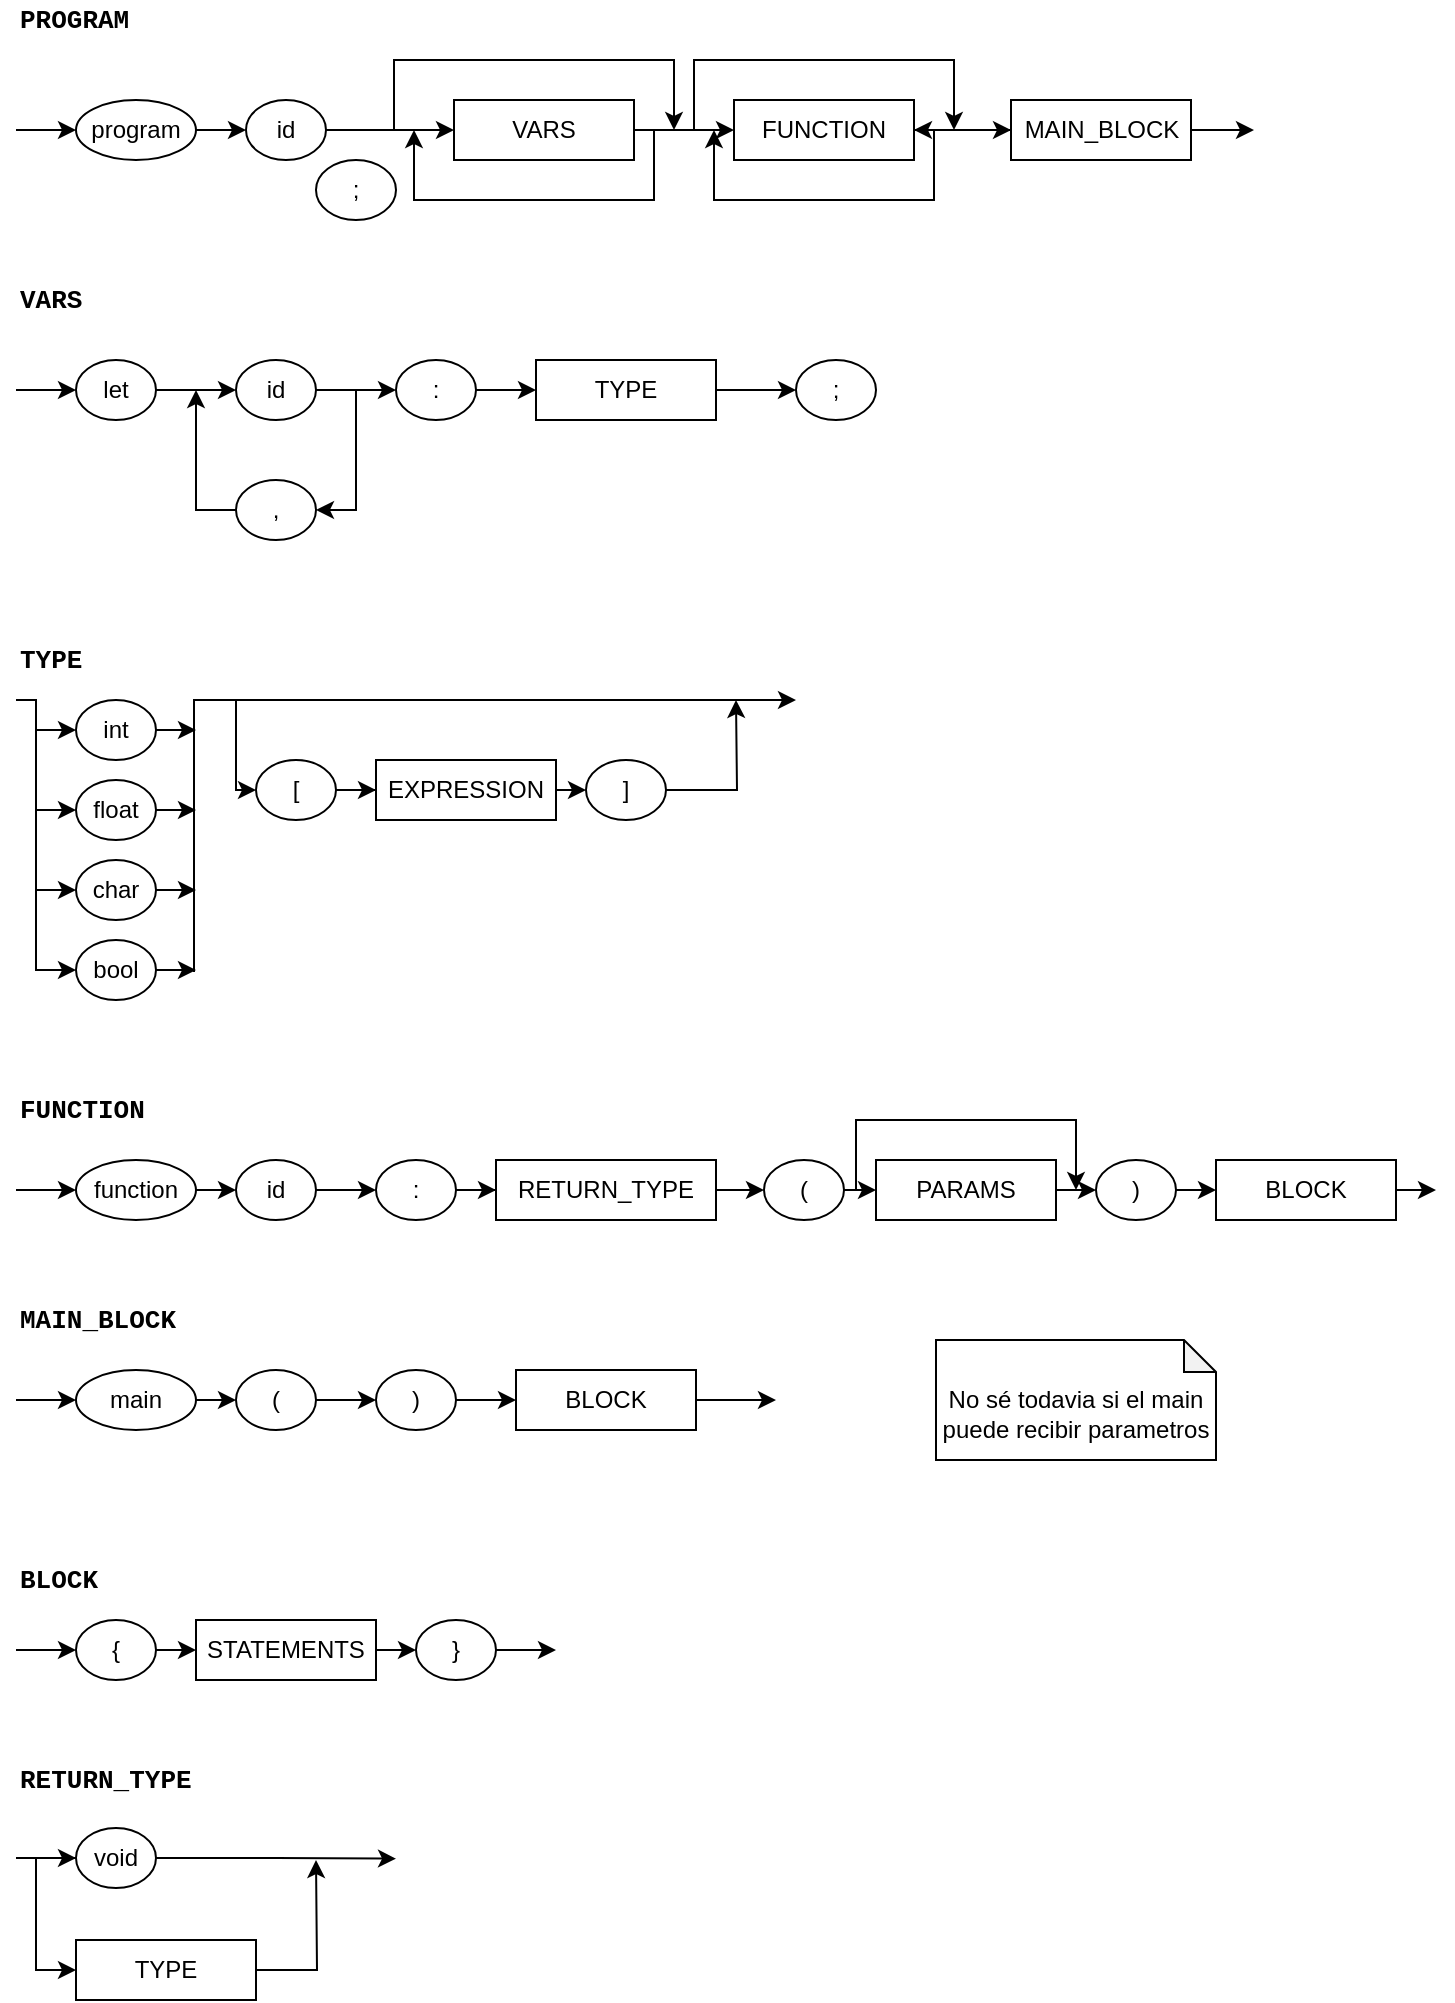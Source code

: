 <mxfile version="15.3.8" type="google" pages="4"><diagram id="6UaAkm498DTvenIdhFbv" name="Page-1"><mxGraphModel dx="706" dy="483" grid="1" gridSize="10" guides="1" tooltips="1" connect="1" arrows="1" fold="1" page="1" pageScale="1" pageWidth="827" pageHeight="1169" math="0" shadow="0"><root><mxCell id="0"/><mxCell id="1" parent="0"/><mxCell id="S49HR4pmShSSt4YCntq2-1" value="PROGRAM" style="text;html=1;align=left;verticalAlign=middle;resizable=0;points=[];autosize=1;fontStyle=1;fontSize=13;fontFamily=Courier New;" parent="1" vertex="1"><mxGeometry x="40" y="30" width="70" height="20" as="geometry"/></mxCell><mxCell id="S49HR4pmShSSt4YCntq2-6" style="edgeStyle=orthogonalEdgeStyle;rounded=0;orthogonalLoop=1;jettySize=auto;html=1;exitX=1;exitY=0.5;exitDx=0;exitDy=0;entryX=0;entryY=0.5;entryDx=0;entryDy=0;" parent="1" source="S49HR4pmShSSt4YCntq2-3" target="S49HR4pmShSSt4YCntq2-4" edge="1"><mxGeometry relative="1" as="geometry"/></mxCell><mxCell id="S49HR4pmShSSt4YCntq2-9" style="edgeStyle=orthogonalEdgeStyle;rounded=0;orthogonalLoop=1;jettySize=auto;html=1;exitX=1;exitY=0.5;exitDx=0;exitDy=0;" parent="1" source="S49HR4pmShSSt4YCntq2-3" edge="1"><mxGeometry relative="1" as="geometry"><mxPoint x="509" y="95" as="targetPoint"/><Array as="points"><mxPoint x="379" y="95"/><mxPoint x="379" y="60"/><mxPoint x="509" y="60"/></Array></mxGeometry></mxCell><mxCell id="S49HR4pmShSSt4YCntq2-15" style="edgeStyle=orthogonalEdgeStyle;rounded=0;orthogonalLoop=1;jettySize=auto;html=1;exitX=1;exitY=0.5;exitDx=0;exitDy=0;" parent="1" source="S49HR4pmShSSt4YCntq2-3" edge="1"><mxGeometry relative="1" as="geometry"><mxPoint x="239" y="95" as="targetPoint"/><Array as="points"><mxPoint x="359" y="95"/><mxPoint x="359" y="130"/><mxPoint x="239" y="130"/></Array></mxGeometry></mxCell><mxCell id="S49HR4pmShSSt4YCntq2-3" value="VARS" style="whiteSpace=wrap;html=1;" parent="1" vertex="1"><mxGeometry x="259" y="80" width="90" height="30" as="geometry"/></mxCell><mxCell id="S49HR4pmShSSt4YCntq2-7" style="edgeStyle=orthogonalEdgeStyle;rounded=0;orthogonalLoop=1;jettySize=auto;html=1;exitX=1;exitY=0.5;exitDx=0;exitDy=0;entryX=0;entryY=0.5;entryDx=0;entryDy=0;" parent="1" source="S49HR4pmShSSt4YCntq2-4" target="S49HR4pmShSSt4YCntq2-5" edge="1"><mxGeometry relative="1" as="geometry"/></mxCell><mxCell id="S49HR4pmShSSt4YCntq2-8" style="edgeStyle=orthogonalEdgeStyle;rounded=0;orthogonalLoop=1;jettySize=auto;html=1;exitX=1;exitY=0.5;exitDx=0;exitDy=0;" parent="1" source="S49HR4pmShSSt4YCntq2-4" edge="1"><mxGeometry relative="1" as="geometry"><mxPoint x="389" y="95" as="targetPoint"/><Array as="points"><mxPoint x="499" y="95"/><mxPoint x="499" y="130"/><mxPoint x="389" y="130"/></Array></mxGeometry></mxCell><mxCell id="S49HR4pmShSSt4YCntq2-4" value="FUNCTION" style="whiteSpace=wrap;html=1;" parent="1" vertex="1"><mxGeometry x="399" y="80" width="90" height="30" as="geometry"/></mxCell><mxCell id="S49HR4pmShSSt4YCntq2-10" value="" style="edgeStyle=orthogonalEdgeStyle;rounded=0;orthogonalLoop=1;jettySize=auto;html=1;" parent="1" source="S49HR4pmShSSt4YCntq2-5" target="S49HR4pmShSSt4YCntq2-4" edge="1"><mxGeometry relative="1" as="geometry"/></mxCell><mxCell id="S49HR4pmShSSt4YCntq2-16" style="edgeStyle=orthogonalEdgeStyle;rounded=0;orthogonalLoop=1;jettySize=auto;html=1;exitX=1;exitY=0.5;exitDx=0;exitDy=0;" parent="1" source="S49HR4pmShSSt4YCntq2-5" edge="1"><mxGeometry relative="1" as="geometry"><mxPoint x="659" y="95" as="targetPoint"/></mxGeometry></mxCell><mxCell id="S49HR4pmShSSt4YCntq2-5" value="MAIN_BLOCK" style="whiteSpace=wrap;html=1;" parent="1" vertex="1"><mxGeometry x="537.5" y="80" width="90" height="30" as="geometry"/></mxCell><mxCell id="S49HR4pmShSSt4YCntq2-11" value="" style="endArrow=classic;html=1;entryX=0;entryY=0.5;entryDx=0;entryDy=0;" parent="1" target="S49HR4pmShSSt4YCntq2-3" edge="1"><mxGeometry width="50" height="50" relative="1" as="geometry"><mxPoint x="209" y="95" as="sourcePoint"/><mxPoint x="259" y="150" as="targetPoint"/></mxGeometry></mxCell><mxCell id="S49HR4pmShSSt4YCntq2-13" style="edgeStyle=orthogonalEdgeStyle;rounded=0;orthogonalLoop=1;jettySize=auto;html=1;exitX=1;exitY=0.5;exitDx=0;exitDy=0;" parent="1" edge="1" source="2boEpPdTRQVjV9pk2yvu-4"><mxGeometry relative="1" as="geometry"><mxPoint x="369" y="95" as="targetPoint"/><mxPoint x="209" y="95" as="sourcePoint"/><Array as="points"><mxPoint x="229" y="95"/><mxPoint x="229" y="60"/><mxPoint x="369" y="60"/></Array></mxGeometry></mxCell><mxCell id="S49HR4pmShSSt4YCntq2-17" value="VARS" style="text;html=1;align=left;verticalAlign=middle;resizable=0;points=[];autosize=1;fontStyle=1;fontSize=13;fontFamily=Courier New;" parent="1" vertex="1"><mxGeometry x="40" y="170" width="50" height="20" as="geometry"/></mxCell><mxCell id="S49HR4pmShSSt4YCntq2-21" style="edgeStyle=orthogonalEdgeStyle;rounded=0;orthogonalLoop=1;jettySize=auto;html=1;exitX=1;exitY=0.5;exitDx=0;exitDy=0;entryX=0;entryY=0.5;entryDx=0;entryDy=0;" parent="1" source="S49HR4pmShSSt4YCntq2-18" target="S49HR4pmShSSt4YCntq2-20" edge="1"><mxGeometry relative="1" as="geometry"/></mxCell><mxCell id="S49HR4pmShSSt4YCntq2-18" value="let" style="ellipse;whiteSpace=wrap;html=1;" parent="1" vertex="1"><mxGeometry x="70" y="210" width="40" height="30" as="geometry"/></mxCell><mxCell id="S49HR4pmShSSt4YCntq2-19" value="" style="endArrow=classic;html=1;entryX=0;entryY=0.5;entryDx=0;entryDy=0;" parent="1" target="S49HR4pmShSSt4YCntq2-18" edge="1"><mxGeometry width="50" height="50" relative="1" as="geometry"><mxPoint x="40" y="225" as="sourcePoint"/><mxPoint x="400" y="210" as="targetPoint"/></mxGeometry></mxCell><mxCell id="S49HR4pmShSSt4YCntq2-24" value="" style="edgeStyle=orthogonalEdgeStyle;rounded=0;orthogonalLoop=1;jettySize=auto;html=1;entryX=1;entryY=0.5;entryDx=0;entryDy=0;" parent="1" source="S49HR4pmShSSt4YCntq2-20" target="S49HR4pmShSSt4YCntq2-23" edge="1"><mxGeometry relative="1" as="geometry"><Array as="points"><mxPoint x="210" y="225"/><mxPoint x="210" y="285"/></Array></mxGeometry></mxCell><mxCell id="S49HR4pmShSSt4YCntq2-27" style="edgeStyle=orthogonalEdgeStyle;rounded=0;orthogonalLoop=1;jettySize=auto;html=1;exitX=1;exitY=0.5;exitDx=0;exitDy=0;entryX=0;entryY=0.5;entryDx=0;entryDy=0;" parent="1" source="S49HR4pmShSSt4YCntq2-20" target="S49HR4pmShSSt4YCntq2-26" edge="1"><mxGeometry relative="1" as="geometry"/></mxCell><mxCell id="S49HR4pmShSSt4YCntq2-20" value="id" style="ellipse;whiteSpace=wrap;html=1;" parent="1" vertex="1"><mxGeometry x="150" y="210" width="40" height="30" as="geometry"/></mxCell><mxCell id="S49HR4pmShSSt4YCntq2-25" style="edgeStyle=orthogonalEdgeStyle;rounded=0;orthogonalLoop=1;jettySize=auto;html=1;exitX=0;exitY=0.5;exitDx=0;exitDy=0;" parent="1" source="S49HR4pmShSSt4YCntq2-23" edge="1"><mxGeometry relative="1" as="geometry"><mxPoint x="130" y="225" as="targetPoint"/></mxGeometry></mxCell><mxCell id="S49HR4pmShSSt4YCntq2-23" value="," style="ellipse;whiteSpace=wrap;html=1;" parent="1" vertex="1"><mxGeometry x="150" y="270" width="40" height="30" as="geometry"/></mxCell><mxCell id="S49HR4pmShSSt4YCntq2-31" style="edgeStyle=orthogonalEdgeStyle;rounded=0;orthogonalLoop=1;jettySize=auto;html=1;exitX=1;exitY=0.5;exitDx=0;exitDy=0;" parent="1" source="S49HR4pmShSSt4YCntq2-26" target="S49HR4pmShSSt4YCntq2-30" edge="1"><mxGeometry relative="1" as="geometry"/></mxCell><mxCell id="S49HR4pmShSSt4YCntq2-26" value=":" style="ellipse;whiteSpace=wrap;html=1;" parent="1" vertex="1"><mxGeometry x="230" y="210" width="40" height="30" as="geometry"/></mxCell><mxCell id="S49HR4pmShSSt4YCntq2-28" value=";" style="ellipse;whiteSpace=wrap;html=1;" parent="1" vertex="1"><mxGeometry x="430" y="210" width="40" height="30" as="geometry"/></mxCell><mxCell id="S49HR4pmShSSt4YCntq2-32" style="edgeStyle=orthogonalEdgeStyle;rounded=0;orthogonalLoop=1;jettySize=auto;html=1;exitX=1;exitY=0.5;exitDx=0;exitDy=0;entryX=0;entryY=0.5;entryDx=0;entryDy=0;" parent="1" source="S49HR4pmShSSt4YCntq2-30" target="S49HR4pmShSSt4YCntq2-28" edge="1"><mxGeometry relative="1" as="geometry"/></mxCell><mxCell id="S49HR4pmShSSt4YCntq2-30" value="TYPE" style="whiteSpace=wrap;html=1;" parent="1" vertex="1"><mxGeometry x="300" y="210" width="90" height="30" as="geometry"/></mxCell><mxCell id="S49HR4pmShSSt4YCntq2-33" value="TYPE" style="text;html=1;align=left;verticalAlign=middle;resizable=0;points=[];autosize=1;fontStyle=1;fontSize=13;fontFamily=Courier New;" parent="1" vertex="1"><mxGeometry x="40" y="350" width="50" height="20" as="geometry"/></mxCell><mxCell id="S49HR4pmShSSt4YCntq2-52" style="edgeStyle=orthogonalEdgeStyle;rounded=0;orthogonalLoop=1;jettySize=auto;html=1;exitX=1;exitY=0.5;exitDx=0;exitDy=0;" parent="1" source="S49HR4pmShSSt4YCntq2-34" edge="1"><mxGeometry relative="1" as="geometry"><mxPoint x="130" y="395.333" as="targetPoint"/></mxGeometry></mxCell><mxCell id="S49HR4pmShSSt4YCntq2-34" value="int" style="ellipse;whiteSpace=wrap;html=1;" parent="1" vertex="1"><mxGeometry x="70" y="380" width="40" height="30" as="geometry"/></mxCell><mxCell id="S49HR4pmShSSt4YCntq2-35" value="" style="endArrow=classic;html=1;entryX=0;entryY=0.5;entryDx=0;entryDy=0;" parent="1" target="S49HR4pmShSSt4YCntq2-34" edge="1"><mxGeometry width="50" height="50" relative="1" as="geometry"><mxPoint x="50" y="395" as="sourcePoint"/><mxPoint x="400" y="380" as="targetPoint"/></mxGeometry></mxCell><mxCell id="S49HR4pmShSSt4YCntq2-51" style="edgeStyle=orthogonalEdgeStyle;rounded=0;orthogonalLoop=1;jettySize=auto;html=1;exitX=1;exitY=0.5;exitDx=0;exitDy=0;" parent="1" source="S49HR4pmShSSt4YCntq2-36" edge="1"><mxGeometry relative="1" as="geometry"><mxPoint x="130" y="435.333" as="targetPoint"/></mxGeometry></mxCell><mxCell id="S49HR4pmShSSt4YCntq2-36" value="float" style="ellipse;whiteSpace=wrap;html=1;" parent="1" vertex="1"><mxGeometry x="70" y="420" width="40" height="30" as="geometry"/></mxCell><mxCell id="S49HR4pmShSSt4YCntq2-50" style="edgeStyle=orthogonalEdgeStyle;rounded=0;orthogonalLoop=1;jettySize=auto;html=1;exitX=1;exitY=0.5;exitDx=0;exitDy=0;" parent="1" source="S49HR4pmShSSt4YCntq2-37" edge="1"><mxGeometry relative="1" as="geometry"><mxPoint x="130" y="475.333" as="targetPoint"/></mxGeometry></mxCell><mxCell id="S49HR4pmShSSt4YCntq2-37" value="char" style="ellipse;whiteSpace=wrap;html=1;" parent="1" vertex="1"><mxGeometry x="70" y="460" width="40" height="30" as="geometry"/></mxCell><mxCell id="S49HR4pmShSSt4YCntq2-53" style="edgeStyle=orthogonalEdgeStyle;rounded=0;orthogonalLoop=1;jettySize=auto;html=1;exitX=1;exitY=0.5;exitDx=0;exitDy=0;" parent="1" source="S49HR4pmShSSt4YCntq2-38" edge="1"><mxGeometry relative="1" as="geometry"><mxPoint x="130" y="515.333" as="targetPoint"/></mxGeometry></mxCell><mxCell id="S49HR4pmShSSt4YCntq2-38" value="bool" style="ellipse;whiteSpace=wrap;html=1;" parent="1" vertex="1"><mxGeometry x="70" y="500" width="40" height="30" as="geometry"/></mxCell><mxCell id="S49HR4pmShSSt4YCntq2-39" value="" style="endArrow=classic;html=1;entryX=0;entryY=0.5;entryDx=0;entryDy=0;" parent="1" target="S49HR4pmShSSt4YCntq2-36" edge="1"><mxGeometry width="50" height="50" relative="1" as="geometry"><mxPoint x="50" y="435" as="sourcePoint"/><mxPoint x="60" y="435" as="targetPoint"/></mxGeometry></mxCell><mxCell id="S49HR4pmShSSt4YCntq2-40" value="" style="endArrow=classic;html=1;entryX=0;entryY=0.5;entryDx=0;entryDy=0;" parent="1" target="S49HR4pmShSSt4YCntq2-37" edge="1"><mxGeometry width="50" height="50" relative="1" as="geometry"><mxPoint x="50" y="475" as="sourcePoint"/><mxPoint x="80" y="445" as="targetPoint"/></mxGeometry></mxCell><mxCell id="S49HR4pmShSSt4YCntq2-41" value="" style="endArrow=classic;html=1;entryX=0;entryY=0.5;entryDx=0;entryDy=0;edgeStyle=orthogonalEdgeStyle;rounded=0;" parent="1" target="S49HR4pmShSSt4YCntq2-38" edge="1"><mxGeometry width="50" height="50" relative="1" as="geometry"><mxPoint x="40" y="380" as="sourcePoint"/><mxPoint x="90" y="455" as="targetPoint"/><Array as="points"><mxPoint x="50" y="515"/></Array></mxGeometry></mxCell><mxCell id="jZJPgvU55UNn4PYIQrVI-2" style="edgeStyle=orthogonalEdgeStyle;rounded=0;orthogonalLoop=1;jettySize=auto;html=1;exitX=1;exitY=0.5;exitDx=0;exitDy=0;" parent="1" source="S49HR4pmShSSt4YCntq2-44" target="jZJPgvU55UNn4PYIQrVI-1" edge="1"><mxGeometry relative="1" as="geometry"/></mxCell><mxCell id="S49HR4pmShSSt4YCntq2-44" value="[" style="ellipse;whiteSpace=wrap;html=1;" parent="1" vertex="1"><mxGeometry x="160" y="410" width="40" height="30" as="geometry"/></mxCell><mxCell id="S49HR4pmShSSt4YCntq2-56" style="edgeStyle=orthogonalEdgeStyle;rounded=0;orthogonalLoop=1;jettySize=auto;html=1;exitX=1;exitY=0.5;exitDx=0;exitDy=0;endArrow=classic;endFill=1;" parent="1" source="S49HR4pmShSSt4YCntq2-45" edge="1"><mxGeometry relative="1" as="geometry"><mxPoint x="400" y="380" as="targetPoint"/></mxGeometry></mxCell><mxCell id="S49HR4pmShSSt4YCntq2-45" value="]" style="ellipse;whiteSpace=wrap;html=1;" parent="1" vertex="1"><mxGeometry x="325" y="410" width="40" height="30" as="geometry"/></mxCell><mxCell id="S49HR4pmShSSt4YCntq2-54" value="" style="endArrow=classic;html=1;edgeStyle=orthogonalEdgeStyle;rounded=0;endFill=1;" parent="1" edge="1"><mxGeometry width="50" height="50" relative="1" as="geometry"><mxPoint x="129" y="516" as="sourcePoint"/><mxPoint x="430" y="380" as="targetPoint"/><Array as="points"><mxPoint x="129" y="380"/><mxPoint x="310" y="380"/></Array></mxGeometry></mxCell><mxCell id="S49HR4pmShSSt4YCntq2-55" value="" style="endArrow=classic;html=1;entryX=0;entryY=0.5;entryDx=0;entryDy=0;edgeStyle=orthogonalEdgeStyle;rounded=0;" parent="1" target="S49HR4pmShSSt4YCntq2-44" edge="1"><mxGeometry width="50" height="50" relative="1" as="geometry"><mxPoint x="150" y="380" as="sourcePoint"/><mxPoint x="340" y="450" as="targetPoint"/><Array as="points"><mxPoint x="150" y="425"/></Array></mxGeometry></mxCell><mxCell id="S49HR4pmShSSt4YCntq2-57" value="FUNCTION" style="text;html=1;align=left;verticalAlign=middle;resizable=0;points=[];autosize=1;fontStyle=1;fontSize=13;fontFamily=Courier New;" parent="1" vertex="1"><mxGeometry x="40" y="575" width="80" height="20" as="geometry"/></mxCell><mxCell id="S49HR4pmShSSt4YCntq2-62" style="edgeStyle=orthogonalEdgeStyle;rounded=0;orthogonalLoop=1;jettySize=auto;html=1;exitX=1;exitY=0.5;exitDx=0;exitDy=0;entryX=0;entryY=0.5;entryDx=0;entryDy=0;endArrow=classic;endFill=1;" parent="1" source="S49HR4pmShSSt4YCntq2-58" target="S49HR4pmShSSt4YCntq2-60" edge="1"><mxGeometry relative="1" as="geometry"/></mxCell><mxCell id="S49HR4pmShSSt4YCntq2-58" value="function" style="ellipse;whiteSpace=wrap;html=1;" parent="1" vertex="1"><mxGeometry x="70" y="610" width="60" height="30" as="geometry"/></mxCell><mxCell id="S49HR4pmShSSt4YCntq2-59" value="" style="endArrow=classic;html=1;entryX=0;entryY=0.5;entryDx=0;entryDy=0;" parent="1" target="S49HR4pmShSSt4YCntq2-58" edge="1"><mxGeometry width="50" height="50" relative="1" as="geometry"><mxPoint x="40" y="625" as="sourcePoint"/><mxPoint x="400" y="610" as="targetPoint"/></mxGeometry></mxCell><mxCell id="S49HR4pmShSSt4YCntq2-64" style="edgeStyle=orthogonalEdgeStyle;rounded=0;orthogonalLoop=1;jettySize=auto;html=1;exitX=1;exitY=0.5;exitDx=0;exitDy=0;entryX=0;entryY=0.5;entryDx=0;entryDy=0;endArrow=classic;endFill=1;" parent="1" source="S49HR4pmShSSt4YCntq2-60" target="S49HR4pmShSSt4YCntq2-63" edge="1"><mxGeometry relative="1" as="geometry"/></mxCell><mxCell id="S49HR4pmShSSt4YCntq2-60" value="id" style="ellipse;whiteSpace=wrap;html=1;" parent="1" vertex="1"><mxGeometry x="150" y="610" width="40" height="30" as="geometry"/></mxCell><mxCell id="S49HR4pmShSSt4YCntq2-66" style="edgeStyle=orthogonalEdgeStyle;rounded=0;orthogonalLoop=1;jettySize=auto;html=1;exitX=1;exitY=0.5;exitDx=0;exitDy=0;endArrow=classic;endFill=1;" parent="1" source="S49HR4pmShSSt4YCntq2-63" target="S49HR4pmShSSt4YCntq2-65" edge="1"><mxGeometry relative="1" as="geometry"/></mxCell><mxCell id="S49HR4pmShSSt4YCntq2-63" value=":" style="ellipse;whiteSpace=wrap;html=1;" parent="1" vertex="1"><mxGeometry x="220" y="610" width="40" height="30" as="geometry"/></mxCell><mxCell id="S49HR4pmShSSt4YCntq2-70" style="edgeStyle=orthogonalEdgeStyle;rounded=0;orthogonalLoop=1;jettySize=auto;html=1;exitX=1;exitY=0.5;exitDx=0;exitDy=0;endArrow=classic;endFill=1;" parent="1" source="S49HR4pmShSSt4YCntq2-65" target="S49HR4pmShSSt4YCntq2-67" edge="1"><mxGeometry relative="1" as="geometry"/></mxCell><mxCell id="S49HR4pmShSSt4YCntq2-65" value="RETURN_TYPE" style="whiteSpace=wrap;html=1;" parent="1" vertex="1"><mxGeometry x="280" y="610" width="110" height="30" as="geometry"/></mxCell><mxCell id="S49HR4pmShSSt4YCntq2-71" style="edgeStyle=orthogonalEdgeStyle;rounded=0;orthogonalLoop=1;jettySize=auto;html=1;exitX=1;exitY=0.5;exitDx=0;exitDy=0;entryX=0;entryY=0.5;entryDx=0;entryDy=0;endArrow=classic;endFill=1;" parent="1" source="S49HR4pmShSSt4YCntq2-67" target="S49HR4pmShSSt4YCntq2-69" edge="1"><mxGeometry relative="1" as="geometry"/></mxCell><mxCell id="lneVrwbxy1dQmgieZ7Ni-1" style="edgeStyle=orthogonalEdgeStyle;rounded=0;orthogonalLoop=1;jettySize=auto;html=1;exitX=1;exitY=0.5;exitDx=0;exitDy=0;fontFamily=Courier New;fontSize=13;startArrow=none;startFill=0;endArrow=classic;endFill=1;" parent="1" source="S49HR4pmShSSt4YCntq2-67" edge="1"><mxGeometry relative="1" as="geometry"><mxPoint x="570" y="625" as="targetPoint"/><Array as="points"><mxPoint x="460" y="625"/><mxPoint x="460" y="590"/><mxPoint x="570" y="590"/></Array></mxGeometry></mxCell><mxCell id="S49HR4pmShSSt4YCntq2-67" value="(" style="ellipse;whiteSpace=wrap;html=1;" parent="1" vertex="1"><mxGeometry x="414" y="610" width="40" height="30" as="geometry"/></mxCell><mxCell id="S49HR4pmShSSt4YCntq2-77" style="edgeStyle=orthogonalEdgeStyle;rounded=0;orthogonalLoop=1;jettySize=auto;html=1;exitX=1;exitY=0.5;exitDx=0;exitDy=0;entryX=0;entryY=0.5;entryDx=0;entryDy=0;endArrow=classic;endFill=1;" parent="1" source="S49HR4pmShSSt4YCntq2-68" target="S49HR4pmShSSt4YCntq2-76" edge="1"><mxGeometry relative="1" as="geometry"/></mxCell><mxCell id="S49HR4pmShSSt4YCntq2-68" value=")" style="ellipse;whiteSpace=wrap;html=1;" parent="1" vertex="1"><mxGeometry x="580" y="610" width="40" height="30" as="geometry"/></mxCell><mxCell id="S49HR4pmShSSt4YCntq2-72" style="edgeStyle=orthogonalEdgeStyle;rounded=0;orthogonalLoop=1;jettySize=auto;html=1;exitX=1;exitY=0.5;exitDx=0;exitDy=0;entryX=0;entryY=0.5;entryDx=0;entryDy=0;endArrow=classic;endFill=1;" parent="1" source="S49HR4pmShSSt4YCntq2-69" target="S49HR4pmShSSt4YCntq2-68" edge="1"><mxGeometry relative="1" as="geometry"/></mxCell><mxCell id="S49HR4pmShSSt4YCntq2-69" value="PARAMS" style="whiteSpace=wrap;html=1;" parent="1" vertex="1"><mxGeometry x="470" y="610" width="90" height="30" as="geometry"/></mxCell><mxCell id="S49HR4pmShSSt4YCntq2-75" value="BLOCK" style="text;html=1;align=left;verticalAlign=middle;resizable=0;points=[];autosize=1;fontStyle=1;fontSize=13;fontFamily=Courier New;" parent="1" vertex="1"><mxGeometry x="40" y="810" width="50" height="20" as="geometry"/></mxCell><mxCell id="S49HR4pmShSSt4YCntq2-78" style="edgeStyle=orthogonalEdgeStyle;rounded=0;orthogonalLoop=1;jettySize=auto;html=1;exitX=1;exitY=0.5;exitDx=0;exitDy=0;endArrow=classic;endFill=1;" parent="1" source="S49HR4pmShSSt4YCntq2-76" edge="1"><mxGeometry relative="1" as="geometry"><mxPoint x="750" y="625.333" as="targetPoint"/></mxGeometry></mxCell><mxCell id="S49HR4pmShSSt4YCntq2-76" value="BLOCK" style="whiteSpace=wrap;html=1;" parent="1" vertex="1"><mxGeometry x="640" y="610" width="90" height="30" as="geometry"/></mxCell><mxCell id="S49HR4pmShSSt4YCntq2-85" style="edgeStyle=orthogonalEdgeStyle;rounded=0;orthogonalLoop=1;jettySize=auto;html=1;exitX=1;exitY=0.5;exitDx=0;exitDy=0;entryX=0;entryY=0.5;entryDx=0;entryDy=0;endArrow=classic;endFill=1;" parent="1" source="S49HR4pmShSSt4YCntq2-81" target="S49HR4pmShSSt4YCntq2-84" edge="1"><mxGeometry relative="1" as="geometry"/></mxCell><mxCell id="S49HR4pmShSSt4YCntq2-81" value="{" style="ellipse;whiteSpace=wrap;html=1;" parent="1" vertex="1"><mxGeometry x="70" y="840" width="40" height="30" as="geometry"/></mxCell><mxCell id="S49HR4pmShSSt4YCntq2-82" value="" style="endArrow=classic;html=1;entryX=0;entryY=0.5;entryDx=0;entryDy=0;" parent="1" target="S49HR4pmShSSt4YCntq2-81" edge="1"><mxGeometry width="50" height="50" relative="1" as="geometry"><mxPoint x="40" y="855" as="sourcePoint"/><mxPoint x="400" y="840" as="targetPoint"/></mxGeometry></mxCell><mxCell id="S49HR4pmShSSt4YCntq2-87" style="edgeStyle=orthogonalEdgeStyle;rounded=0;orthogonalLoop=1;jettySize=auto;html=1;exitX=1;exitY=0.5;exitDx=0;exitDy=0;endArrow=classic;endFill=1;" parent="1" source="S49HR4pmShSSt4YCntq2-83" edge="1"><mxGeometry relative="1" as="geometry"><mxPoint x="310" y="855.333" as="targetPoint"/></mxGeometry></mxCell><mxCell id="S49HR4pmShSSt4YCntq2-83" value="}" style="ellipse;whiteSpace=wrap;html=1;" parent="1" vertex="1"><mxGeometry x="240" y="840" width="40" height="30" as="geometry"/></mxCell><mxCell id="S49HR4pmShSSt4YCntq2-86" style="edgeStyle=orthogonalEdgeStyle;rounded=0;orthogonalLoop=1;jettySize=auto;html=1;exitX=1;exitY=0.5;exitDx=0;exitDy=0;entryX=0;entryY=0.5;entryDx=0;entryDy=0;endArrow=classic;endFill=1;" parent="1" source="S49HR4pmShSSt4YCntq2-84" target="S49HR4pmShSSt4YCntq2-83" edge="1"><mxGeometry relative="1" as="geometry"/></mxCell><mxCell id="S49HR4pmShSSt4YCntq2-84" value="STATEMENTS" style="whiteSpace=wrap;html=1;" parent="1" vertex="1"><mxGeometry x="130" y="840" width="90" height="30" as="geometry"/></mxCell><mxCell id="S49HR4pmShSSt4YCntq2-89" value="RETURN_TYPE" style="text;html=1;align=left;verticalAlign=middle;resizable=0;points=[];autosize=1;fontStyle=1;fontSize=13;fontFamily=Courier New;" parent="1" vertex="1"><mxGeometry x="40" y="910" width="100" height="20" as="geometry"/></mxCell><mxCell id="S49HR4pmShSSt4YCntq2-95" style="edgeStyle=orthogonalEdgeStyle;rounded=0;orthogonalLoop=1;jettySize=auto;html=1;exitX=1;exitY=0.5;exitDx=0;exitDy=0;fontFamily=Courier New;fontSize=13;startArrow=none;startFill=0;endArrow=classic;endFill=1;" parent="1" source="S49HR4pmShSSt4YCntq2-90" edge="1"><mxGeometry relative="1" as="geometry"><mxPoint x="230" y="959.333" as="targetPoint"/></mxGeometry></mxCell><mxCell id="S49HR4pmShSSt4YCntq2-90" value="void" style="ellipse;whiteSpace=wrap;html=1;" parent="1" vertex="1"><mxGeometry x="70" y="944" width="40" height="30" as="geometry"/></mxCell><mxCell id="S49HR4pmShSSt4YCntq2-91" value="" style="endArrow=classic;html=1;entryX=0;entryY=0.5;entryDx=0;entryDy=0;" parent="1" target="S49HR4pmShSSt4YCntq2-90" edge="1"><mxGeometry width="50" height="50" relative="1" as="geometry"><mxPoint x="40" y="959" as="sourcePoint"/><mxPoint x="400" y="944" as="targetPoint"/></mxGeometry></mxCell><mxCell id="S49HR4pmShSSt4YCntq2-93" style="edgeStyle=orthogonalEdgeStyle;rounded=0;orthogonalLoop=1;jettySize=auto;html=1;exitX=0;exitY=0.5;exitDx=0;exitDy=0;entryX=0;entryY=0.5;entryDx=0;entryDy=0;fontFamily=Courier New;fontSize=13;endArrow=none;endFill=0;startArrow=classic;startFill=1;" parent="1" source="S49HR4pmShSSt4YCntq2-92" target="S49HR4pmShSSt4YCntq2-90" edge="1"><mxGeometry relative="1" as="geometry"/></mxCell><mxCell id="S49HR4pmShSSt4YCntq2-94" style="edgeStyle=orthogonalEdgeStyle;rounded=0;orthogonalLoop=1;jettySize=auto;html=1;exitX=1;exitY=0.5;exitDx=0;exitDy=0;fontFamily=Courier New;fontSize=13;startArrow=none;startFill=0;endArrow=classic;endFill=1;" parent="1" source="S49HR4pmShSSt4YCntq2-92" edge="1"><mxGeometry relative="1" as="geometry"><mxPoint x="190" y="960" as="targetPoint"/></mxGeometry></mxCell><mxCell id="S49HR4pmShSSt4YCntq2-92" value="TYPE" style="whiteSpace=wrap;html=1;" parent="1" vertex="1"><mxGeometry x="70" y="1000" width="90" height="30" as="geometry"/></mxCell><mxCell id="S49HR4pmShSSt4YCntq2-96" value="MAIN_BLOCK" style="text;html=1;align=left;verticalAlign=middle;resizable=0;points=[];autosize=1;fontStyle=1;fontSize=13;fontFamily=Courier New;" parent="1" vertex="1"><mxGeometry x="40" y="680" width="90" height="20" as="geometry"/></mxCell><mxCell id="S49HR4pmShSSt4YCntq2-97" style="edgeStyle=orthogonalEdgeStyle;rounded=0;orthogonalLoop=1;jettySize=auto;html=1;exitX=1;exitY=0.5;exitDx=0;exitDy=0;entryX=0;entryY=0.5;entryDx=0;entryDy=0;endArrow=classic;endFill=1;" parent="1" source="S49HR4pmShSSt4YCntq2-98" target="S49HR4pmShSSt4YCntq2-101" edge="1"><mxGeometry relative="1" as="geometry"/></mxCell><mxCell id="S49HR4pmShSSt4YCntq2-98" value="main" style="ellipse;whiteSpace=wrap;html=1;" parent="1" vertex="1"><mxGeometry x="70" y="715" width="60" height="30" as="geometry"/></mxCell><mxCell id="S49HR4pmShSSt4YCntq2-99" value="" style="endArrow=classic;html=1;entryX=0;entryY=0.5;entryDx=0;entryDy=0;" parent="1" target="S49HR4pmShSSt4YCntq2-98" edge="1"><mxGeometry width="50" height="50" relative="1" as="geometry"><mxPoint x="40" y="730" as="sourcePoint"/><mxPoint x="400" y="715" as="targetPoint"/></mxGeometry></mxCell><mxCell id="S49HR4pmShSSt4YCntq2-100" style="edgeStyle=orthogonalEdgeStyle;rounded=0;orthogonalLoop=1;jettySize=auto;html=1;exitX=1;exitY=0.5;exitDx=0;exitDy=0;entryX=0;entryY=0.5;entryDx=0;entryDy=0;endArrow=classic;endFill=1;" parent="1" source="S49HR4pmShSSt4YCntq2-101" target="S49HR4pmShSSt4YCntq2-103" edge="1"><mxGeometry relative="1" as="geometry"/></mxCell><mxCell id="S49HR4pmShSSt4YCntq2-101" value="(" style="ellipse;whiteSpace=wrap;html=1;" parent="1" vertex="1"><mxGeometry x="150" y="715" width="40" height="30" as="geometry"/></mxCell><mxCell id="S49HR4pmShSSt4YCntq2-102" style="edgeStyle=orthogonalEdgeStyle;rounded=0;orthogonalLoop=1;jettySize=auto;html=1;exitX=1;exitY=0.5;exitDx=0;exitDy=0;endArrow=classic;endFill=1;entryX=0;entryY=0.5;entryDx=0;entryDy=0;" parent="1" source="S49HR4pmShSSt4YCntq2-103" target="S49HR4pmShSSt4YCntq2-113" edge="1"><mxGeometry relative="1" as="geometry"><mxPoint x="280" y="730" as="targetPoint"/></mxGeometry></mxCell><mxCell id="S49HR4pmShSSt4YCntq2-103" value=")" style="ellipse;whiteSpace=wrap;html=1;" parent="1" vertex="1"><mxGeometry x="220" y="715" width="40" height="30" as="geometry"/></mxCell><mxCell id="S49HR4pmShSSt4YCntq2-112" style="edgeStyle=orthogonalEdgeStyle;rounded=0;orthogonalLoop=1;jettySize=auto;html=1;exitX=1;exitY=0.5;exitDx=0;exitDy=0;endArrow=classic;endFill=1;" parent="1" source="S49HR4pmShSSt4YCntq2-113" edge="1"><mxGeometry relative="1" as="geometry"><mxPoint x="420" y="730" as="targetPoint"/></mxGeometry></mxCell><mxCell id="S49HR4pmShSSt4YCntq2-113" value="BLOCK" style="whiteSpace=wrap;html=1;" parent="1" vertex="1"><mxGeometry x="290" y="715" width="90" height="30" as="geometry"/></mxCell><mxCell id="jZJPgvU55UNn4PYIQrVI-3" style="edgeStyle=orthogonalEdgeStyle;rounded=0;orthogonalLoop=1;jettySize=auto;html=1;exitX=1;exitY=0.5;exitDx=0;exitDy=0;entryX=0;entryY=0.5;entryDx=0;entryDy=0;" parent="1" source="jZJPgvU55UNn4PYIQrVI-1" target="S49HR4pmShSSt4YCntq2-45" edge="1"><mxGeometry relative="1" as="geometry"/></mxCell><mxCell id="jZJPgvU55UNn4PYIQrVI-1" value="EXPRESSION" style="whiteSpace=wrap;html=1;" parent="1" vertex="1"><mxGeometry x="220" y="410" width="90" height="30" as="geometry"/></mxCell><mxCell id="YfqHFuhY8u2hxCgSbD5E-1" value="&lt;br&gt;No sé todavia si el main puede recibir parametros" style="shape=note;whiteSpace=wrap;html=1;backgroundOutline=1;darkOpacity=0.05;size=16;" parent="1" vertex="1"><mxGeometry x="500" y="700" width="140" height="60" as="geometry"/></mxCell><mxCell id="2boEpPdTRQVjV9pk2yvu-5" style="edgeStyle=orthogonalEdgeStyle;rounded=0;orthogonalLoop=1;jettySize=auto;html=1;exitX=1;exitY=0.5;exitDx=0;exitDy=0;" edge="1" parent="1" source="2boEpPdTRQVjV9pk2yvu-2" target="2boEpPdTRQVjV9pk2yvu-4"><mxGeometry relative="1" as="geometry"/></mxCell><mxCell id="2boEpPdTRQVjV9pk2yvu-2" value="program" style="ellipse;whiteSpace=wrap;html=1;" vertex="1" parent="1"><mxGeometry x="70" y="80" width="60" height="30" as="geometry"/></mxCell><mxCell id="2boEpPdTRQVjV9pk2yvu-3" value="" style="endArrow=classic;html=1;entryX=0;entryY=0.5;entryDx=0;entryDy=0;" edge="1" parent="1" target="2boEpPdTRQVjV9pk2yvu-2"><mxGeometry width="50" height="50" relative="1" as="geometry"><mxPoint x="40" y="95" as="sourcePoint"/><mxPoint x="390" y="80" as="targetPoint"/></mxGeometry></mxCell><mxCell id="2boEpPdTRQVjV9pk2yvu-4" value="id" style="ellipse;whiteSpace=wrap;html=1;" vertex="1" parent="1"><mxGeometry x="155" y="80" width="40" height="30" as="geometry"/></mxCell><mxCell id="2boEpPdTRQVjV9pk2yvu-6" value=";" style="ellipse;whiteSpace=wrap;html=1;" vertex="1" parent="1"><mxGeometry x="190" y="110" width="40" height="30" as="geometry"/></mxCell></root></mxGraphModel></diagram><diagram id="Hq2ZjCNjUTcap2vlvSEv" name="Page-2"><mxGraphModel dx="706" dy="483" grid="1" gridSize="10" guides="1" tooltips="1" connect="1" arrows="1" fold="1" page="1" pageScale="1" pageWidth="827" pageHeight="1169" math="0" shadow="0"><root><mxCell id="4Nxh8To1EnPeKDLx-qW9-0"/><mxCell id="4Nxh8To1EnPeKDLx-qW9-1" parent="4Nxh8To1EnPeKDLx-qW9-0"/><mxCell id="llN_DBRcn_lJg5n2Ra2B-0" value="PARAMS" style="text;html=1;align=left;verticalAlign=middle;resizable=0;points=[];autosize=1;fontStyle=1;fontSize=13;fontFamily=Courier New;" parent="4Nxh8To1EnPeKDLx-qW9-1" vertex="1"><mxGeometry x="40" y="20" width="60" height="20" as="geometry"/></mxCell><mxCell id="llN_DBRcn_lJg5n2Ra2B-4" value="ASSIGNMENT" style="whiteSpace=wrap;html=1;" parent="4Nxh8To1EnPeKDLx-qW9-1" vertex="1"><mxGeometry x="86" y="190" width="90" height="30" as="geometry"/></mxCell><mxCell id="llN_DBRcn_lJg5n2Ra2B-13" value="STATEMENTS" style="text;html=1;align=left;verticalAlign=middle;resizable=0;points=[];autosize=1;fontStyle=1;fontSize=13;fontFamily=Courier New;" parent="4Nxh8To1EnPeKDLx-qW9-1" vertex="1"><mxGeometry x="40" y="140" width="90" height="20" as="geometry"/></mxCell><mxCell id="tUbLo_RzvPSFWzXPvOhM-4" style="edgeStyle=orthogonalEdgeStyle;rounded=0;orthogonalLoop=1;jettySize=auto;html=1;exitX=1;exitY=0.5;exitDx=0;exitDy=0;entryX=0;entryY=0.5;entryDx=0;entryDy=0;fontFamily=Courier New;fontSize=13;startArrow=none;startFill=0;endArrow=classic;endFill=1;" parent="4Nxh8To1EnPeKDLx-qW9-1" source="tUbLo_RzvPSFWzXPvOhM-0" target="tUbLo_RzvPSFWzXPvOhM-2" edge="1"><mxGeometry relative="1" as="geometry"/></mxCell><mxCell id="tUbLo_RzvPSFWzXPvOhM-0" value="id" style="ellipse;whiteSpace=wrap;html=1;" parent="4Nxh8To1EnPeKDLx-qW9-1" vertex="1"><mxGeometry x="70" y="50" width="40" height="30" as="geometry"/></mxCell><mxCell id="tUbLo_RzvPSFWzXPvOhM-1" value="" style="endArrow=classic;html=1;entryX=0;entryY=0.5;entryDx=0;entryDy=0;" parent="4Nxh8To1EnPeKDLx-qW9-1" target="tUbLo_RzvPSFWzXPvOhM-0" edge="1"><mxGeometry width="50" height="50" relative="1" as="geometry"><mxPoint x="40" y="65" as="sourcePoint"/><mxPoint x="400" y="50" as="targetPoint"/></mxGeometry></mxCell><mxCell id="tUbLo_RzvPSFWzXPvOhM-5" style="edgeStyle=orthogonalEdgeStyle;rounded=0;orthogonalLoop=1;jettySize=auto;html=1;exitX=1;exitY=0.5;exitDx=0;exitDy=0;entryX=0;entryY=0.5;entryDx=0;entryDy=0;fontFamily=Courier New;fontSize=13;startArrow=none;startFill=0;endArrow=classic;endFill=1;" parent="4Nxh8To1EnPeKDLx-qW9-1" source="tUbLo_RzvPSFWzXPvOhM-2" target="tUbLo_RzvPSFWzXPvOhM-3" edge="1"><mxGeometry relative="1" as="geometry"/></mxCell><mxCell id="tUbLo_RzvPSFWzXPvOhM-2" value=":" style="ellipse;whiteSpace=wrap;html=1;" parent="4Nxh8To1EnPeKDLx-qW9-1" vertex="1"><mxGeometry x="140" y="50" width="40" height="30" as="geometry"/></mxCell><mxCell id="tUbLo_RzvPSFWzXPvOhM-7" style="edgeStyle=orthogonalEdgeStyle;rounded=0;orthogonalLoop=1;jettySize=auto;html=1;exitX=1;exitY=0.5;exitDx=0;exitDy=0;entryX=1;entryY=0.5;entryDx=0;entryDy=0;fontFamily=Courier New;fontSize=13;startArrow=none;startFill=0;endArrow=classic;endFill=1;" parent="4Nxh8To1EnPeKDLx-qW9-1" source="tUbLo_RzvPSFWzXPvOhM-3" target="tUbLo_RzvPSFWzXPvOhM-6" edge="1"><mxGeometry relative="1" as="geometry"/></mxCell><mxCell id="tUbLo_RzvPSFWzXPvOhM-9" style="edgeStyle=orthogonalEdgeStyle;rounded=0;orthogonalLoop=1;jettySize=auto;html=1;exitX=1;exitY=0.5;exitDx=0;exitDy=0;fontFamily=Courier New;fontSize=13;startArrow=none;startFill=0;endArrow=classic;endFill=1;" parent="4Nxh8To1EnPeKDLx-qW9-1" source="tUbLo_RzvPSFWzXPvOhM-3" edge="1"><mxGeometry relative="1" as="geometry"><mxPoint x="360" y="65" as="targetPoint"/></mxGeometry></mxCell><mxCell id="tUbLo_RzvPSFWzXPvOhM-3" value="TYPE" style="whiteSpace=wrap;html=1;" parent="4Nxh8To1EnPeKDLx-qW9-1" vertex="1"><mxGeometry x="210" y="50" width="90" height="30" as="geometry"/></mxCell><mxCell id="tUbLo_RzvPSFWzXPvOhM-8" style="edgeStyle=orthogonalEdgeStyle;rounded=0;orthogonalLoop=1;jettySize=auto;html=1;exitX=0;exitY=0.5;exitDx=0;exitDy=0;fontFamily=Courier New;fontSize=13;startArrow=none;startFill=0;endArrow=classic;endFill=1;" parent="4Nxh8To1EnPeKDLx-qW9-1" source="tUbLo_RzvPSFWzXPvOhM-6" edge="1"><mxGeometry relative="1" as="geometry"><mxPoint x="50" y="70" as="targetPoint"/><Array as="points"><mxPoint x="50" y="115"/></Array></mxGeometry></mxCell><mxCell id="tUbLo_RzvPSFWzXPvOhM-6" value="," style="ellipse;whiteSpace=wrap;html=1;" parent="4Nxh8To1EnPeKDLx-qW9-1" vertex="1"><mxGeometry x="235" y="100" width="40" height="30" as="geometry"/></mxCell><mxCell id="tUbLo_RzvPSFWzXPvOhM-10" value="CONDITION&lt;span style=&quot;color: rgba(0 , 0 , 0 , 0) ; font-family: monospace ; font-size: 0px&quot;&gt;%3CmxGraphModel%3E%3Croot%3E%3CmxCell%20id%3D%220%22%2F%3E%3CmxCell%20id%3D%221%22%20parent%3D%220%22%2F%3E%3CmxCell%20id%3D%222%22%20value%3D%22ASIGNMENT%22%20style%3D%22whiteSpace%3Dwrap%3Bhtml%3D1%3B%22%20vertex%3D%221%22%20parent%3D%221%22%3E%3CmxGeometry%20x%3D%2290%22%20y%3D%22260%22%20width%3D%2290%22%20height%3D%2230%22%20as%3D%22geometry%22%2F%3E%3C%2FmxCell%3E%3C%2Froot%3E%3C%2FmxGraphModel%3E&lt;/span&gt;" style="whiteSpace=wrap;html=1;" parent="4Nxh8To1EnPeKDLx-qW9-1" vertex="1"><mxGeometry x="86" y="249" width="90" height="30" as="geometry"/></mxCell><mxCell id="tUbLo_RzvPSFWzXPvOhM-11" value="WRITING" style="whiteSpace=wrap;html=1;" parent="4Nxh8To1EnPeKDLx-qW9-1" vertex="1"><mxGeometry x="86" y="307" width="90" height="30" as="geometry"/></mxCell><mxCell id="tUbLo_RzvPSFWzXPvOhM-12" value="READING" style="whiteSpace=wrap;html=1;" parent="4Nxh8To1EnPeKDLx-qW9-1" vertex="1"><mxGeometry x="86" y="366" width="90" height="30" as="geometry"/></mxCell><mxCell id="tUbLo_RzvPSFWzXPvOhM-13" value="REPETITION" style="whiteSpace=wrap;html=1;" parent="4Nxh8To1EnPeKDLx-qW9-1" vertex="1"><mxGeometry x="86" y="424" width="90" height="30" as="geometry"/></mxCell><mxCell id="tUbLo_RzvPSFWzXPvOhM-14" value="RETURN" style="whiteSpace=wrap;html=1;" parent="4Nxh8To1EnPeKDLx-qW9-1" vertex="1"><mxGeometry x="86" y="483" width="90" height="30" as="geometry"/></mxCell><mxCell id="tUbLo_RzvPSFWzXPvOhM-15" value="FUNCTION_CALL" style="whiteSpace=wrap;html=1;" parent="4Nxh8To1EnPeKDLx-qW9-1" vertex="1"><mxGeometry x="86" y="541" width="140" height="30" as="geometry"/></mxCell><mxCell id="tUbLo_RzvPSFWzXPvOhM-16" value="EXPRESSION" style="whiteSpace=wrap;html=1;" parent="4Nxh8To1EnPeKDLx-qW9-1" vertex="1"><mxGeometry x="86" y="600" width="140" height="30" as="geometry"/></mxCell><mxCell id="tUbLo_RzvPSFWzXPvOhM-17" value="" style="endArrow=classic;html=1;fontFamily=Courier New;fontSize=13;entryX=0;entryY=0.5;entryDx=0;entryDy=0;rounded=0;edgeStyle=orthogonalEdgeStyle;" parent="4Nxh8To1EnPeKDLx-qW9-1" target="tUbLo_RzvPSFWzXPvOhM-16" edge="1"><mxGeometry width="50" height="50" relative="1" as="geometry"><mxPoint x="40" y="170" as="sourcePoint"/><mxPoint x="440" y="360" as="targetPoint"/><Array as="points"><mxPoint x="60" y="170"/><mxPoint x="60" y="615"/></Array></mxGeometry></mxCell><mxCell id="tUbLo_RzvPSFWzXPvOhM-18" value="" style="endArrow=classic;html=1;fontFamily=Courier New;fontSize=13;rounded=0;edgeStyle=orthogonalEdgeStyle;entryX=0;entryY=0.5;entryDx=0;entryDy=0;" parent="4Nxh8To1EnPeKDLx-qW9-1" target="tUbLo_RzvPSFWzXPvOhM-12" edge="1"><mxGeometry width="50" height="50" relative="1" as="geometry"><mxPoint x="40" y="170" as="sourcePoint"/><mxPoint x="440" y="360" as="targetPoint"/><Array as="points"><mxPoint x="60" y="170"/><mxPoint x="60" y="381"/></Array></mxGeometry></mxCell><mxCell id="tUbLo_RzvPSFWzXPvOhM-19" value="" style="endArrow=classic;html=1;fontFamily=Courier New;fontSize=13;rounded=0;edgeStyle=orthogonalEdgeStyle;entryX=0;entryY=0.5;entryDx=0;entryDy=0;" parent="4Nxh8To1EnPeKDLx-qW9-1" target="tUbLo_RzvPSFWzXPvOhM-15" edge="1"><mxGeometry width="50" height="50" relative="1" as="geometry"><mxPoint x="40" y="170" as="sourcePoint"/><mxPoint x="279.98" y="403.96" as="targetPoint"/><Array as="points"><mxPoint x="60" y="170"/><mxPoint x="60" y="556"/></Array></mxGeometry></mxCell><mxCell id="tUbLo_RzvPSFWzXPvOhM-20" value="" style="endArrow=classic;html=1;fontFamily=Courier New;fontSize=13;rounded=0;edgeStyle=orthogonalEdgeStyle;entryX=0;entryY=0.5;entryDx=0;entryDy=0;" parent="4Nxh8To1EnPeKDLx-qW9-1" target="tUbLo_RzvPSFWzXPvOhM-14" edge="1"><mxGeometry width="50" height="50" relative="1" as="geometry"><mxPoint x="40" y="170" as="sourcePoint"/><mxPoint x="460" y="380" as="targetPoint"/><Array as="points"><mxPoint x="60" y="170"/><mxPoint x="60" y="498"/></Array></mxGeometry></mxCell><mxCell id="tUbLo_RzvPSFWzXPvOhM-22" value="" style="endArrow=classic;html=1;fontFamily=Courier New;fontSize=13;rounded=0;edgeStyle=orthogonalEdgeStyle;entryX=0;entryY=0.5;entryDx=0;entryDy=0;" parent="4Nxh8To1EnPeKDLx-qW9-1" target="tUbLo_RzvPSFWzXPvOhM-13" edge="1"><mxGeometry width="50" height="50" relative="1" as="geometry"><mxPoint x="40" y="170" as="sourcePoint"/><mxPoint x="450" y="370" as="targetPoint"/><Array as="points"><mxPoint x="60" y="170"/><mxPoint x="60" y="439"/></Array></mxGeometry></mxCell><mxCell id="tUbLo_RzvPSFWzXPvOhM-23" value="" style="endArrow=classic;html=1;fontFamily=Courier New;fontSize=13;rounded=0;edgeStyle=orthogonalEdgeStyle;entryX=0;entryY=0.5;entryDx=0;entryDy=0;" parent="4Nxh8To1EnPeKDLx-qW9-1" target="tUbLo_RzvPSFWzXPvOhM-11" edge="1"><mxGeometry width="50" height="50" relative="1" as="geometry"><mxPoint x="40" y="170" as="sourcePoint"/><mxPoint x="450" y="370" as="targetPoint"/><Array as="points"><mxPoint x="60" y="170"/><mxPoint x="60" y="322"/></Array></mxGeometry></mxCell><mxCell id="tUbLo_RzvPSFWzXPvOhM-24" value="" style="endArrow=classic;html=1;fontFamily=Courier New;fontSize=13;rounded=0;edgeStyle=orthogonalEdgeStyle;entryX=0;entryY=0.5;entryDx=0;entryDy=0;" parent="4Nxh8To1EnPeKDLx-qW9-1" target="tUbLo_RzvPSFWzXPvOhM-10" edge="1"><mxGeometry width="50" height="50" relative="1" as="geometry"><mxPoint x="40" y="170" as="sourcePoint"/><mxPoint x="460" y="380" as="targetPoint"/><Array as="points"><mxPoint x="60" y="170"/><mxPoint x="60" y="264"/></Array></mxGeometry></mxCell><mxCell id="tUbLo_RzvPSFWzXPvOhM-25" value="" style="endArrow=classic;html=1;fontFamily=Courier New;fontSize=13;rounded=0;edgeStyle=orthogonalEdgeStyle;entryX=0;entryY=0.5;entryDx=0;entryDy=0;" parent="4Nxh8To1EnPeKDLx-qW9-1" target="llN_DBRcn_lJg5n2Ra2B-4" edge="1"><mxGeometry width="50" height="50" relative="1" as="geometry"><mxPoint x="40" y="170" as="sourcePoint"/><mxPoint x="470" y="390" as="targetPoint"/><Array as="points"><mxPoint x="60" y="170"/><mxPoint x="60" y="205"/></Array></mxGeometry></mxCell><mxCell id="tUbLo_RzvPSFWzXPvOhM-27" value="" style="endArrow=classic;html=1;fontFamily=Courier New;fontSize=13;rounded=0;edgeStyle=orthogonalEdgeStyle;exitX=1;exitY=0.5;exitDx=0;exitDy=0;" parent="4Nxh8To1EnPeKDLx-qW9-1" source="tUbLo_RzvPSFWzXPvOhM-12" edge="1"><mxGeometry width="50" height="50" relative="1" as="geometry"><mxPoint x="430" y="450" as="sourcePoint"/><mxPoint x="360" y="170" as="targetPoint"/><Array as="points"><mxPoint x="280" y="381"/><mxPoint x="280" y="170"/></Array></mxGeometry></mxCell><mxCell id="tUbLo_RzvPSFWzXPvOhM-28" value="" style="endArrow=classic;html=1;fontFamily=Courier New;fontSize=13;rounded=0;edgeStyle=orthogonalEdgeStyle;exitX=1;exitY=0.5;exitDx=0;exitDy=0;" parent="4Nxh8To1EnPeKDLx-qW9-1" source="tUbLo_RzvPSFWzXPvOhM-16" edge="1"><mxGeometry width="50" height="50" relative="1" as="geometry"><mxPoint x="340" y="570.96" as="sourcePoint"/><mxPoint x="360" y="170" as="targetPoint"/><Array as="points"><mxPoint x="280" y="615"/><mxPoint x="280" y="170"/></Array></mxGeometry></mxCell><mxCell id="tUbLo_RzvPSFWzXPvOhM-29" value="" style="endArrow=classic;html=1;fontFamily=Courier New;fontSize=13;rounded=0;edgeStyle=orthogonalEdgeStyle;exitX=1;exitY=0.5;exitDx=0;exitDy=0;" parent="4Nxh8To1EnPeKDLx-qW9-1" source="tUbLo_RzvPSFWzXPvOhM-13" edge="1"><mxGeometry width="50" height="50" relative="1" as="geometry"><mxPoint x="440" y="460" as="sourcePoint"/><mxPoint x="360" y="170" as="targetPoint"/><Array as="points"><mxPoint x="280" y="439"/><mxPoint x="280" y="170"/></Array></mxGeometry></mxCell><mxCell id="tUbLo_RzvPSFWzXPvOhM-30" value="" style="endArrow=classic;html=1;fontFamily=Courier New;fontSize=13;rounded=0;edgeStyle=orthogonalEdgeStyle;exitX=1;exitY=0.5;exitDx=0;exitDy=0;" parent="4Nxh8To1EnPeKDLx-qW9-1" source="tUbLo_RzvPSFWzXPvOhM-14" edge="1"><mxGeometry width="50" height="50" relative="1" as="geometry"><mxPoint x="450" y="470" as="sourcePoint"/><mxPoint x="360" y="170" as="targetPoint"/><Array as="points"><mxPoint x="280" y="498"/><mxPoint x="280" y="170"/></Array></mxGeometry></mxCell><mxCell id="tUbLo_RzvPSFWzXPvOhM-31" value="" style="endArrow=classic;html=1;fontFamily=Courier New;fontSize=13;rounded=0;edgeStyle=orthogonalEdgeStyle;exitX=1;exitY=0.5;exitDx=0;exitDy=0;" parent="4Nxh8To1EnPeKDLx-qW9-1" source="tUbLo_RzvPSFWzXPvOhM-15" edge="1"><mxGeometry width="50" height="50" relative="1" as="geometry"><mxPoint x="460" y="480" as="sourcePoint"/><mxPoint x="360" y="170" as="targetPoint"/><Array as="points"><mxPoint x="280" y="556"/><mxPoint x="280" y="170"/></Array></mxGeometry></mxCell><mxCell id="tUbLo_RzvPSFWzXPvOhM-32" value="" style="endArrow=classic;html=1;fontFamily=Courier New;fontSize=13;rounded=0;edgeStyle=orthogonalEdgeStyle;exitX=1;exitY=0.5;exitDx=0;exitDy=0;" parent="4Nxh8To1EnPeKDLx-qW9-1" source="tUbLo_RzvPSFWzXPvOhM-11" edge="1"><mxGeometry width="50" height="50" relative="1" as="geometry"><mxPoint x="470" y="490" as="sourcePoint"/><mxPoint x="360" y="170" as="targetPoint"/><Array as="points"><mxPoint x="280" y="322"/><mxPoint x="280" y="170"/></Array></mxGeometry></mxCell><mxCell id="tUbLo_RzvPSFWzXPvOhM-33" value="" style="endArrow=classic;html=1;fontFamily=Courier New;fontSize=13;rounded=0;edgeStyle=orthogonalEdgeStyle;exitX=1;exitY=0.5;exitDx=0;exitDy=0;" parent="4Nxh8To1EnPeKDLx-qW9-1" source="tUbLo_RzvPSFWzXPvOhM-10" edge="1"><mxGeometry width="50" height="50" relative="1" as="geometry"><mxPoint x="480" y="500" as="sourcePoint"/><mxPoint x="360" y="170" as="targetPoint"/><Array as="points"><mxPoint x="280" y="264"/><mxPoint x="280" y="170"/></Array></mxGeometry></mxCell><mxCell id="tUbLo_RzvPSFWzXPvOhM-34" value="" style="endArrow=classic;html=1;fontFamily=Courier New;fontSize=13;rounded=0;edgeStyle=orthogonalEdgeStyle;exitX=1;exitY=0.5;exitDx=0;exitDy=0;" parent="4Nxh8To1EnPeKDLx-qW9-1" source="llN_DBRcn_lJg5n2Ra2B-4" edge="1"><mxGeometry width="50" height="50" relative="1" as="geometry"><mxPoint x="490" y="510" as="sourcePoint"/><mxPoint x="360" y="170" as="targetPoint"/><Array as="points"><mxPoint x="280" y="205"/><mxPoint x="280" y="170"/></Array></mxGeometry></mxCell><mxCell id="cBF2V-5rtxXCAxTXINo2-0" value="SPECIAL_FUNCTIONS" style="text;html=1;align=left;verticalAlign=middle;resizable=0;points=[];autosize=1;fontStyle=1;fontSize=13;fontFamily=Courier New;" parent="4Nxh8To1EnPeKDLx-qW9-1" vertex="1"><mxGeometry x="40" y="710" width="150" height="20" as="geometry"/></mxCell><mxCell id="cBF2V-5rtxXCAxTXINo2-8" value="MEAN" style="whiteSpace=wrap;html=1;" parent="4Nxh8To1EnPeKDLx-qW9-1" vertex="1"><mxGeometry x="86" y="770" width="90" height="30" as="geometry"/></mxCell><mxCell id="cBF2V-5rtxXCAxTXINo2-9" value="MEDIAN" style="whiteSpace=wrap;html=1;" parent="4Nxh8To1EnPeKDLx-qW9-1" vertex="1"><mxGeometry x="86" y="829" width="90" height="30" as="geometry"/></mxCell><mxCell id="cBF2V-5rtxXCAxTXINo2-10" value="MODE" style="whiteSpace=wrap;html=1;" parent="4Nxh8To1EnPeKDLx-qW9-1" vertex="1"><mxGeometry x="86" y="887" width="90" height="30" as="geometry"/></mxCell><mxCell id="cBF2V-5rtxXCAxTXINo2-11" value="VARIANCE" style="whiteSpace=wrap;html=1;" parent="4Nxh8To1EnPeKDLx-qW9-1" vertex="1"><mxGeometry x="86" y="946" width="90" height="30" as="geometry"/></mxCell><mxCell id="cBF2V-5rtxXCAxTXINo2-12" value="STANDARD_DEVIATION" style="whiteSpace=wrap;html=1;" parent="4Nxh8To1EnPeKDLx-qW9-1" vertex="1"><mxGeometry x="86" y="1004" width="164" height="30" as="geometry"/></mxCell><mxCell id="cBF2V-5rtxXCAxTXINo2-15" value="" style="endArrow=classic;html=1;fontFamily=Courier New;fontSize=13;rounded=0;edgeStyle=orthogonalEdgeStyle;entryX=0;entryY=0.5;entryDx=0;entryDy=0;" parent="4Nxh8To1EnPeKDLx-qW9-1" target="cBF2V-5rtxXCAxTXINo2-11" edge="1"><mxGeometry width="50" height="50" relative="1" as="geometry"><mxPoint x="40" y="750" as="sourcePoint"/><mxPoint x="440" y="940" as="targetPoint"/><Array as="points"><mxPoint x="60" y="750"/><mxPoint x="60" y="961"/></Array></mxGeometry></mxCell><mxCell id="cBF2V-5rtxXCAxTXINo2-18" value="" style="endArrow=classic;html=1;fontFamily=Courier New;fontSize=13;rounded=0;edgeStyle=orthogonalEdgeStyle;entryX=0;entryY=0.5;entryDx=0;entryDy=0;" parent="4Nxh8To1EnPeKDLx-qW9-1" target="cBF2V-5rtxXCAxTXINo2-12" edge="1"><mxGeometry width="50" height="50" relative="1" as="geometry"><mxPoint x="40" y="750" as="sourcePoint"/><mxPoint x="450" y="950" as="targetPoint"/><Array as="points"><mxPoint x="60" y="750"/><mxPoint x="60" y="1019"/></Array></mxGeometry></mxCell><mxCell id="cBF2V-5rtxXCAxTXINo2-19" value="" style="endArrow=classic;html=1;fontFamily=Courier New;fontSize=13;rounded=0;edgeStyle=orthogonalEdgeStyle;entryX=0;entryY=0.5;entryDx=0;entryDy=0;" parent="4Nxh8To1EnPeKDLx-qW9-1" target="cBF2V-5rtxXCAxTXINo2-10" edge="1"><mxGeometry width="50" height="50" relative="1" as="geometry"><mxPoint x="40" y="750" as="sourcePoint"/><mxPoint x="450" y="950" as="targetPoint"/><Array as="points"><mxPoint x="60" y="750"/><mxPoint x="60" y="902"/></Array></mxGeometry></mxCell><mxCell id="cBF2V-5rtxXCAxTXINo2-20" value="" style="endArrow=classic;html=1;fontFamily=Courier New;fontSize=13;rounded=0;edgeStyle=orthogonalEdgeStyle;entryX=0;entryY=0.5;entryDx=0;entryDy=0;" parent="4Nxh8To1EnPeKDLx-qW9-1" target="cBF2V-5rtxXCAxTXINo2-9" edge="1"><mxGeometry width="50" height="50" relative="1" as="geometry"><mxPoint x="40" y="750" as="sourcePoint"/><mxPoint x="460" y="960" as="targetPoint"/><Array as="points"><mxPoint x="60" y="750"/><mxPoint x="60" y="844"/></Array></mxGeometry></mxCell><mxCell id="cBF2V-5rtxXCAxTXINo2-21" value="" style="endArrow=classic;html=1;fontFamily=Courier New;fontSize=13;rounded=0;edgeStyle=orthogonalEdgeStyle;entryX=0;entryY=0.5;entryDx=0;entryDy=0;" parent="4Nxh8To1EnPeKDLx-qW9-1" target="cBF2V-5rtxXCAxTXINo2-8" edge="1"><mxGeometry width="50" height="50" relative="1" as="geometry"><mxPoint x="40" y="750" as="sourcePoint"/><mxPoint x="470" y="970" as="targetPoint"/><Array as="points"><mxPoint x="60" y="750"/><mxPoint x="60" y="785"/></Array></mxGeometry></mxCell><mxCell id="cBF2V-5rtxXCAxTXINo2-22" value="" style="endArrow=classic;html=1;fontFamily=Courier New;fontSize=13;rounded=0;edgeStyle=orthogonalEdgeStyle;exitX=1;exitY=0.5;exitDx=0;exitDy=0;" parent="4Nxh8To1EnPeKDLx-qW9-1" source="cBF2V-5rtxXCAxTXINo2-11" edge="1"><mxGeometry width="50" height="50" relative="1" as="geometry"><mxPoint x="430" y="1030" as="sourcePoint"/><mxPoint x="360" y="750" as="targetPoint"/><Array as="points"><mxPoint x="280" y="961"/><mxPoint x="280" y="750"/></Array></mxGeometry></mxCell><mxCell id="cBF2V-5rtxXCAxTXINo2-23" value="" style="endArrow=classic;html=1;fontFamily=Courier New;fontSize=13;rounded=0;edgeStyle=orthogonalEdgeStyle;exitX=1;exitY=0.5;exitDx=0;exitDy=0;" parent="4Nxh8To1EnPeKDLx-qW9-1" source="cBF2V-5rtxXCAxTXINo2-12" edge="1"><mxGeometry width="50" height="50" relative="1" as="geometry"><mxPoint x="440" y="1040" as="sourcePoint"/><mxPoint x="360" y="750" as="targetPoint"/><Array as="points"><mxPoint x="280" y="1019"/><mxPoint x="280" y="750"/></Array></mxGeometry></mxCell><mxCell id="cBF2V-5rtxXCAxTXINo2-26" value="" style="endArrow=classic;html=1;fontFamily=Courier New;fontSize=13;rounded=0;edgeStyle=orthogonalEdgeStyle;exitX=1;exitY=0.5;exitDx=0;exitDy=0;" parent="4Nxh8To1EnPeKDLx-qW9-1" source="cBF2V-5rtxXCAxTXINo2-10" edge="1"><mxGeometry width="50" height="50" relative="1" as="geometry"><mxPoint x="470" y="1070" as="sourcePoint"/><mxPoint x="360" y="750" as="targetPoint"/><Array as="points"><mxPoint x="280" y="902"/><mxPoint x="280" y="750"/></Array></mxGeometry></mxCell><mxCell id="cBF2V-5rtxXCAxTXINo2-27" value="" style="endArrow=classic;html=1;fontFamily=Courier New;fontSize=13;rounded=0;edgeStyle=orthogonalEdgeStyle;exitX=1;exitY=0.5;exitDx=0;exitDy=0;" parent="4Nxh8To1EnPeKDLx-qW9-1" source="cBF2V-5rtxXCAxTXINo2-9" edge="1"><mxGeometry width="50" height="50" relative="1" as="geometry"><mxPoint x="480" y="1080" as="sourcePoint"/><mxPoint x="360" y="750" as="targetPoint"/><Array as="points"><mxPoint x="280" y="844"/><mxPoint x="280" y="750"/></Array></mxGeometry></mxCell><mxCell id="cBF2V-5rtxXCAxTXINo2-28" value="" style="endArrow=classic;html=1;fontFamily=Courier New;fontSize=13;rounded=0;edgeStyle=orthogonalEdgeStyle;exitX=1;exitY=0.5;exitDx=0;exitDy=0;" parent="4Nxh8To1EnPeKDLx-qW9-1" source="cBF2V-5rtxXCAxTXINo2-8" edge="1"><mxGeometry width="50" height="50" relative="1" as="geometry"><mxPoint x="490" y="1090" as="sourcePoint"/><mxPoint x="360" y="750" as="targetPoint"/><Array as="points"><mxPoint x="280" y="785"/><mxPoint x="280" y="750"/></Array></mxGeometry></mxCell><mxCell id="urZgNQ9m7MtF1_RSwSbe-0" value="SPECIAL_FUNCTIONS" style="whiteSpace=wrap;html=1;" parent="4Nxh8To1EnPeKDLx-qW9-1" vertex="1"><mxGeometry x="86" y="650" width="140" height="30" as="geometry"/></mxCell><mxCell id="urZgNQ9m7MtF1_RSwSbe-1" value="" style="endArrow=classic;html=1;fontFamily=Courier New;fontSize=13;entryX=0;entryY=0.5;entryDx=0;entryDy=0;rounded=0;edgeStyle=orthogonalEdgeStyle;" parent="4Nxh8To1EnPeKDLx-qW9-1" target="urZgNQ9m7MtF1_RSwSbe-0" edge="1"><mxGeometry width="50" height="50" relative="1" as="geometry"><mxPoint x="40" y="170" as="sourcePoint"/><mxPoint x="76" y="665" as="targetPoint"/><Array as="points"><mxPoint x="60" y="170"/><mxPoint x="60" y="665"/></Array></mxGeometry></mxCell><mxCell id="urZgNQ9m7MtF1_RSwSbe-2" value="" style="endArrow=classic;html=1;fontFamily=Courier New;fontSize=13;rounded=0;edgeStyle=orthogonalEdgeStyle;exitX=1;exitY=0.5;exitDx=0;exitDy=0;" parent="4Nxh8To1EnPeKDLx-qW9-1" source="urZgNQ9m7MtF1_RSwSbe-0" edge="1"><mxGeometry width="50" height="50" relative="1" as="geometry"><mxPoint x="236" y="625" as="sourcePoint"/><mxPoint x="360" y="170" as="targetPoint"/><Array as="points"><mxPoint x="280" y="665"/><mxPoint x="280" y="170"/></Array></mxGeometry></mxCell></root></mxGraphModel></diagram><diagram id="8SlwU2nfT5u_6bfF5wqg" name="Page-3"><mxGraphModel dx="706" dy="1652" grid="1" gridSize="10" guides="1" tooltips="1" connect="1" arrows="1" fold="1" page="1" pageScale="1" pageWidth="827" pageHeight="1169" math="0" shadow="0"><root><mxCell id="mpyJf3k5Xh34u97nGTMJ-0"/><mxCell id="mpyJf3k5Xh34u97nGTMJ-1" parent="mpyJf3k5Xh34u97nGTMJ-0"/><mxCell id="s8QBDmVEMBe6MLAe_2Pl-0" value="ASSIGNMENT" style="text;html=1;align=left;verticalAlign=middle;resizable=0;points=[];autosize=1;fontStyle=1;fontSize=13;fontFamily=Courier New;" parent="mpyJf3k5Xh34u97nGTMJ-1" vertex="1"><mxGeometry x="40" y="-1130" width="90" height="20" as="geometry"/></mxCell><mxCell id="K8179rYVuw_rwvmWA219-1" style="edgeStyle=orthogonalEdgeStyle;rounded=0;orthogonalLoop=1;jettySize=auto;html=1;exitX=0.5;exitY=1;exitDx=0;exitDy=0;entryX=0;entryY=0.5;entryDx=0;entryDy=0;fontFamily=Courier New;fontSize=13;startArrow=none;startFill=0;endArrow=classic;endFill=1;" parent="mpyJf3k5Xh34u97nGTMJ-1" source="s8QBDmVEMBe6MLAe_2Pl-2" target="s8QBDmVEMBe6MLAe_2Pl-17" edge="1"><mxGeometry relative="1" as="geometry"/></mxCell><mxCell id="K8179rYVuw_rwvmWA219-5" style="edgeStyle=orthogonalEdgeStyle;rounded=0;orthogonalLoop=1;jettySize=auto;html=1;exitX=1;exitY=0.5;exitDx=0;exitDy=0;entryX=0;entryY=0.5;entryDx=0;entryDy=0;fontFamily=Courier New;fontSize=13;startArrow=none;startFill=0;endArrow=classic;endFill=1;" parent="mpyJf3k5Xh34u97nGTMJ-1" source="s8QBDmVEMBe6MLAe_2Pl-2" target="s8QBDmVEMBe6MLAe_2Pl-5" edge="1"><mxGeometry relative="1" as="geometry"/></mxCell><mxCell id="s8QBDmVEMBe6MLAe_2Pl-2" value="id" style="ellipse;whiteSpace=wrap;html=1;" parent="mpyJf3k5Xh34u97nGTMJ-1" vertex="1"><mxGeometry x="70" y="-1100" width="40" height="30" as="geometry"/></mxCell><mxCell id="s8QBDmVEMBe6MLAe_2Pl-3" value="" style="endArrow=classic;html=1;entryX=0;entryY=0.5;entryDx=0;entryDy=0;" parent="mpyJf3k5Xh34u97nGTMJ-1" target="s8QBDmVEMBe6MLAe_2Pl-2" edge="1"><mxGeometry width="50" height="50" relative="1" as="geometry"><mxPoint x="40" y="-1085" as="sourcePoint"/><mxPoint x="400" y="-1100" as="targetPoint"/></mxGeometry></mxCell><mxCell id="K8179rYVuw_rwvmWA219-6" style="edgeStyle=orthogonalEdgeStyle;rounded=0;orthogonalLoop=1;jettySize=auto;html=1;exitX=1;exitY=0.5;exitDx=0;exitDy=0;entryX=0;entryY=0.5;entryDx=0;entryDy=0;fontFamily=Courier New;fontSize=13;startArrow=none;startFill=0;endArrow=classic;endFill=1;" parent="mpyJf3k5Xh34u97nGTMJ-1" source="s8QBDmVEMBe6MLAe_2Pl-5" target="s8QBDmVEMBe6MLAe_2Pl-7" edge="1"><mxGeometry relative="1" as="geometry"/></mxCell><mxCell id="s8QBDmVEMBe6MLAe_2Pl-5" value="=" style="ellipse;whiteSpace=wrap;html=1;" parent="mpyJf3k5Xh34u97nGTMJ-1" vertex="1"><mxGeometry x="280" y="-1100" width="40" height="30" as="geometry"/></mxCell><mxCell id="K8179rYVuw_rwvmWA219-7" style="edgeStyle=orthogonalEdgeStyle;rounded=0;orthogonalLoop=1;jettySize=auto;html=1;exitX=1;exitY=0.5;exitDx=0;exitDy=0;entryX=0;entryY=0.5;entryDx=0;entryDy=0;fontFamily=Courier New;fontSize=13;startArrow=none;startFill=0;endArrow=classic;endFill=1;" parent="mpyJf3k5Xh34u97nGTMJ-1" source="s8QBDmVEMBe6MLAe_2Pl-7" target="K8179rYVuw_rwvmWA219-0" edge="1"><mxGeometry relative="1" as="geometry"/></mxCell><mxCell id="s8QBDmVEMBe6MLAe_2Pl-7" value="EXPRESSION" style="whiteSpace=wrap;html=1;" parent="mpyJf3k5Xh34u97nGTMJ-1" vertex="1"><mxGeometry x="378" y="-1100" width="90" height="30" as="geometry"/></mxCell><mxCell id="s8QBDmVEMBe6MLAe_2Pl-8" value="CONDITION" style="text;html=1;align=left;verticalAlign=middle;resizable=0;points=[];autosize=1;fontStyle=1;fontSize=13;fontFamily=Courier New;" parent="mpyJf3k5Xh34u97nGTMJ-1" vertex="1"><mxGeometry x="40" y="-980" width="90" height="20" as="geometry"/></mxCell><mxCell id="s8QBDmVEMBe6MLAe_2Pl-9" style="edgeStyle=orthogonalEdgeStyle;rounded=0;orthogonalLoop=1;jettySize=auto;html=1;exitX=1;exitY=0.5;exitDx=0;exitDy=0;entryX=0;entryY=0.5;entryDx=0;entryDy=0;endArrow=classic;endFill=1;" parent="mpyJf3k5Xh34u97nGTMJ-1" source="s8QBDmVEMBe6MLAe_2Pl-10" target="JI3HYmvvtVPt0t2MBMjK-0" edge="1"><mxGeometry relative="1" as="geometry"><mxPoint x="130" y="-935" as="targetPoint"/></mxGeometry></mxCell><mxCell id="s8QBDmVEMBe6MLAe_2Pl-10" value="if" style="ellipse;whiteSpace=wrap;html=1;" parent="mpyJf3k5Xh34u97nGTMJ-1" vertex="1"><mxGeometry x="70" y="-950" width="40" height="30" as="geometry"/></mxCell><mxCell id="s8QBDmVEMBe6MLAe_2Pl-11" value="" style="endArrow=classic;html=1;entryX=0;entryY=0.5;entryDx=0;entryDy=0;rounded=0;edgeStyle=orthogonalEdgeStyle;" parent="mpyJf3k5Xh34u97nGTMJ-1" target="s8QBDmVEMBe6MLAe_2Pl-10" edge="1"><mxGeometry width="50" height="50" relative="1" as="geometry"><mxPoint x="40" y="-935" as="sourcePoint"/><mxPoint x="400" y="-950" as="targetPoint"/></mxGeometry></mxCell><mxCell id="K8179rYVuw_rwvmWA219-2" style="edgeStyle=orthogonalEdgeStyle;rounded=0;orthogonalLoop=1;jettySize=auto;html=1;exitX=1;exitY=0.5;exitDx=0;exitDy=0;entryX=0;entryY=0.5;entryDx=0;entryDy=0;fontFamily=Courier New;fontSize=13;startArrow=none;startFill=0;endArrow=classic;endFill=1;" parent="mpyJf3k5Xh34u97nGTMJ-1" source="s8QBDmVEMBe6MLAe_2Pl-17" target="s8QBDmVEMBe6MLAe_2Pl-19" edge="1"><mxGeometry relative="1" as="geometry"/></mxCell><mxCell id="s8QBDmVEMBe6MLAe_2Pl-17" value="[" style="ellipse;whiteSpace=wrap;html=1;" parent="mpyJf3k5Xh34u97nGTMJ-1" vertex="1"><mxGeometry x="125" y="-1060" width="40" height="30" as="geometry"/></mxCell><mxCell id="K8179rYVuw_rwvmWA219-4" style="edgeStyle=orthogonalEdgeStyle;rounded=0;orthogonalLoop=1;jettySize=auto;html=1;exitX=1;exitY=0.5;exitDx=0;exitDy=0;entryX=0.5;entryY=1;entryDx=0;entryDy=0;fontFamily=Courier New;fontSize=13;startArrow=none;startFill=0;endArrow=classic;endFill=1;" parent="mpyJf3k5Xh34u97nGTMJ-1" source="s8QBDmVEMBe6MLAe_2Pl-18" target="s8QBDmVEMBe6MLAe_2Pl-5" edge="1"><mxGeometry relative="1" as="geometry"/></mxCell><mxCell id="s8QBDmVEMBe6MLAe_2Pl-18" value="]" style="ellipse;whiteSpace=wrap;html=1;" parent="mpyJf3k5Xh34u97nGTMJ-1" vertex="1"><mxGeometry x="240" y="-1060" width="40" height="30" as="geometry"/></mxCell><mxCell id="K8179rYVuw_rwvmWA219-3" style="edgeStyle=orthogonalEdgeStyle;rounded=0;orthogonalLoop=1;jettySize=auto;html=1;exitX=1;exitY=0.5;exitDx=0;exitDy=0;entryX=0;entryY=0.5;entryDx=0;entryDy=0;fontFamily=Courier New;fontSize=13;startArrow=none;startFill=0;endArrow=classic;endFill=1;" parent="mpyJf3k5Xh34u97nGTMJ-1" source="s8QBDmVEMBe6MLAe_2Pl-19" target="s8QBDmVEMBe6MLAe_2Pl-18" edge="1"><mxGeometry relative="1" as="geometry"/></mxCell><mxCell id="s8QBDmVEMBe6MLAe_2Pl-19" value="cte i" style="ellipse;whiteSpace=wrap;html=1;" parent="mpyJf3k5Xh34u97nGTMJ-1" vertex="1"><mxGeometry x="183" y="-1060" width="40" height="30" as="geometry"/></mxCell><mxCell id="K8179rYVuw_rwvmWA219-0" value=";" style="ellipse;whiteSpace=wrap;html=1;" parent="mpyJf3k5Xh34u97nGTMJ-1" vertex="1"><mxGeometry x="540" y="-1100" width="40" height="30" as="geometry"/></mxCell><mxCell id="U87FM9i8KwmQXseU-enL-2" style="edgeStyle=orthogonalEdgeStyle;rounded=0;orthogonalLoop=1;jettySize=auto;html=1;exitX=1;exitY=0.5;exitDx=0;exitDy=0;entryX=0;entryY=0.5;entryDx=0;entryDy=0;fontFamily=Courier New;fontSize=13;startArrow=none;startFill=0;endArrow=classic;endFill=1;" parent="mpyJf3k5Xh34u97nGTMJ-1" source="JI3HYmvvtVPt0t2MBMjK-0" target="JI3HYmvvtVPt0t2MBMjK-2" edge="1"><mxGeometry relative="1" as="geometry"/></mxCell><mxCell id="JI3HYmvvtVPt0t2MBMjK-0" value="(" style="ellipse;whiteSpace=wrap;html=1;" parent="mpyJf3k5Xh34u97nGTMJ-1" vertex="1"><mxGeometry x="130" y="-950" width="40" height="30" as="geometry"/></mxCell><mxCell id="U87FM9i8KwmQXseU-enL-4" style="edgeStyle=orthogonalEdgeStyle;rounded=0;orthogonalLoop=1;jettySize=auto;html=1;exitX=1;exitY=0.5;exitDx=0;exitDy=0;entryX=0;entryY=0.5;entryDx=0;entryDy=0;fontFamily=Courier New;fontSize=13;startArrow=none;startFill=0;endArrow=classic;endFill=1;" parent="mpyJf3k5Xh34u97nGTMJ-1" source="JI3HYmvvtVPt0t2MBMjK-1" target="JV-IZoz-EGstVPQ8w7kR-0" edge="1"><mxGeometry relative="1" as="geometry"/></mxCell><mxCell id="JI3HYmvvtVPt0t2MBMjK-1" value=")" style="ellipse;whiteSpace=wrap;html=1;" parent="mpyJf3k5Xh34u97nGTMJ-1" vertex="1"><mxGeometry x="300" y="-950" width="40" height="30" as="geometry"/></mxCell><mxCell id="U87FM9i8KwmQXseU-enL-3" style="edgeStyle=orthogonalEdgeStyle;rounded=0;orthogonalLoop=1;jettySize=auto;html=1;exitX=1;exitY=0.5;exitDx=0;exitDy=0;entryX=0;entryY=0.5;entryDx=0;entryDy=0;fontFamily=Courier New;fontSize=13;startArrow=none;startFill=0;endArrow=classic;endFill=1;" parent="mpyJf3k5Xh34u97nGTMJ-1" source="JI3HYmvvtVPt0t2MBMjK-2" target="JI3HYmvvtVPt0t2MBMjK-1" edge="1"><mxGeometry relative="1" as="geometry"/></mxCell><mxCell id="JI3HYmvvtVPt0t2MBMjK-2" value="EXPRESSION" style="whiteSpace=wrap;html=1;" parent="mpyJf3k5Xh34u97nGTMJ-1" vertex="1"><mxGeometry x="190" y="-950" width="90" height="30" as="geometry"/></mxCell><mxCell id="U87FM9i8KwmQXseU-enL-5" style="edgeStyle=orthogonalEdgeStyle;rounded=0;orthogonalLoop=1;jettySize=auto;html=1;exitX=0.5;exitY=1;exitDx=0;exitDy=0;entryX=0.5;entryY=0;entryDx=0;entryDy=0;fontFamily=Courier New;fontSize=13;startArrow=none;startFill=0;endArrow=classic;endFill=1;" parent="mpyJf3k5Xh34u97nGTMJ-1" source="JV-IZoz-EGstVPQ8w7kR-0" target="U87FM9i8KwmQXseU-enL-0" edge="1"><mxGeometry relative="1" as="geometry"/></mxCell><mxCell id="U87FM9i8KwmQXseU-enL-9" style="edgeStyle=orthogonalEdgeStyle;rounded=0;orthogonalLoop=1;jettySize=auto;html=1;exitX=1;exitY=0.5;exitDx=0;exitDy=0;fontFamily=Courier New;fontSize=13;startArrow=none;startFill=0;endArrow=classic;endFill=1;" parent="mpyJf3k5Xh34u97nGTMJ-1" source="JV-IZoz-EGstVPQ8w7kR-0" edge="1"><mxGeometry relative="1" as="geometry"><mxPoint x="630" y="-940" as="targetPoint"/><Array as="points"><mxPoint x="459" y="-940"/></Array></mxGeometry></mxCell><mxCell id="JV-IZoz-EGstVPQ8w7kR-0" value="BLOCK" style="whiteSpace=wrap;html=1;" parent="mpyJf3k5Xh34u97nGTMJ-1" vertex="1"><mxGeometry x="369" y="-950" width="90" height="30" as="geometry"/></mxCell><mxCell id="U87FM9i8KwmQXseU-enL-6" style="edgeStyle=orthogonalEdgeStyle;rounded=0;orthogonalLoop=1;jettySize=auto;html=1;exitX=1;exitY=0.5;exitDx=0;exitDy=0;entryX=0;entryY=0.5;entryDx=0;entryDy=0;fontFamily=Courier New;fontSize=13;startArrow=none;startFill=0;endArrow=classic;endFill=1;" parent="mpyJf3k5Xh34u97nGTMJ-1" source="U87FM9i8KwmQXseU-enL-0" target="U87FM9i8KwmQXseU-enL-1" edge="1"><mxGeometry relative="1" as="geometry"/></mxCell><mxCell id="U87FM9i8KwmQXseU-enL-0" value="else" style="ellipse;whiteSpace=wrap;html=1;" parent="mpyJf3k5Xh34u97nGTMJ-1" vertex="1"><mxGeometry x="394" y="-890" width="40" height="30" as="geometry"/></mxCell><mxCell id="U87FM9i8KwmQXseU-enL-8" style="edgeStyle=orthogonalEdgeStyle;rounded=0;orthogonalLoop=1;jettySize=auto;html=1;exitX=1;exitY=0.5;exitDx=0;exitDy=0;fontFamily=Courier New;fontSize=13;startArrow=none;startFill=0;endArrow=classic;endFill=1;" parent="mpyJf3k5Xh34u97nGTMJ-1" source="U87FM9i8KwmQXseU-enL-1" edge="1"><mxGeometry relative="1" as="geometry"><mxPoint x="630" y="-940" as="targetPoint"/><Array as="points"><mxPoint x="580" y="-875"/><mxPoint x="580" y="-940"/><mxPoint x="620" y="-940"/></Array></mxGeometry></mxCell><mxCell id="U87FM9i8KwmQXseU-enL-1" value="BLOCK" style="whiteSpace=wrap;html=1;" parent="mpyJf3k5Xh34u97nGTMJ-1" vertex="1"><mxGeometry x="470" y="-890" width="90" height="30" as="geometry"/></mxCell><mxCell id="mgOkOe-gdoT5H9RxteFB-0" value="EXPRESSION" style="text;html=1;align=left;verticalAlign=middle;resizable=0;points=[];autosize=1;fontStyle=1;fontSize=13;fontFamily=Courier New;" parent="mpyJf3k5Xh34u97nGTMJ-1" vertex="1"><mxGeometry x="40" y="-840" width="90" height="20" as="geometry"/></mxCell><mxCell id="mgOkOe-gdoT5H9RxteFB-2" value="" style="endArrow=classic;html=1;entryX=0;entryY=0.5;entryDx=0;entryDy=0;" parent="mpyJf3k5Xh34u97nGTMJ-1" target="mgOkOe-gdoT5H9RxteFB-3" edge="1"><mxGeometry width="50" height="50" relative="1" as="geometry"><mxPoint x="40" y="-800" as="sourcePoint"/><mxPoint x="70" y="-800" as="targetPoint"/></mxGeometry></mxCell><mxCell id="mgOkOe-gdoT5H9RxteFB-10" style="edgeStyle=orthogonalEdgeStyle;rounded=0;orthogonalLoop=1;jettySize=auto;html=1;exitX=0.5;exitY=1;exitDx=0;exitDy=0;entryX=0;entryY=0.5;entryDx=0;entryDy=0;fontFamily=Courier New;fontSize=13;startArrow=none;startFill=0;endArrow=classic;endFill=1;" parent="mpyJf3k5Xh34u97nGTMJ-1" source="mgOkOe-gdoT5H9RxteFB-3" target="mgOkOe-gdoT5H9RxteFB-9" edge="1"><mxGeometry relative="1" as="geometry"/></mxCell><mxCell id="mgOkOe-gdoT5H9RxteFB-11" style="edgeStyle=orthogonalEdgeStyle;rounded=0;orthogonalLoop=1;jettySize=auto;html=1;exitX=0.5;exitY=1;exitDx=0;exitDy=0;entryX=0;entryY=0.5;entryDx=0;entryDy=0;fontFamily=Courier New;fontSize=13;startArrow=none;startFill=0;endArrow=classic;endFill=1;" parent="mpyJf3k5Xh34u97nGTMJ-1" source="mgOkOe-gdoT5H9RxteFB-3" target="mgOkOe-gdoT5H9RxteFB-8" edge="1"><mxGeometry relative="1" as="geometry"/></mxCell><mxCell id="mgOkOe-gdoT5H9RxteFB-12" style="edgeStyle=orthogonalEdgeStyle;rounded=0;orthogonalLoop=1;jettySize=auto;html=1;exitX=0.5;exitY=1;exitDx=0;exitDy=0;entryX=0;entryY=0.5;entryDx=0;entryDy=0;fontFamily=Courier New;fontSize=13;startArrow=none;startFill=0;endArrow=classic;endFill=1;" parent="mpyJf3k5Xh34u97nGTMJ-1" source="mgOkOe-gdoT5H9RxteFB-3" target="mgOkOe-gdoT5H9RxteFB-7" edge="1"><mxGeometry relative="1" as="geometry"/></mxCell><mxCell id="mgOkOe-gdoT5H9RxteFB-13" style="edgeStyle=orthogonalEdgeStyle;rounded=0;orthogonalLoop=1;jettySize=auto;html=1;exitX=0.5;exitY=1;exitDx=0;exitDy=0;entryX=0;entryY=0.5;entryDx=0;entryDy=0;fontFamily=Courier New;fontSize=13;startArrow=none;startFill=0;endArrow=classic;endFill=1;" parent="mpyJf3k5Xh34u97nGTMJ-1" source="mgOkOe-gdoT5H9RxteFB-3" target="mgOkOe-gdoT5H9RxteFB-6" edge="1"><mxGeometry relative="1" as="geometry"/></mxCell><mxCell id="mgOkOe-gdoT5H9RxteFB-14" style="edgeStyle=orthogonalEdgeStyle;rounded=0;orthogonalLoop=1;jettySize=auto;html=1;exitX=0.5;exitY=1;exitDx=0;exitDy=0;entryX=0;entryY=0.5;entryDx=0;entryDy=0;fontFamily=Courier New;fontSize=13;startArrow=none;startFill=0;endArrow=classic;endFill=1;" parent="mpyJf3k5Xh34u97nGTMJ-1" source="mgOkOe-gdoT5H9RxteFB-3" target="mgOkOe-gdoT5H9RxteFB-5" edge="1"><mxGeometry relative="1" as="geometry"/></mxCell><mxCell id="mgOkOe-gdoT5H9RxteFB-15" style="edgeStyle=orthogonalEdgeStyle;rounded=0;orthogonalLoop=1;jettySize=auto;html=1;exitX=0.5;exitY=1;exitDx=0;exitDy=0;entryX=0;entryY=0.5;entryDx=0;entryDy=0;fontFamily=Courier New;fontSize=13;startArrow=none;startFill=0;endArrow=classic;endFill=1;" parent="mpyJf3k5Xh34u97nGTMJ-1" source="mgOkOe-gdoT5H9RxteFB-3" target="mgOkOe-gdoT5H9RxteFB-4" edge="1"><mxGeometry relative="1" as="geometry"/></mxCell><mxCell id="mgOkOe-gdoT5H9RxteFB-24" style="edgeStyle=orthogonalEdgeStyle;rounded=0;orthogonalLoop=1;jettySize=auto;html=1;exitX=1;exitY=0.5;exitDx=0;exitDy=0;fontFamily=Courier New;fontSize=13;startArrow=none;startFill=0;endArrow=classic;endFill=1;" parent="mpyJf3k5Xh34u97nGTMJ-1" source="mgOkOe-gdoT5H9RxteFB-3" edge="1"><mxGeometry relative="1" as="geometry"><mxPoint x="370" y="-800" as="targetPoint"/></mxGeometry></mxCell><mxCell id="mgOkOe-gdoT5H9RxteFB-3" value="EXP" style="whiteSpace=wrap;html=1;" parent="mpyJf3k5Xh34u97nGTMJ-1" vertex="1"><mxGeometry x="70" y="-815" width="60" height="30" as="geometry"/></mxCell><mxCell id="mgOkOe-gdoT5H9RxteFB-23" style="edgeStyle=orthogonalEdgeStyle;rounded=0;orthogonalLoop=1;jettySize=auto;html=1;exitX=1;exitY=0.5;exitDx=0;exitDy=0;entryX=0;entryY=0.5;entryDx=0;entryDy=0;fontFamily=Courier New;fontSize=13;startArrow=none;startFill=0;endArrow=classic;endFill=1;" parent="mpyJf3k5Xh34u97nGTMJ-1" source="mgOkOe-gdoT5H9RxteFB-4" target="mgOkOe-gdoT5H9RxteFB-16" edge="1"><mxGeometry relative="1" as="geometry"/></mxCell><mxCell id="mgOkOe-gdoT5H9RxteFB-4" value="&amp;lt;" style="ellipse;whiteSpace=wrap;html=1;" parent="mpyJf3k5Xh34u97nGTMJ-1" vertex="1"><mxGeometry x="143" y="-760" width="40" height="30" as="geometry"/></mxCell><mxCell id="mgOkOe-gdoT5H9RxteFB-22" style="edgeStyle=orthogonalEdgeStyle;rounded=0;orthogonalLoop=1;jettySize=auto;html=1;exitX=1;exitY=0.5;exitDx=0;exitDy=0;entryX=0;entryY=0.5;entryDx=0;entryDy=0;fontFamily=Courier New;fontSize=13;startArrow=none;startFill=0;endArrow=classic;endFill=1;" parent="mpyJf3k5Xh34u97nGTMJ-1" source="mgOkOe-gdoT5H9RxteFB-5" target="mgOkOe-gdoT5H9RxteFB-16" edge="1"><mxGeometry relative="1" as="geometry"/></mxCell><mxCell id="mgOkOe-gdoT5H9RxteFB-5" value="&amp;gt;" style="ellipse;whiteSpace=wrap;html=1;" parent="mpyJf3k5Xh34u97nGTMJ-1" vertex="1"><mxGeometry x="143" y="-710" width="40" height="30" as="geometry"/></mxCell><mxCell id="mgOkOe-gdoT5H9RxteFB-21" style="edgeStyle=orthogonalEdgeStyle;rounded=0;orthogonalLoop=1;jettySize=auto;html=1;exitX=1;exitY=0.5;exitDx=0;exitDy=0;entryX=0;entryY=0.5;entryDx=0;entryDy=0;fontFamily=Courier New;fontSize=13;startArrow=none;startFill=0;endArrow=classic;endFill=1;" parent="mpyJf3k5Xh34u97nGTMJ-1" source="mgOkOe-gdoT5H9RxteFB-6" target="mgOkOe-gdoT5H9RxteFB-16" edge="1"><mxGeometry relative="1" as="geometry"/></mxCell><mxCell id="mgOkOe-gdoT5H9RxteFB-6" value="==" style="ellipse;whiteSpace=wrap;html=1;" parent="mpyJf3k5Xh34u97nGTMJ-1" vertex="1"><mxGeometry x="143" y="-665" width="40" height="30" as="geometry"/></mxCell><mxCell id="mgOkOe-gdoT5H9RxteFB-19" style="edgeStyle=orthogonalEdgeStyle;rounded=0;orthogonalLoop=1;jettySize=auto;html=1;exitX=1;exitY=0.5;exitDx=0;exitDy=0;entryX=0;entryY=0.5;entryDx=0;entryDy=0;fontFamily=Courier New;fontSize=13;startArrow=none;startFill=0;endArrow=classic;endFill=1;" parent="mpyJf3k5Xh34u97nGTMJ-1" source="mgOkOe-gdoT5H9RxteFB-7" target="mgOkOe-gdoT5H9RxteFB-16" edge="1"><mxGeometry relative="1" as="geometry"/></mxCell><mxCell id="mgOkOe-gdoT5H9RxteFB-7" value="!=" style="ellipse;whiteSpace=wrap;html=1;" parent="mpyJf3k5Xh34u97nGTMJ-1" vertex="1"><mxGeometry x="143" y="-620" width="40" height="30" as="geometry"/></mxCell><mxCell id="mgOkOe-gdoT5H9RxteFB-18" style="edgeStyle=orthogonalEdgeStyle;rounded=0;orthogonalLoop=1;jettySize=auto;html=1;exitX=1;exitY=0.5;exitDx=0;exitDy=0;entryX=0;entryY=0.5;entryDx=0;entryDy=0;fontFamily=Courier New;fontSize=13;startArrow=none;startFill=0;endArrow=classic;endFill=1;" parent="mpyJf3k5Xh34u97nGTMJ-1" source="mgOkOe-gdoT5H9RxteFB-8" target="mgOkOe-gdoT5H9RxteFB-16" edge="1"><mxGeometry relative="1" as="geometry"/></mxCell><mxCell id="mgOkOe-gdoT5H9RxteFB-8" value="&amp;amp;&amp;amp;" style="ellipse;whiteSpace=wrap;html=1;" parent="mpyJf3k5Xh34u97nGTMJ-1" vertex="1"><mxGeometry x="143" y="-570" width="40" height="30" as="geometry"/></mxCell><mxCell id="mgOkOe-gdoT5H9RxteFB-17" style="edgeStyle=orthogonalEdgeStyle;rounded=0;orthogonalLoop=1;jettySize=auto;html=1;exitX=1;exitY=0.5;exitDx=0;exitDy=0;entryX=0;entryY=0.5;entryDx=0;entryDy=0;fontFamily=Courier New;fontSize=13;startArrow=none;startFill=0;endArrow=classic;endFill=1;" parent="mpyJf3k5Xh34u97nGTMJ-1" source="mgOkOe-gdoT5H9RxteFB-9" target="mgOkOe-gdoT5H9RxteFB-16" edge="1"><mxGeometry relative="1" as="geometry"/></mxCell><mxCell id="mgOkOe-gdoT5H9RxteFB-9" value="||" style="ellipse;whiteSpace=wrap;html=1;" parent="mpyJf3k5Xh34u97nGTMJ-1" vertex="1"><mxGeometry x="143" y="-520" width="40" height="30" as="geometry"/></mxCell><mxCell id="mgOkOe-gdoT5H9RxteFB-25" style="edgeStyle=orthogonalEdgeStyle;rounded=0;orthogonalLoop=1;jettySize=auto;html=1;exitX=1;exitY=0.5;exitDx=0;exitDy=0;fontFamily=Courier New;fontSize=13;startArrow=none;startFill=0;endArrow=classic;endFill=1;" parent="mpyJf3k5Xh34u97nGTMJ-1" source="mgOkOe-gdoT5H9RxteFB-16" edge="1"><mxGeometry relative="1" as="geometry"><mxPoint x="370" y="-800" as="targetPoint"/><Array as="points"><mxPoint x="320" y="-625"/><mxPoint x="320" y="-800"/></Array></mxGeometry></mxCell><mxCell id="mgOkOe-gdoT5H9RxteFB-16" value="EXP" style="whiteSpace=wrap;html=1;" parent="mpyJf3k5Xh34u97nGTMJ-1" vertex="1"><mxGeometry x="230" y="-640" width="60" height="30" as="geometry"/></mxCell><mxCell id="mgOkOe-gdoT5H9RxteFB-27" value="EXP" style="text;html=1;align=left;verticalAlign=middle;resizable=0;points=[];autosize=1;fontStyle=1;fontSize=13;fontFamily=Courier New;" parent="mpyJf3k5Xh34u97nGTMJ-1" vertex="1"><mxGeometry x="394" y="-840" width="40" height="20" as="geometry"/></mxCell><mxCell id="mgOkOe-gdoT5H9RxteFB-35" style="edgeStyle=orthogonalEdgeStyle;rounded=0;orthogonalLoop=1;jettySize=auto;html=1;exitX=1;exitY=0.5;exitDx=0;exitDy=0;fontFamily=Courier New;fontSize=13;startArrow=none;startFill=0;endArrow=classic;endFill=1;" parent="mpyJf3k5Xh34u97nGTMJ-1" source="mgOkOe-gdoT5H9RxteFB-28" edge="1"><mxGeometry relative="1" as="geometry"><mxPoint x="570" y="-800" as="targetPoint"/></mxGeometry></mxCell><mxCell id="mgOkOe-gdoT5H9RxteFB-36" style="edgeStyle=orthogonalEdgeStyle;rounded=0;orthogonalLoop=1;jettySize=auto;html=1;exitX=1;exitY=0.5;exitDx=0;exitDy=0;entryX=1;entryY=0.5;entryDx=0;entryDy=0;fontFamily=Courier New;fontSize=13;startArrow=none;startFill=0;endArrow=classic;endFill=1;" parent="mpyJf3k5Xh34u97nGTMJ-1" source="mgOkOe-gdoT5H9RxteFB-28" target="mgOkOe-gdoT5H9RxteFB-29" edge="1"><mxGeometry relative="1" as="geometry"/></mxCell><mxCell id="mgOkOe-gdoT5H9RxteFB-37" style="edgeStyle=orthogonalEdgeStyle;rounded=0;orthogonalLoop=1;jettySize=auto;html=1;exitX=1;exitY=0.5;exitDx=0;exitDy=0;entryX=1;entryY=0.5;entryDx=0;entryDy=0;fontFamily=Courier New;fontSize=13;startArrow=none;startFill=0;endArrow=classic;endFill=1;" parent="mpyJf3k5Xh34u97nGTMJ-1" source="mgOkOe-gdoT5H9RxteFB-28" target="mgOkOe-gdoT5H9RxteFB-30" edge="1"><mxGeometry relative="1" as="geometry"/></mxCell><mxCell id="mgOkOe-gdoT5H9RxteFB-28" value="TERM" style="whiteSpace=wrap;html=1;" parent="mpyJf3k5Xh34u97nGTMJ-1" vertex="1"><mxGeometry x="443" y="-815" width="90" height="30" as="geometry"/></mxCell><mxCell id="mgOkOe-gdoT5H9RxteFB-38" style="edgeStyle=orthogonalEdgeStyle;rounded=0;orthogonalLoop=1;jettySize=auto;html=1;exitX=0;exitY=0.5;exitDx=0;exitDy=0;entryX=0;entryY=0.5;entryDx=0;entryDy=0;fontFamily=Courier New;fontSize=13;startArrow=none;startFill=0;endArrow=classic;endFill=1;" parent="mpyJf3k5Xh34u97nGTMJ-1" source="mgOkOe-gdoT5H9RxteFB-29" target="mgOkOe-gdoT5H9RxteFB-28" edge="1"><mxGeometry relative="1" as="geometry"/></mxCell><mxCell id="mgOkOe-gdoT5H9RxteFB-29" value="+" style="ellipse;whiteSpace=wrap;html=1;" parent="mpyJf3k5Xh34u97nGTMJ-1" vertex="1"><mxGeometry x="468" y="-760" width="40" height="30" as="geometry"/></mxCell><mxCell id="mgOkOe-gdoT5H9RxteFB-39" style="edgeStyle=orthogonalEdgeStyle;rounded=0;orthogonalLoop=1;jettySize=auto;html=1;exitX=0;exitY=0.5;exitDx=0;exitDy=0;fontFamily=Courier New;fontSize=13;startArrow=none;startFill=0;endArrow=classic;endFill=1;entryX=0;entryY=0.5;entryDx=0;entryDy=0;" parent="mpyJf3k5Xh34u97nGTMJ-1" source="mgOkOe-gdoT5H9RxteFB-30" target="mgOkOe-gdoT5H9RxteFB-28" edge="1"><mxGeometry relative="1" as="geometry"><mxPoint x="410" y="-720" as="targetPoint"/></mxGeometry></mxCell><mxCell id="mgOkOe-gdoT5H9RxteFB-30" value="-" style="ellipse;whiteSpace=wrap;html=1;" parent="mpyJf3k5Xh34u97nGTMJ-1" vertex="1"><mxGeometry x="468" y="-710" width="40" height="30" as="geometry"/></mxCell><mxCell id="mgOkOe-gdoT5H9RxteFB-34" value="" style="endArrow=classic;html=1;entryX=0;entryY=0.5;entryDx=0;entryDy=0;" parent="mpyJf3k5Xh34u97nGTMJ-1" target="mgOkOe-gdoT5H9RxteFB-28" edge="1"><mxGeometry width="50" height="50" relative="1" as="geometry"><mxPoint x="400" y="-800" as="sourcePoint"/><mxPoint x="430" y="-800" as="targetPoint"/></mxGeometry></mxCell><mxCell id="mgOkOe-gdoT5H9RxteFB-40" value="TERM" style="text;html=1;align=left;verticalAlign=middle;resizable=0;points=[];autosize=1;fontStyle=1;fontSize=13;fontFamily=Courier New;" parent="mpyJf3k5Xh34u97nGTMJ-1" vertex="1"><mxGeometry x="604" y="-840" width="50" height="20" as="geometry"/></mxCell><mxCell id="mgOkOe-gdoT5H9RxteFB-41" style="edgeStyle=orthogonalEdgeStyle;rounded=0;orthogonalLoop=1;jettySize=auto;html=1;exitX=1;exitY=0.5;exitDx=0;exitDy=0;fontFamily=Courier New;fontSize=13;startArrow=none;startFill=0;endArrow=classic;endFill=1;" parent="mpyJf3k5Xh34u97nGTMJ-1" source="mgOkOe-gdoT5H9RxteFB-44" edge="1"><mxGeometry relative="1" as="geometry"><mxPoint x="800" y="-800" as="targetPoint"/></mxGeometry></mxCell><mxCell id="mgOkOe-gdoT5H9RxteFB-42" style="edgeStyle=orthogonalEdgeStyle;rounded=0;orthogonalLoop=1;jettySize=auto;html=1;exitX=1;exitY=0.5;exitDx=0;exitDy=0;entryX=1;entryY=0.5;entryDx=0;entryDy=0;fontFamily=Courier New;fontSize=13;startArrow=none;startFill=0;endArrow=classic;endFill=1;" parent="mpyJf3k5Xh34u97nGTMJ-1" source="mgOkOe-gdoT5H9RxteFB-44" target="mgOkOe-gdoT5H9RxteFB-46" edge="1"><mxGeometry relative="1" as="geometry"/></mxCell><mxCell id="mgOkOe-gdoT5H9RxteFB-43" style="edgeStyle=orthogonalEdgeStyle;rounded=0;orthogonalLoop=1;jettySize=auto;html=1;exitX=1;exitY=0.5;exitDx=0;exitDy=0;entryX=1;entryY=0.5;entryDx=0;entryDy=0;fontFamily=Courier New;fontSize=13;startArrow=none;startFill=0;endArrow=classic;endFill=1;" parent="mpyJf3k5Xh34u97nGTMJ-1" source="mgOkOe-gdoT5H9RxteFB-44" target="mgOkOe-gdoT5H9RxteFB-48" edge="1"><mxGeometry relative="1" as="geometry"/></mxCell><mxCell id="mgOkOe-gdoT5H9RxteFB-44" value="FACTOR" style="whiteSpace=wrap;html=1;" parent="mpyJf3k5Xh34u97nGTMJ-1" vertex="1"><mxGeometry x="673" y="-815" width="90" height="30" as="geometry"/></mxCell><mxCell id="mgOkOe-gdoT5H9RxteFB-45" style="edgeStyle=orthogonalEdgeStyle;rounded=0;orthogonalLoop=1;jettySize=auto;html=1;exitX=0;exitY=0.5;exitDx=0;exitDy=0;entryX=0;entryY=0.5;entryDx=0;entryDy=0;fontFamily=Courier New;fontSize=13;startArrow=none;startFill=0;endArrow=classic;endFill=1;" parent="mpyJf3k5Xh34u97nGTMJ-1" source="mgOkOe-gdoT5H9RxteFB-46" target="mgOkOe-gdoT5H9RxteFB-44" edge="1"><mxGeometry relative="1" as="geometry"/></mxCell><mxCell id="mgOkOe-gdoT5H9RxteFB-46" value="*" style="ellipse;whiteSpace=wrap;html=1;" parent="mpyJf3k5Xh34u97nGTMJ-1" vertex="1"><mxGeometry x="698" y="-760" width="40" height="30" as="geometry"/></mxCell><mxCell id="mgOkOe-gdoT5H9RxteFB-47" style="edgeStyle=orthogonalEdgeStyle;rounded=0;orthogonalLoop=1;jettySize=auto;html=1;exitX=0;exitY=0.5;exitDx=0;exitDy=0;fontFamily=Courier New;fontSize=13;startArrow=none;startFill=0;endArrow=classic;endFill=1;entryX=0;entryY=0.5;entryDx=0;entryDy=0;" parent="mpyJf3k5Xh34u97nGTMJ-1" source="mgOkOe-gdoT5H9RxteFB-48" target="mgOkOe-gdoT5H9RxteFB-44" edge="1"><mxGeometry relative="1" as="geometry"><mxPoint x="640" y="-720" as="targetPoint"/></mxGeometry></mxCell><mxCell id="mgOkOe-gdoT5H9RxteFB-48" value="/" style="ellipse;whiteSpace=wrap;html=1;" parent="mpyJf3k5Xh34u97nGTMJ-1" vertex="1"><mxGeometry x="698" y="-710" width="40" height="30" as="geometry"/></mxCell><mxCell id="mgOkOe-gdoT5H9RxteFB-49" value="" style="endArrow=classic;html=1;entryX=0;entryY=0.5;entryDx=0;entryDy=0;" parent="mpyJf3k5Xh34u97nGTMJ-1" target="mgOkOe-gdoT5H9RxteFB-44" edge="1"><mxGeometry width="50" height="50" relative="1" as="geometry"><mxPoint x="630" y="-800" as="sourcePoint"/><mxPoint x="660" y="-800" as="targetPoint"/></mxGeometry></mxCell><mxCell id="mgOkOe-gdoT5H9RxteFB-50" value="FACTOR" style="text;html=1;align=left;verticalAlign=middle;resizable=0;points=[];autosize=1;fontStyle=1;fontSize=13;fontFamily=Courier New;" parent="mpyJf3k5Xh34u97nGTMJ-1" vertex="1"><mxGeometry x="280" y="-540" width="60" height="20" as="geometry"/></mxCell><mxCell id="mgOkOe-gdoT5H9RxteFB-64" style="edgeStyle=orthogonalEdgeStyle;rounded=0;orthogonalLoop=1;jettySize=auto;html=1;exitX=1;exitY=0.5;exitDx=0;exitDy=0;entryX=0;entryY=0.5;entryDx=0;entryDy=0;fontFamily=Courier New;fontSize=13;startArrow=none;startFill=0;endArrow=classic;endFill=1;" parent="mpyJf3k5Xh34u97nGTMJ-1" source="mgOkOe-gdoT5H9RxteFB-51" target="mgOkOe-gdoT5H9RxteFB-54" edge="1"><mxGeometry relative="1" as="geometry"/></mxCell><mxCell id="mgOkOe-gdoT5H9RxteFB-51" value="(" style="ellipse;whiteSpace=wrap;html=1;" parent="mpyJf3k5Xh34u97nGTMJ-1" vertex="1"><mxGeometry x="310" y="-516" width="40" height="30" as="geometry"/></mxCell><mxCell id="mgOkOe-gdoT5H9RxteFB-52" value="" style="endArrow=classic;html=1;entryX=0;entryY=0.5;entryDx=0;entryDy=0;" parent="mpyJf3k5Xh34u97nGTMJ-1" target="mgOkOe-gdoT5H9RxteFB-51" edge="1"><mxGeometry width="50" height="50" relative="1" as="geometry"><mxPoint x="280" y="-501" as="sourcePoint"/><mxPoint x="640" y="-516" as="targetPoint"/></mxGeometry></mxCell><mxCell id="mgOkOe-gdoT5H9RxteFB-65" style="edgeStyle=orthogonalEdgeStyle;rounded=0;orthogonalLoop=1;jettySize=auto;html=1;exitX=1;exitY=0.5;exitDx=0;exitDy=0;entryX=0;entryY=0.5;entryDx=0;entryDy=0;fontFamily=Courier New;fontSize=13;startArrow=none;startFill=0;endArrow=classic;endFill=1;" parent="mpyJf3k5Xh34u97nGTMJ-1" source="mgOkOe-gdoT5H9RxteFB-54" target="mgOkOe-gdoT5H9RxteFB-55" edge="1"><mxGeometry relative="1" as="geometry"/></mxCell><mxCell id="mgOkOe-gdoT5H9RxteFB-54" value="EXPRESSION" style="whiteSpace=wrap;html=1;" parent="mpyJf3k5Xh34u97nGTMJ-1" vertex="1"><mxGeometry x="373" y="-516" width="90" height="30" as="geometry"/></mxCell><mxCell id="mgOkOe-gdoT5H9RxteFB-66" style="edgeStyle=orthogonalEdgeStyle;rounded=0;orthogonalLoop=1;jettySize=auto;html=1;exitX=1;exitY=0.5;exitDx=0;exitDy=0;fontFamily=Courier New;fontSize=13;startArrow=none;startFill=0;endArrow=classic;endFill=1;" parent="mpyJf3k5Xh34u97nGTMJ-1" source="mgOkOe-gdoT5H9RxteFB-55" edge="1"><mxGeometry relative="1" as="geometry"><mxPoint x="580" y="-501" as="targetPoint"/></mxGeometry></mxCell><mxCell id="mgOkOe-gdoT5H9RxteFB-55" value=")" style="ellipse;whiteSpace=wrap;html=1;" parent="mpyJf3k5Xh34u97nGTMJ-1" vertex="1"><mxGeometry x="490" y="-516" width="40" height="30" as="geometry"/></mxCell><mxCell id="mgOkOe-gdoT5H9RxteFB-62" style="edgeStyle=orthogonalEdgeStyle;rounded=0;orthogonalLoop=1;jettySize=auto;html=1;exitX=1;exitY=0.5;exitDx=0;exitDy=0;entryX=0;entryY=0.5;entryDx=0;entryDy=0;fontFamily=Courier New;fontSize=13;startArrow=none;startFill=0;endArrow=classic;endFill=1;" parent="mpyJf3k5Xh34u97nGTMJ-1" source="mgOkOe-gdoT5H9RxteFB-56" target="mgOkOe-gdoT5H9RxteFB-58" edge="1"><mxGeometry relative="1" as="geometry"><Array as="points"><mxPoint x="364" y="-355"/><mxPoint x="364" y="-335"/></Array></mxGeometry></mxCell><mxCell id="mgOkOe-gdoT5H9RxteFB-56" value="+" style="ellipse;whiteSpace=wrap;html=1;" parent="mpyJf3k5Xh34u97nGTMJ-1" vertex="1"><mxGeometry x="304" y="-370" width="40" height="30" as="geometry"/></mxCell><mxCell id="mgOkOe-gdoT5H9RxteFB-63" style="edgeStyle=orthogonalEdgeStyle;rounded=0;orthogonalLoop=1;jettySize=auto;html=1;exitX=1;exitY=0.5;exitDx=0;exitDy=0;entryX=0;entryY=0.5;entryDx=0;entryDy=0;fontFamily=Courier New;fontSize=13;startArrow=none;startFill=0;endArrow=classic;endFill=1;" parent="mpyJf3k5Xh34u97nGTMJ-1" source="mgOkOe-gdoT5H9RxteFB-57" target="mgOkOe-gdoT5H9RxteFB-58" edge="1"><mxGeometry relative="1" as="geometry"><Array as="points"><mxPoint x="364" y="-305"/><mxPoint x="364" y="-335"/></Array></mxGeometry></mxCell><mxCell id="mgOkOe-gdoT5H9RxteFB-57" value="-" style="ellipse;whiteSpace=wrap;html=1;" parent="mpyJf3k5Xh34u97nGTMJ-1" vertex="1"><mxGeometry x="304" y="-320" width="40" height="30" as="geometry"/></mxCell><mxCell id="mgOkOe-gdoT5H9RxteFB-67" style="edgeStyle=orthogonalEdgeStyle;rounded=0;orthogonalLoop=1;jettySize=auto;html=1;exitX=1;exitY=0.5;exitDx=0;exitDy=0;fontFamily=Courier New;fontSize=13;startArrow=none;startFill=0;endArrow=classic;endFill=1;" parent="mpyJf3k5Xh34u97nGTMJ-1" source="mgOkOe-gdoT5H9RxteFB-58" edge="1"><mxGeometry relative="1" as="geometry"><mxPoint x="580" y="-500" as="targetPoint"/><Array as="points"><mxPoint x="484" y="-420"/><mxPoint x="540" y="-420"/><mxPoint x="540" y="-500"/></Array></mxGeometry></mxCell><mxCell id="mgOkOe-gdoT5H9RxteFB-58" value="VAR_CTE" style="whiteSpace=wrap;html=1;" parent="mpyJf3k5Xh34u97nGTMJ-1" vertex="1"><mxGeometry x="394" y="-350" width="90" height="30" as="geometry"/></mxCell><mxCell id="mgOkOe-gdoT5H9RxteFB-59" value="" style="endArrow=classic;html=1;entryX=0;entryY=0.5;entryDx=0;entryDy=0;rounded=0;edgeStyle=orthogonalEdgeStyle;" parent="mpyJf3k5Xh34u97nGTMJ-1" target="mgOkOe-gdoT5H9RxteFB-56" edge="1"><mxGeometry width="50" height="50" relative="1" as="geometry"><mxPoint x="280" y="-500" as="sourcePoint"/><mxPoint x="320" y="-491" as="targetPoint"/><Array as="points"><mxPoint x="290" y="-500"/><mxPoint x="290" y="-355"/></Array></mxGeometry></mxCell><mxCell id="mgOkOe-gdoT5H9RxteFB-60" value="" style="endArrow=classic;html=1;entryX=0;entryY=0.5;entryDx=0;entryDy=0;rounded=0;edgeStyle=orthogonalEdgeStyle;" parent="mpyJf3k5Xh34u97nGTMJ-1" target="mgOkOe-gdoT5H9RxteFB-57" edge="1"><mxGeometry width="50" height="50" relative="1" as="geometry"><mxPoint x="280" y="-500" as="sourcePoint"/><mxPoint x="280" y="-395" as="targetPoint"/><Array as="points"><mxPoint x="290" y="-500"/><mxPoint x="290" y="-305"/></Array></mxGeometry></mxCell><mxCell id="mgOkOe-gdoT5H9RxteFB-61" value="" style="endArrow=classic;html=1;entryX=0;entryY=0.5;entryDx=0;entryDy=0;rounded=0;edgeStyle=orthogonalEdgeStyle;" parent="mpyJf3k5Xh34u97nGTMJ-1" target="mgOkOe-gdoT5H9RxteFB-58" edge="1"><mxGeometry width="50" height="50" relative="1" as="geometry"><mxPoint x="280" y="-500" as="sourcePoint"/><mxPoint x="330" y="-435" as="targetPoint"/><Array as="points"><mxPoint x="290" y="-500"/><mxPoint x="290" y="-390"/><mxPoint x="380" y="-390"/><mxPoint x="380" y="-335"/></Array></mxGeometry></mxCell><mxCell id="mgOkOe-gdoT5H9RxteFB-68" value="VAR_CTE" style="text;html=1;align=left;verticalAlign=middle;resizable=0;points=[];autosize=1;fontStyle=1;fontSize=13;fontFamily=Courier New;" parent="mpyJf3k5Xh34u97nGTMJ-1" vertex="1"><mxGeometry x="673" y="-500" width="70" height="20" as="geometry"/></mxCell><mxCell id="83Te6PRttdgrr1Mxpreo-14" style="edgeStyle=orthogonalEdgeStyle;rounded=0;orthogonalLoop=1;jettySize=auto;html=1;exitX=1;exitY=0.5;exitDx=0;exitDy=0;fontFamily=Courier New;fontSize=13;startArrow=none;startFill=0;endArrow=classic;endFill=1;" parent="mpyJf3k5Xh34u97nGTMJ-1" source="83Te6PRttdgrr1Mxpreo-0" edge="1"><mxGeometry relative="1" as="geometry"><mxPoint x="794" y="-461" as="targetPoint"/></mxGeometry></mxCell><mxCell id="83Te6PRttdgrr1Mxpreo-0" value="id" style="ellipse;whiteSpace=wrap;html=1;" parent="mpyJf3k5Xh34u97nGTMJ-1" vertex="1"><mxGeometry x="702" y="-476" width="40" height="30" as="geometry"/></mxCell><mxCell id="83Te6PRttdgrr1Mxpreo-1" value="" style="endArrow=classic;html=1;entryX=0;entryY=0.5;entryDx=0;entryDy=0;" parent="mpyJf3k5Xh34u97nGTMJ-1" target="83Te6PRttdgrr1Mxpreo-0" edge="1"><mxGeometry width="50" height="50" relative="1" as="geometry"><mxPoint x="674" y="-461" as="sourcePoint"/><mxPoint x="1034" y="-476" as="targetPoint"/></mxGeometry></mxCell><mxCell id="83Te6PRttdgrr1Mxpreo-13" style="edgeStyle=orthogonalEdgeStyle;rounded=0;orthogonalLoop=1;jettySize=auto;html=1;exitX=1;exitY=0.5;exitDx=0;exitDy=0;fontFamily=Courier New;fontSize=13;startArrow=none;startFill=0;endArrow=classic;endFill=1;" parent="mpyJf3k5Xh34u97nGTMJ-1" source="83Te6PRttdgrr1Mxpreo-2" edge="1"><mxGeometry relative="1" as="geometry"><mxPoint x="794" y="-460" as="targetPoint"/><Array as="points"><mxPoint x="774" y="-419"/><mxPoint x="774" y="-460"/></Array></mxGeometry></mxCell><mxCell id="83Te6PRttdgrr1Mxpreo-2" value="cte i" style="ellipse;whiteSpace=wrap;html=1;" parent="mpyJf3k5Xh34u97nGTMJ-1" vertex="1"><mxGeometry x="702" y="-434" width="40" height="30" as="geometry"/></mxCell><mxCell id="83Te6PRttdgrr1Mxpreo-12" style="edgeStyle=orthogonalEdgeStyle;rounded=0;orthogonalLoop=1;jettySize=auto;html=1;exitX=1;exitY=0.5;exitDx=0;exitDy=0;fontFamily=Courier New;fontSize=13;startArrow=none;startFill=0;endArrow=classic;endFill=1;" parent="mpyJf3k5Xh34u97nGTMJ-1" source="83Te6PRttdgrr1Mxpreo-3" edge="1"><mxGeometry relative="1" as="geometry"><mxPoint x="794" y="-460" as="targetPoint"/><Array as="points"><mxPoint x="774" y="-378"/><mxPoint x="774" y="-460"/></Array></mxGeometry></mxCell><mxCell id="83Te6PRttdgrr1Mxpreo-3" value="cte f" style="ellipse;whiteSpace=wrap;html=1;" parent="mpyJf3k5Xh34u97nGTMJ-1" vertex="1"><mxGeometry x="702" y="-393" width="40" height="30" as="geometry"/></mxCell><mxCell id="83Te6PRttdgrr1Mxpreo-11" style="edgeStyle=orthogonalEdgeStyle;rounded=0;orthogonalLoop=1;jettySize=auto;html=1;exitX=1;exitY=0.5;exitDx=0;exitDy=0;fontFamily=Courier New;fontSize=13;startArrow=none;startFill=0;endArrow=classic;endFill=1;" parent="mpyJf3k5Xh34u97nGTMJ-1" source="83Te6PRttdgrr1Mxpreo-4" edge="1"><mxGeometry relative="1" as="geometry"><mxPoint x="794" y="-460" as="targetPoint"/><Array as="points"><mxPoint x="774" y="-291"/><mxPoint x="774" y="-460"/></Array></mxGeometry></mxCell><mxCell id="83Te6PRttdgrr1Mxpreo-4" value="true" style="ellipse;whiteSpace=wrap;html=1;" parent="mpyJf3k5Xh34u97nGTMJ-1" vertex="1"><mxGeometry x="702" y="-306" width="40" height="30" as="geometry"/></mxCell><mxCell id="83Te6PRttdgrr1Mxpreo-10" style="edgeStyle=orthogonalEdgeStyle;rounded=0;orthogonalLoop=1;jettySize=auto;html=1;exitX=1;exitY=0.5;exitDx=0;exitDy=0;fontFamily=Courier New;fontSize=13;startArrow=none;startFill=0;endArrow=classic;endFill=1;" parent="mpyJf3k5Xh34u97nGTMJ-1" source="83Te6PRttdgrr1Mxpreo-5" edge="1"><mxGeometry relative="1" as="geometry"><mxPoint x="794" y="-460" as="targetPoint"/><Array as="points"><mxPoint x="774" y="-250"/><mxPoint x="774" y="-460"/></Array></mxGeometry></mxCell><mxCell id="83Te6PRttdgrr1Mxpreo-5" value="false" style="ellipse;whiteSpace=wrap;html=1;" parent="mpyJf3k5Xh34u97nGTMJ-1" vertex="1"><mxGeometry x="702" y="-265" width="40" height="30" as="geometry"/></mxCell><mxCell id="83Te6PRttdgrr1Mxpreo-6" value="" style="endArrow=classic;html=1;entryX=0;entryY=0.5;entryDx=0;entryDy=0;rounded=0;edgeStyle=orthogonalEdgeStyle;" parent="mpyJf3k5Xh34u97nGTMJ-1" target="83Te6PRttdgrr1Mxpreo-2" edge="1"><mxGeometry width="50" height="50" relative="1" as="geometry"><mxPoint x="674" y="-460" as="sourcePoint"/><mxPoint x="712" y="-451" as="targetPoint"/></mxGeometry></mxCell><mxCell id="83Te6PRttdgrr1Mxpreo-7" value="" style="endArrow=classic;html=1;entryX=0;entryY=0.5;entryDx=0;entryDy=0;rounded=0;edgeStyle=orthogonalEdgeStyle;" parent="mpyJf3k5Xh34u97nGTMJ-1" target="83Te6PRttdgrr1Mxpreo-3" edge="1"><mxGeometry width="50" height="50" relative="1" as="geometry"><mxPoint x="674" y="-460" as="sourcePoint"/><mxPoint x="822" y="-363" as="targetPoint"/></mxGeometry></mxCell><mxCell id="83Te6PRttdgrr1Mxpreo-8" value="" style="endArrow=classic;html=1;entryX=0;entryY=0.5;entryDx=0;entryDy=0;rounded=0;edgeStyle=orthogonalEdgeStyle;" parent="mpyJf3k5Xh34u97nGTMJ-1" target="83Te6PRttdgrr1Mxpreo-5" edge="1"><mxGeometry width="50" height="50" relative="1" as="geometry"><mxPoint x="674" y="-460" as="sourcePoint"/><mxPoint x="852" y="-369" as="targetPoint"/></mxGeometry></mxCell><mxCell id="83Te6PRttdgrr1Mxpreo-9" value="" style="endArrow=classic;html=1;entryX=0;entryY=0.5;entryDx=0;entryDy=0;rounded=0;edgeStyle=orthogonalEdgeStyle;" parent="mpyJf3k5Xh34u97nGTMJ-1" target="83Te6PRttdgrr1Mxpreo-4" edge="1"><mxGeometry width="50" height="50" relative="1" as="geometry"><mxPoint x="674" y="-460" as="sourcePoint"/><mxPoint x="862" y="-359" as="targetPoint"/></mxGeometry></mxCell><mxCell id="wOaaC0HSVFcDN6H60tdJ-0" value="WRITTING" style="text;html=1;align=left;verticalAlign=middle;resizable=0;points=[];autosize=1;fontStyle=1;fontSize=13;fontFamily=Courier New;" parent="mpyJf3k5Xh34u97nGTMJ-1" vertex="1"><mxGeometry x="40" y="-260" width="80" height="20" as="geometry"/></mxCell><mxCell id="wOaaC0HSVFcDN6H60tdJ-5" style="edgeStyle=orthogonalEdgeStyle;rounded=0;orthogonalLoop=1;jettySize=auto;html=1;exitX=1;exitY=0.5;exitDx=0;exitDy=0;entryX=0;entryY=0.5;entryDx=0;entryDy=0;fontFamily=Courier New;fontSize=13;startArrow=none;startFill=0;endArrow=classic;endFill=1;" parent="mpyJf3k5Xh34u97nGTMJ-1" source="wOaaC0HSVFcDN6H60tdJ-2" target="wOaaC0HSVFcDN6H60tdJ-4" edge="1"><mxGeometry relative="1" as="geometry"/></mxCell><mxCell id="wOaaC0HSVFcDN6H60tdJ-2" value="print" style="ellipse;whiteSpace=wrap;html=1;" parent="mpyJf3k5Xh34u97nGTMJ-1" vertex="1"><mxGeometry x="70" y="-230" width="40" height="30" as="geometry"/></mxCell><mxCell id="wOaaC0HSVFcDN6H60tdJ-3" value="" style="endArrow=classic;html=1;entryX=0;entryY=0.5;entryDx=0;entryDy=0;rounded=0;edgeStyle=orthogonalEdgeStyle;" parent="mpyJf3k5Xh34u97nGTMJ-1" target="wOaaC0HSVFcDN6H60tdJ-2" edge="1"><mxGeometry width="50" height="50" relative="1" as="geometry"><mxPoint x="40" y="-215" as="sourcePoint"/><mxPoint x="400" y="-230" as="targetPoint"/></mxGeometry></mxCell><mxCell id="wOaaC0HSVFcDN6H60tdJ-12" style="edgeStyle=orthogonalEdgeStyle;rounded=0;orthogonalLoop=1;jettySize=auto;html=1;exitX=1;exitY=0.5;exitDx=0;exitDy=0;entryX=0;entryY=0.5;entryDx=0;entryDy=0;fontFamily=Courier New;fontSize=13;startArrow=none;startFill=0;endArrow=classic;endFill=1;" parent="mpyJf3k5Xh34u97nGTMJ-1" source="wOaaC0HSVFcDN6H60tdJ-4" target="wOaaC0HSVFcDN6H60tdJ-8" edge="1"><mxGeometry relative="1" as="geometry"/></mxCell><mxCell id="wOaaC0HSVFcDN6H60tdJ-13" style="edgeStyle=orthogonalEdgeStyle;rounded=0;orthogonalLoop=1;jettySize=auto;html=1;exitX=1;exitY=0.5;exitDx=0;exitDy=0;entryX=0;entryY=0.5;entryDx=0;entryDy=0;fontFamily=Courier New;fontSize=13;startArrow=none;startFill=0;endArrow=classic;endFill=1;" parent="mpyJf3k5Xh34u97nGTMJ-1" source="wOaaC0HSVFcDN6H60tdJ-4" target="wOaaC0HSVFcDN6H60tdJ-9" edge="1"><mxGeometry relative="1" as="geometry"><Array as="points"><mxPoint x="180" y="-215"/><mxPoint x="180" y="-165"/></Array></mxGeometry></mxCell><mxCell id="wOaaC0HSVFcDN6H60tdJ-4" value="(" style="ellipse;whiteSpace=wrap;html=1;" parent="mpyJf3k5Xh34u97nGTMJ-1" vertex="1"><mxGeometry x="133" y="-230" width="40" height="30" as="geometry"/></mxCell><mxCell id="wOaaC0HSVFcDN6H60tdJ-18" style="edgeStyle=orthogonalEdgeStyle;rounded=0;orthogonalLoop=1;jettySize=auto;html=1;exitX=1;exitY=0.5;exitDx=0;exitDy=0;entryX=0;entryY=0.5;entryDx=0;entryDy=0;fontFamily=Courier New;fontSize=13;startArrow=none;startFill=0;endArrow=classic;endFill=1;" parent="mpyJf3k5Xh34u97nGTMJ-1" source="wOaaC0HSVFcDN6H60tdJ-6" target="wOaaC0HSVFcDN6H60tdJ-11" edge="1"><mxGeometry relative="1" as="geometry"/></mxCell><mxCell id="wOaaC0HSVFcDN6H60tdJ-6" value=")" style="ellipse;whiteSpace=wrap;html=1;" parent="mpyJf3k5Xh34u97nGTMJ-1" vertex="1"><mxGeometry x="310" y="-230" width="40" height="30" as="geometry"/></mxCell><mxCell id="wOaaC0HSVFcDN6H60tdJ-15" style="edgeStyle=orthogonalEdgeStyle;rounded=0;orthogonalLoop=1;jettySize=auto;html=1;exitX=1;exitY=0.5;exitDx=0;exitDy=0;entryX=0;entryY=0.5;entryDx=0;entryDy=0;fontFamily=Courier New;fontSize=13;startArrow=none;startFill=0;endArrow=classic;endFill=1;" parent="mpyJf3k5Xh34u97nGTMJ-1" source="wOaaC0HSVFcDN6H60tdJ-8" target="wOaaC0HSVFcDN6H60tdJ-6" edge="1"><mxGeometry relative="1" as="geometry"/></mxCell><mxCell id="wOaaC0HSVFcDN6H60tdJ-16" style="edgeStyle=orthogonalEdgeStyle;rounded=0;orthogonalLoop=1;jettySize=auto;html=1;exitX=1;exitY=0.5;exitDx=0;exitDy=0;entryX=1;entryY=0.5;entryDx=0;entryDy=0;fontFamily=Courier New;fontSize=13;startArrow=none;startFill=0;endArrow=classic;endFill=1;" parent="mpyJf3k5Xh34u97nGTMJ-1" source="wOaaC0HSVFcDN6H60tdJ-8" target="wOaaC0HSVFcDN6H60tdJ-10" edge="1"><mxGeometry relative="1" as="geometry"><Array as="points"><mxPoint x="290" y="-215"/><mxPoint x="290" y="-250"/></Array></mxGeometry></mxCell><mxCell id="wOaaC0HSVFcDN6H60tdJ-8" value="EXPRESSION" style="whiteSpace=wrap;html=1;" parent="mpyJf3k5Xh34u97nGTMJ-1" vertex="1"><mxGeometry x="190" y="-230" width="90" height="30" as="geometry"/></mxCell><mxCell id="wOaaC0HSVFcDN6H60tdJ-14" style="edgeStyle=orthogonalEdgeStyle;rounded=0;orthogonalLoop=1;jettySize=auto;html=1;exitX=1;exitY=0.5;exitDx=0;exitDy=0;entryX=0;entryY=0.5;entryDx=0;entryDy=0;fontFamily=Courier New;fontSize=13;startArrow=none;startFill=0;endArrow=classic;endFill=1;" parent="mpyJf3k5Xh34u97nGTMJ-1" source="wOaaC0HSVFcDN6H60tdJ-9" target="wOaaC0HSVFcDN6H60tdJ-6" edge="1"><mxGeometry relative="1" as="geometry"><Array as="points"><mxPoint x="290" y="-165"/><mxPoint x="290" y="-215"/></Array></mxGeometry></mxCell><mxCell id="wOaaC0HSVFcDN6H60tdJ-9" value="cte_string" style="ellipse;whiteSpace=wrap;html=1;" parent="mpyJf3k5Xh34u97nGTMJ-1" vertex="1"><mxGeometry x="200" y="-180" width="80" height="30" as="geometry"/></mxCell><mxCell id="wOaaC0HSVFcDN6H60tdJ-17" style="edgeStyle=orthogonalEdgeStyle;rounded=0;orthogonalLoop=1;jettySize=auto;html=1;exitX=0;exitY=0.5;exitDx=0;exitDy=0;fontFamily=Courier New;fontSize=13;startArrow=none;startFill=0;endArrow=classic;endFill=1;entryX=0;entryY=0.5;entryDx=0;entryDy=0;" parent="mpyJf3k5Xh34u97nGTMJ-1" source="wOaaC0HSVFcDN6H60tdJ-10" target="wOaaC0HSVFcDN6H60tdJ-8" edge="1"><mxGeometry relative="1" as="geometry"><mxPoint x="180" y="-220" as="targetPoint"/><Array as="points"><mxPoint x="180" y="-250"/><mxPoint x="180" y="-215"/></Array></mxGeometry></mxCell><mxCell id="wOaaC0HSVFcDN6H60tdJ-10" value="," style="ellipse;whiteSpace=wrap;html=1;" parent="mpyJf3k5Xh34u97nGTMJ-1" vertex="1"><mxGeometry x="215" y="-265" width="40" height="30" as="geometry"/></mxCell><mxCell id="wOaaC0HSVFcDN6H60tdJ-11" value=";" style="ellipse;whiteSpace=wrap;html=1;" parent="mpyJf3k5Xh34u97nGTMJ-1" vertex="1"><mxGeometry x="374" y="-230" width="40" height="30" as="geometry"/></mxCell><mxCell id="wOaaC0HSVFcDN6H60tdJ-19" value="READING" style="text;html=1;align=left;verticalAlign=middle;resizable=0;points=[];autosize=1;fontStyle=1;fontSize=13;fontFamily=Courier New;" parent="mpyJf3k5Xh34u97nGTMJ-1" vertex="1"><mxGeometry x="40" y="-125" width="70" height="20" as="geometry"/></mxCell><mxCell id="wOaaC0HSVFcDN6H60tdJ-20" style="edgeStyle=orthogonalEdgeStyle;rounded=0;orthogonalLoop=1;jettySize=auto;html=1;exitX=1;exitY=0.5;exitDx=0;exitDy=0;entryX=0;entryY=0.5;entryDx=0;entryDy=0;fontFamily=Courier New;fontSize=13;startArrow=none;startFill=0;endArrow=classic;endFill=1;" parent="mpyJf3k5Xh34u97nGTMJ-1" source="wOaaC0HSVFcDN6H60tdJ-21" target="wOaaC0HSVFcDN6H60tdJ-25" edge="1"><mxGeometry relative="1" as="geometry"/></mxCell><mxCell id="wOaaC0HSVFcDN6H60tdJ-21" value="read" style="ellipse;whiteSpace=wrap;html=1;" parent="mpyJf3k5Xh34u97nGTMJ-1" vertex="1"><mxGeometry x="70" y="-95" width="40" height="30" as="geometry"/></mxCell><mxCell id="wOaaC0HSVFcDN6H60tdJ-22" value="" style="endArrow=classic;html=1;entryX=0;entryY=0.5;entryDx=0;entryDy=0;rounded=0;edgeStyle=orthogonalEdgeStyle;" parent="mpyJf3k5Xh34u97nGTMJ-1" target="wOaaC0HSVFcDN6H60tdJ-21" edge="1"><mxGeometry width="50" height="50" relative="1" as="geometry"><mxPoint x="40" y="-80" as="sourcePoint"/><mxPoint x="400" y="-95" as="targetPoint"/></mxGeometry></mxCell><mxCell id="wOaaC0HSVFcDN6H60tdJ-23" style="edgeStyle=orthogonalEdgeStyle;rounded=0;orthogonalLoop=1;jettySize=auto;html=1;exitX=1;exitY=0.5;exitDx=0;exitDy=0;entryX=0;entryY=0.5;entryDx=0;entryDy=0;fontFamily=Courier New;fontSize=13;startArrow=none;startFill=0;endArrow=classic;endFill=1;" parent="mpyJf3k5Xh34u97nGTMJ-1" source="wOaaC0HSVFcDN6H60tdJ-25" target="Zgl2DeyQNw9S9T5MVO6y-0" edge="1"><mxGeometry relative="1" as="geometry"><mxPoint x="190" y="-80" as="targetPoint"/></mxGeometry></mxCell><mxCell id="wOaaC0HSVFcDN6H60tdJ-25" value="(" style="ellipse;whiteSpace=wrap;html=1;" parent="mpyJf3k5Xh34u97nGTMJ-1" vertex="1"><mxGeometry x="133" y="-95" width="40" height="30" as="geometry"/></mxCell><mxCell id="wOaaC0HSVFcDN6H60tdJ-26" style="edgeStyle=orthogonalEdgeStyle;rounded=0;orthogonalLoop=1;jettySize=auto;html=1;exitX=1;exitY=0.5;exitDx=0;exitDy=0;entryX=0;entryY=0.5;entryDx=0;entryDy=0;fontFamily=Courier New;fontSize=13;startArrow=none;startFill=0;endArrow=classic;endFill=1;" parent="mpyJf3k5Xh34u97nGTMJ-1" source="wOaaC0HSVFcDN6H60tdJ-27" target="wOaaC0HSVFcDN6H60tdJ-35" edge="1"><mxGeometry relative="1" as="geometry"/></mxCell><mxCell id="wOaaC0HSVFcDN6H60tdJ-27" value=")" style="ellipse;whiteSpace=wrap;html=1;" parent="mpyJf3k5Xh34u97nGTMJ-1" vertex="1"><mxGeometry x="448" y="-95" width="40" height="30" as="geometry"/></mxCell><mxCell id="wOaaC0HSVFcDN6H60tdJ-28" style="edgeStyle=orthogonalEdgeStyle;rounded=0;orthogonalLoop=1;jettySize=auto;html=1;exitX=1;exitY=0.5;exitDx=0;exitDy=0;entryX=0;entryY=0.5;entryDx=0;entryDy=0;fontFamily=Courier New;fontSize=13;startArrow=none;startFill=0;endArrow=classic;endFill=1;" parent="mpyJf3k5Xh34u97nGTMJ-1" source="Zgl2DeyQNw9S9T5MVO6y-0" target="wOaaC0HSVFcDN6H60tdJ-27" edge="1"><mxGeometry relative="1" as="geometry"><mxPoint x="280" y="-80" as="sourcePoint"/></mxGeometry></mxCell><mxCell id="wOaaC0HSVFcDN6H60tdJ-33" style="edgeStyle=orthogonalEdgeStyle;rounded=0;orthogonalLoop=1;jettySize=auto;html=1;exitX=0;exitY=0.5;exitDx=0;exitDy=0;fontFamily=Courier New;fontSize=13;startArrow=none;startFill=0;endArrow=classic;endFill=1;entryX=0;entryY=0.5;entryDx=0;entryDy=0;" parent="mpyJf3k5Xh34u97nGTMJ-1" source="wOaaC0HSVFcDN6H60tdJ-34" target="Zgl2DeyQNw9S9T5MVO6y-0" edge="1"><mxGeometry relative="1" as="geometry"><mxPoint x="190" y="-100" as="targetPoint"/><Array as="points"><mxPoint x="180" y="-115"/><mxPoint x="180" y="-80"/></Array></mxGeometry></mxCell><mxCell id="wOaaC0HSVFcDN6H60tdJ-34" value="," style="ellipse;whiteSpace=wrap;html=1;" parent="mpyJf3k5Xh34u97nGTMJ-1" vertex="1"><mxGeometry x="264" y="-130" width="40" height="30" as="geometry"/></mxCell><mxCell id="wOaaC0HSVFcDN6H60tdJ-35" value=";" style="ellipse;whiteSpace=wrap;html=1;" parent="mpyJf3k5Xh34u97nGTMJ-1" vertex="1"><mxGeometry x="512" y="-95" width="40" height="30" as="geometry"/></mxCell><mxCell id="Zgl2DeyQNw9S9T5MVO6y-8" style="edgeStyle=orthogonalEdgeStyle;rounded=0;orthogonalLoop=1;jettySize=auto;html=1;exitX=0.5;exitY=1;exitDx=0;exitDy=0;entryX=0;entryY=0.5;entryDx=0;entryDy=0;fontFamily=Courier New;fontSize=13;startArrow=none;startFill=0;endArrow=classic;endFill=1;" parent="mpyJf3k5Xh34u97nGTMJ-1" source="Zgl2DeyQNw9S9T5MVO6y-0" target="Zgl2DeyQNw9S9T5MVO6y-3" edge="1"><mxGeometry relative="1" as="geometry"><Array as="points"><mxPoint x="220" y="-32"/></Array></mxGeometry></mxCell><mxCell id="Zgl2DeyQNw9S9T5MVO6y-10" style="edgeStyle=orthogonalEdgeStyle;rounded=0;orthogonalLoop=1;jettySize=auto;html=1;exitX=1;exitY=0.5;exitDx=0;exitDy=0;entryX=1;entryY=0.5;entryDx=0;entryDy=0;fontFamily=Courier New;fontSize=13;startArrow=none;startFill=0;endArrow=classic;endFill=1;" parent="mpyJf3k5Xh34u97nGTMJ-1" source="Zgl2DeyQNw9S9T5MVO6y-0" target="wOaaC0HSVFcDN6H60tdJ-34" edge="1"><mxGeometry relative="1" as="geometry"><Array as="points"><mxPoint x="374" y="-80"/><mxPoint x="374" y="-115"/></Array></mxGeometry></mxCell><mxCell id="Zgl2DeyQNw9S9T5MVO6y-0" value="id" style="ellipse;whiteSpace=wrap;html=1;" parent="mpyJf3k5Xh34u97nGTMJ-1" vertex="1"><mxGeometry x="200" y="-97.5" width="40" height="35" as="geometry"/></mxCell><mxCell id="Zgl2DeyQNw9S9T5MVO6y-6" style="edgeStyle=orthogonalEdgeStyle;rounded=0;orthogonalLoop=1;jettySize=auto;html=1;exitX=1;exitY=0.5;exitDx=0;exitDy=0;entryX=0;entryY=0.5;entryDx=0;entryDy=0;fontFamily=Courier New;fontSize=13;startArrow=none;startFill=0;endArrow=classic;endFill=1;" parent="mpyJf3k5Xh34u97nGTMJ-1" source="Zgl2DeyQNw9S9T5MVO6y-3" target="Zgl2DeyQNw9S9T5MVO6y-5" edge="1"><mxGeometry relative="1" as="geometry"/></mxCell><mxCell id="Zgl2DeyQNw9S9T5MVO6y-3" value="[" style="ellipse;whiteSpace=wrap;html=1;" parent="mpyJf3k5Xh34u97nGTMJ-1" vertex="1"><mxGeometry x="240" y="-47.5" width="40" height="30" as="geometry"/></mxCell><mxCell id="Zgl2DeyQNw9S9T5MVO6y-9" style="edgeStyle=orthogonalEdgeStyle;rounded=0;orthogonalLoop=1;jettySize=auto;html=1;exitX=0.5;exitY=0;exitDx=0;exitDy=0;entryX=1;entryY=0.5;entryDx=0;entryDy=0;fontFamily=Courier New;fontSize=13;startArrow=none;startFill=0;endArrow=classic;endFill=1;" parent="mpyJf3k5Xh34u97nGTMJ-1" source="Zgl2DeyQNw9S9T5MVO6y-4" target="wOaaC0HSVFcDN6H60tdJ-34" edge="1"><mxGeometry relative="1" as="geometry"><Array as="points"><mxPoint x="374" y="-47"/><mxPoint x="374" y="-115"/></Array></mxGeometry></mxCell><mxCell id="Zgl2DeyQNw9S9T5MVO6y-4" value="]" style="ellipse;whiteSpace=wrap;html=1;" parent="mpyJf3k5Xh34u97nGTMJ-1" vertex="1"><mxGeometry x="355" y="-47.5" width="40" height="30" as="geometry"/></mxCell><mxCell id="Zgl2DeyQNw9S9T5MVO6y-7" style="edgeStyle=orthogonalEdgeStyle;rounded=0;orthogonalLoop=1;jettySize=auto;html=1;exitX=1;exitY=0.5;exitDx=0;exitDy=0;fontFamily=Courier New;fontSize=13;startArrow=none;startFill=0;endArrow=classic;endFill=1;entryX=0;entryY=0.5;entryDx=0;entryDy=0;" parent="mpyJf3k5Xh34u97nGTMJ-1" source="Zgl2DeyQNw9S9T5MVO6y-5" target="Zgl2DeyQNw9S9T5MVO6y-4" edge="1"><mxGeometry relative="1" as="geometry"><mxPoint x="356" y="-32.5" as="targetPoint"/></mxGeometry></mxCell><mxCell id="Zgl2DeyQNw9S9T5MVO6y-5" value="cte_i" style="ellipse;whiteSpace=wrap;html=1;" parent="mpyJf3k5Xh34u97nGTMJ-1" vertex="1"><mxGeometry x="296" y="-50" width="40" height="35" as="geometry"/></mxCell><mxCell id="MmW933bWtS1QlgxmVW2y-2" style="edgeStyle=orthogonalEdgeStyle;rounded=0;orthogonalLoop=1;jettySize=auto;html=1;exitX=1;exitY=0.5;exitDx=0;exitDy=0;entryX=0;entryY=0.5;entryDx=0;entryDy=0;" parent="mpyJf3k5Xh34u97nGTMJ-1" source="MmW933bWtS1QlgxmVW2y-0" target="MmW933bWtS1QlgxmVW2y-1" edge="1"><mxGeometry relative="1" as="geometry"/></mxCell><mxCell id="MmW933bWtS1QlgxmVW2y-0" value="[" style="ellipse;whiteSpace=wrap;html=1;" parent="mpyJf3k5Xh34u97nGTMJ-1" vertex="1"><mxGeometry x="310" y="-474" width="40" height="30" as="geometry"/></mxCell><mxCell id="MmW933bWtS1QlgxmVW2y-4" style="edgeStyle=orthogonalEdgeStyle;rounded=0;orthogonalLoop=1;jettySize=auto;html=1;exitX=1;exitY=0.5;exitDx=0;exitDy=0;entryX=0;entryY=0.5;entryDx=0;entryDy=0;" parent="mpyJf3k5Xh34u97nGTMJ-1" source="MmW933bWtS1QlgxmVW2y-1" target="MmW933bWtS1QlgxmVW2y-3" edge="1"><mxGeometry relative="1" as="geometry"/></mxCell><mxCell id="MmW933bWtS1QlgxmVW2y-1" value="EXPRESSION" style="whiteSpace=wrap;html=1;" parent="mpyJf3k5Xh34u97nGTMJ-1" vertex="1"><mxGeometry x="373" y="-474" width="90" height="30" as="geometry"/></mxCell><mxCell id="MmW933bWtS1QlgxmVW2y-6" style="edgeStyle=orthogonalEdgeStyle;rounded=0;orthogonalLoop=1;jettySize=auto;html=1;exitX=1;exitY=0.5;exitDx=0;exitDy=0;" parent="mpyJf3k5Xh34u97nGTMJ-1" source="MmW933bWtS1QlgxmVW2y-3" edge="1"><mxGeometry relative="1" as="geometry"><mxPoint x="580" y="-500" as="targetPoint"/><Array as="points"><mxPoint x="540" y="-459"/><mxPoint x="540" y="-500"/></Array></mxGeometry></mxCell><mxCell id="MmW933bWtS1QlgxmVW2y-3" value=")" style="ellipse;whiteSpace=wrap;html=1;" parent="mpyJf3k5Xh34u97nGTMJ-1" vertex="1"><mxGeometry x="490" y="-474" width="40" height="30" as="geometry"/></mxCell><mxCell id="MmW933bWtS1QlgxmVW2y-5" value="" style="endArrow=classic;html=1;entryX=0;entryY=0.5;entryDx=0;entryDy=0;rounded=0;edgeStyle=orthogonalEdgeStyle;" parent="mpyJf3k5Xh34u97nGTMJ-1" target="MmW933bWtS1QlgxmVW2y-0" edge="1"><mxGeometry width="50" height="50" relative="1" as="geometry"><mxPoint x="280" y="-500" as="sourcePoint"/><mxPoint x="393" y="-385" as="targetPoint"/><Array as="points"><mxPoint x="290" y="-500"/><mxPoint x="290" y="-459"/></Array></mxGeometry></mxCell><mxCell id="JUSIqi4DbnSracgx-CsX-2" style="edgeStyle=orthogonalEdgeStyle;rounded=0;orthogonalLoop=1;jettySize=auto;html=1;exitX=1;exitY=0.5;exitDx=0;exitDy=0;" parent="mpyJf3k5Xh34u97nGTMJ-1" source="JUSIqi4DbnSracgx-CsX-0" edge="1"><mxGeometry relative="1" as="geometry"><mxPoint x="580" y="-500" as="targetPoint"/><Array as="points"><mxPoint x="540" y="-419"/><mxPoint x="540" y="-500"/></Array></mxGeometry></mxCell><mxCell id="JUSIqi4DbnSracgx-CsX-0" value="FUNCTION_CALL" style="whiteSpace=wrap;html=1;" parent="mpyJf3k5Xh34u97nGTMJ-1" vertex="1"><mxGeometry x="344" y="-434" width="116" height="30" as="geometry"/></mxCell><mxCell id="JUSIqi4DbnSracgx-CsX-1" value="" style="endArrow=classic;html=1;entryX=0;entryY=0.5;entryDx=0;entryDy=0;rounded=0;edgeStyle=orthogonalEdgeStyle;" parent="mpyJf3k5Xh34u97nGTMJ-1" target="JUSIqi4DbnSracgx-CsX-0" edge="1"><mxGeometry width="50" height="50" relative="1" as="geometry"><mxPoint x="280" y="-500" as="sourcePoint"/><mxPoint x="310" y="-409" as="targetPoint"/><Array as="points"><mxPoint x="290" y="-500"/><mxPoint x="290" y="-419"/></Array></mxGeometry></mxCell><mxCell id="YCQS2l7cIWbIfdZXVk9d-5" style="edgeStyle=orthogonalEdgeStyle;rounded=0;orthogonalLoop=1;jettySize=auto;html=1;exitX=1;exitY=0.5;exitDx=0;exitDy=0;entryX=0;entryY=0.5;entryDx=0;entryDy=0;" edge="1" parent="mpyJf3k5Xh34u97nGTMJ-1" source="YCQS2l7cIWbIfdZXVk9d-1" target="mgOkOe-gdoT5H9RxteFB-16"><mxGeometry relative="1" as="geometry"/></mxCell><mxCell id="YCQS2l7cIWbIfdZXVk9d-1" value="&amp;lt;=" style="ellipse;whiteSpace=wrap;html=1;" vertex="1" parent="mpyJf3k5Xh34u97nGTMJ-1"><mxGeometry x="143" y="-474" width="40" height="30" as="geometry"/></mxCell><mxCell id="YCQS2l7cIWbIfdZXVk9d-6" style="edgeStyle=orthogonalEdgeStyle;rounded=0;orthogonalLoop=1;jettySize=auto;html=1;exitX=1;exitY=0.5;exitDx=0;exitDy=0;entryX=0;entryY=0.5;entryDx=0;entryDy=0;" edge="1" parent="mpyJf3k5Xh34u97nGTMJ-1" source="YCQS2l7cIWbIfdZXVk9d-2" target="mgOkOe-gdoT5H9RxteFB-16"><mxGeometry relative="1" as="geometry"/></mxCell><mxCell id="YCQS2l7cIWbIfdZXVk9d-2" value="&amp;gt;=" style="ellipse;whiteSpace=wrap;html=1;" vertex="1" parent="mpyJf3k5Xh34u97nGTMJ-1"><mxGeometry x="143" y="-434" width="40" height="30" as="geometry"/></mxCell><mxCell id="YCQS2l7cIWbIfdZXVk9d-3" style="edgeStyle=orthogonalEdgeStyle;rounded=0;orthogonalLoop=1;jettySize=auto;html=1;exitX=0.5;exitY=1;exitDx=0;exitDy=0;entryX=0;entryY=0.5;entryDx=0;entryDy=0;fontFamily=Courier New;fontSize=13;startArrow=none;startFill=0;endArrow=classic;endFill=1;" edge="1" parent="mpyJf3k5Xh34u97nGTMJ-1" source="mgOkOe-gdoT5H9RxteFB-3" target="YCQS2l7cIWbIfdZXVk9d-1"><mxGeometry relative="1" as="geometry"><mxPoint x="110" y="-775" as="sourcePoint"/><mxPoint x="153" y="-495" as="targetPoint"/><Array as="points"><mxPoint x="100" y="-459"/></Array></mxGeometry></mxCell><mxCell id="YCQS2l7cIWbIfdZXVk9d-4" style="edgeStyle=orthogonalEdgeStyle;rounded=0;orthogonalLoop=1;jettySize=auto;html=1;exitX=0.5;exitY=1;exitDx=0;exitDy=0;fontFamily=Courier New;fontSize=13;startArrow=none;startFill=0;endArrow=classic;endFill=1;entryX=0;entryY=0.5;entryDx=0;entryDy=0;" edge="1" parent="mpyJf3k5Xh34u97nGTMJ-1" source="mgOkOe-gdoT5H9RxteFB-3" target="YCQS2l7cIWbIfdZXVk9d-2"><mxGeometry relative="1" as="geometry"><mxPoint x="100" y="-747" as="sourcePoint"/><mxPoint x="110" y="-390" as="targetPoint"/><Array as="points"><mxPoint x="100" y="-419"/></Array></mxGeometry></mxCell><mxCell id="QPo7ntu-4YGMCZPDMOX1-1" style="edgeStyle=orthogonalEdgeStyle;rounded=0;orthogonalLoop=1;jettySize=auto;html=1;exitX=1;exitY=0.5;exitDx=0;exitDy=0;" edge="1" parent="mpyJf3k5Xh34u97nGTMJ-1" source="fOnqQtMtyZ1Dh13gDj-z-0"><mxGeometry relative="1" as="geometry"><mxPoint x="790" y="-460" as="targetPoint"/><Array as="points"><mxPoint x="770" y="-335"/><mxPoint x="770" y="-460"/></Array></mxGeometry></mxCell><mxCell id="fOnqQtMtyZ1Dh13gDj-z-0" value="ctr c" style="ellipse;whiteSpace=wrap;html=1;" vertex="1" parent="mpyJf3k5Xh34u97nGTMJ-1"><mxGeometry x="703" y="-350" width="40" height="30" as="geometry"/></mxCell><mxCell id="QPo7ntu-4YGMCZPDMOX1-0" value="" style="endArrow=classic;html=1;entryX=0;entryY=0.5;entryDx=0;entryDy=0;rounded=0;edgeStyle=orthogonalEdgeStyle;" edge="1" parent="mpyJf3k5Xh34u97nGTMJ-1" target="fOnqQtMtyZ1Dh13gDj-z-0"><mxGeometry width="50" height="50" relative="1" as="geometry"><mxPoint x="670" y="-460" as="sourcePoint"/><mxPoint x="712" y="-368" as="targetPoint"/><Array as="points"><mxPoint x="690" y="-460"/><mxPoint x="690" y="-335"/></Array></mxGeometry></mxCell></root></mxGraphModel></diagram><diagram id="_vs1hsvi9iaEqnwqXEzc" name="Page-4"><mxGraphModel dx="706" dy="1652" grid="1" gridSize="10" guides="1" tooltips="1" connect="1" arrows="1" fold="1" page="1" pageScale="1" pageWidth="827" pageHeight="1169" math="0" shadow="0"><root><mxCell id="eC1A4bGyFUb5iZzSy6Cc-0"/><mxCell id="eC1A4bGyFUb5iZzSy6Cc-1" parent="eC1A4bGyFUb5iZzSy6Cc-0"/><mxCell id="KJkJu1NEwqgoApKAcjNV-0" value="REPETITION" style="text;html=1;align=left;verticalAlign=middle;resizable=0;points=[];autosize=1;fontStyle=1;fontSize=13;fontFamily=Courier New;" parent="eC1A4bGyFUb5iZzSy6Cc-1" vertex="1"><mxGeometry x="40" y="-1140" width="90" height="20" as="geometry"/></mxCell><mxCell id="vpANcTgDl3hfR_8Bm9hX-0" style="edgeStyle=orthogonalEdgeStyle;rounded=0;orthogonalLoop=1;jettySize=auto;html=1;exitX=1;exitY=0.5;exitDx=0;exitDy=0;entryX=0;entryY=0.5;entryDx=0;entryDy=0;fontFamily=Courier New;fontSize=13;startArrow=none;startFill=0;endArrow=classic;endFill=1;" parent="eC1A4bGyFUb5iZzSy6Cc-1" source="KJkJu1NEwqgoApKAcjNV-1" target="eUV709NKxR-Rf2ENU1sm-2" edge="1"><mxGeometry relative="1" as="geometry"/></mxCell><mxCell id="KJkJu1NEwqgoApKAcjNV-1" value="while" style="ellipse;whiteSpace=wrap;html=1;" parent="eC1A4bGyFUb5iZzSy6Cc-1" vertex="1"><mxGeometry x="70" y="-940" width="40" height="30" as="geometry"/></mxCell><mxCell id="KJkJu1NEwqgoApKAcjNV-2" value="" style="endArrow=classic;html=1;entryX=0;entryY=0.5;entryDx=0;entryDy=0;rounded=0;edgeStyle=orthogonalEdgeStyle;" parent="eC1A4bGyFUb5iZzSy6Cc-1" target="KJkJu1NEwqgoApKAcjNV-1" edge="1"><mxGeometry width="50" height="50" relative="1" as="geometry"><mxPoint x="40" y="-925" as="sourcePoint"/><mxPoint x="400" y="-940" as="targetPoint"/></mxGeometry></mxCell><mxCell id="vpANcTgDl3hfR_8Bm9hX-6" style="edgeStyle=orthogonalEdgeStyle;rounded=0;orthogonalLoop=1;jettySize=auto;html=1;exitX=1;exitY=0.5;exitDx=0;exitDy=0;entryX=0;entryY=0.5;entryDx=0;entryDy=0;fontFamily=Courier New;fontSize=13;startArrow=none;startFill=0;endArrow=classic;endFill=1;" parent="eC1A4bGyFUb5iZzSy6Cc-1" source="KJkJu1NEwqgoApKAcjNV-3" target="vpANcTgDl3hfR_8Bm9hX-5" edge="1"><mxGeometry relative="1" as="geometry"/></mxCell><mxCell id="KJkJu1NEwqgoApKAcjNV-3" value="do" style="ellipse;whiteSpace=wrap;html=1;" parent="eC1A4bGyFUb5iZzSy6Cc-1" vertex="1"><mxGeometry x="374" y="-940" width="40" height="30" as="geometry"/></mxCell><mxCell id="vpANcTgDl3hfR_8Bm9hX-3" style="edgeStyle=orthogonalEdgeStyle;rounded=0;orthogonalLoop=1;jettySize=auto;html=1;exitX=1;exitY=0.5;exitDx=0;exitDy=0;entryX=0;entryY=0.5;entryDx=0;entryDy=0;fontFamily=Courier New;fontSize=13;startArrow=none;startFill=0;endArrow=classic;endFill=1;" parent="eC1A4bGyFUb5iZzSy6Cc-1" source="eUV709NKxR-Rf2ENU1sm-0" target="vpANcTgDl3hfR_8Bm9hX-1" edge="1"><mxGeometry relative="1" as="geometry"/></mxCell><mxCell id="eUV709NKxR-Rf2ENU1sm-0" value="EXPRESSION" style="whiteSpace=wrap;html=1;" parent="eC1A4bGyFUb5iZzSy6Cc-1" vertex="1"><mxGeometry x="190" y="-940" width="100" height="30" as="geometry"/></mxCell><mxCell id="vpANcTgDl3hfR_8Bm9hX-2" style="edgeStyle=orthogonalEdgeStyle;rounded=0;orthogonalLoop=1;jettySize=auto;html=1;exitX=1;exitY=0.5;exitDx=0;exitDy=0;entryX=0;entryY=0.5;entryDx=0;entryDy=0;fontFamily=Courier New;fontSize=13;startArrow=none;startFill=0;endArrow=classic;endFill=1;" parent="eC1A4bGyFUb5iZzSy6Cc-1" source="eUV709NKxR-Rf2ENU1sm-2" target="eUV709NKxR-Rf2ENU1sm-0" edge="1"><mxGeometry relative="1" as="geometry"/></mxCell><mxCell id="eUV709NKxR-Rf2ENU1sm-2" value="(" style="ellipse;whiteSpace=wrap;html=1;" parent="eC1A4bGyFUb5iZzSy6Cc-1" vertex="1"><mxGeometry x="130" y="-940" width="40" height="30" as="geometry"/></mxCell><mxCell id="vpANcTgDl3hfR_8Bm9hX-4" style="edgeStyle=orthogonalEdgeStyle;rounded=0;orthogonalLoop=1;jettySize=auto;html=1;exitX=1;exitY=0.5;exitDx=0;exitDy=0;entryX=0;entryY=0.5;entryDx=0;entryDy=0;fontFamily=Courier New;fontSize=13;startArrow=none;startFill=0;endArrow=classic;endFill=1;" parent="eC1A4bGyFUb5iZzSy6Cc-1" source="vpANcTgDl3hfR_8Bm9hX-1" target="KJkJu1NEwqgoApKAcjNV-3" edge="1"><mxGeometry relative="1" as="geometry"/></mxCell><mxCell id="vpANcTgDl3hfR_8Bm9hX-1" value=")" style="ellipse;whiteSpace=wrap;html=1;" parent="eC1A4bGyFUb5iZzSy6Cc-1" vertex="1"><mxGeometry x="314" y="-940" width="40" height="30" as="geometry"/></mxCell><mxCell id="vpANcTgDl3hfR_8Bm9hX-5" value="BLOCK" style="whiteSpace=wrap;html=1;" parent="eC1A4bGyFUb5iZzSy6Cc-1" vertex="1"><mxGeometry x="430" y="-940" width="100" height="30" as="geometry"/></mxCell><mxCell id="vpANcTgDl3hfR_8Bm9hX-11" style="edgeStyle=orthogonalEdgeStyle;rounded=0;orthogonalLoop=1;jettySize=auto;html=1;exitX=1;exitY=0.5;exitDx=0;exitDy=0;fontFamily=Courier New;fontSize=13;startArrow=none;startFill=0;endArrow=classic;endFill=1;" parent="eC1A4bGyFUb5iZzSy6Cc-1" source="vpANcTgDl3hfR_8Bm9hX-7" edge="1"><mxGeometry relative="1" as="geometry"><mxPoint x="320" y="-1110" as="targetPoint"/><Array as="points"><mxPoint x="280" y="-1035"/><mxPoint x="280" y="-1110"/></Array></mxGeometry></mxCell><mxCell id="vpANcTgDl3hfR_8Bm9hX-7" value="CONDITIONAL_LOOP" style="whiteSpace=wrap;html=1;" parent="eC1A4bGyFUb5iZzSy6Cc-1" vertex="1"><mxGeometry x="70" y="-1050" width="170" height="30" as="geometry"/></mxCell><mxCell id="vpANcTgDl3hfR_8Bm9hX-12" style="edgeStyle=orthogonalEdgeStyle;rounded=0;orthogonalLoop=1;jettySize=auto;html=1;exitX=1;exitY=0.5;exitDx=0;exitDy=0;fontFamily=Courier New;fontSize=13;startArrow=none;startFill=0;endArrow=classic;endFill=1;" parent="eC1A4bGyFUb5iZzSy6Cc-1" source="vpANcTgDl3hfR_8Bm9hX-8" edge="1"><mxGeometry relative="1" as="geometry"><mxPoint x="320" y="-1110" as="targetPoint"/><Array as="points"><mxPoint x="280" y="-1075"/><mxPoint x="280" y="-1110"/></Array></mxGeometry></mxCell><mxCell id="vpANcTgDl3hfR_8Bm9hX-8" value="NON_CONDITIONAL_LOOP" style="whiteSpace=wrap;html=1;" parent="eC1A4bGyFUb5iZzSy6Cc-1" vertex="1"><mxGeometry x="70" y="-1090" width="170" height="30" as="geometry"/></mxCell><mxCell id="vpANcTgDl3hfR_8Bm9hX-9" value="" style="endArrow=classic;html=1;entryX=0;entryY=0.5;entryDx=0;entryDy=0;rounded=0;edgeStyle=orthogonalEdgeStyle;" parent="eC1A4bGyFUb5iZzSy6Cc-1" target="vpANcTgDl3hfR_8Bm9hX-7" edge="1"><mxGeometry width="50" height="50" relative="1" as="geometry"><mxPoint x="40" y="-1110" as="sourcePoint"/><mxPoint x="50" y="-1075.5" as="targetPoint"/><Array as="points"><mxPoint x="50" y="-1110"/><mxPoint x="50" y="-1035"/></Array></mxGeometry></mxCell><mxCell id="vpANcTgDl3hfR_8Bm9hX-10" value="" style="endArrow=classic;html=1;entryX=0;entryY=0.5;entryDx=0;entryDy=0;rounded=0;edgeStyle=orthogonalEdgeStyle;" parent="eC1A4bGyFUb5iZzSy6Cc-1" target="vpANcTgDl3hfR_8Bm9hX-8" edge="1"><mxGeometry width="50" height="50" relative="1" as="geometry"><mxPoint x="40" y="-1110" as="sourcePoint"/><mxPoint x="50" y="-975" as="targetPoint"/><Array as="points"><mxPoint x="50" y="-1110"/><mxPoint x="50" y="-1075"/></Array></mxGeometry></mxCell><mxCell id="vpANcTgDl3hfR_8Bm9hX-13" value="CONDITIONAL_LOOP" style="text;html=1;align=left;verticalAlign=middle;resizable=0;points=[];autosize=1;fontStyle=1;fontSize=13;fontFamily=Courier New;" parent="eC1A4bGyFUb5iZzSy6Cc-1" vertex="1"><mxGeometry x="40" y="-980" width="140" height="20" as="geometry"/></mxCell><mxCell id="vpANcTgDl3hfR_8Bm9hX-14" style="edgeStyle=orthogonalEdgeStyle;rounded=0;orthogonalLoop=1;jettySize=auto;html=1;exitX=1;exitY=0.5;exitDx=0;exitDy=0;entryX=0;entryY=0.5;entryDx=0;entryDy=0;fontFamily=Courier New;fontSize=13;startArrow=none;startFill=0;endArrow=classic;endFill=1;" parent="eC1A4bGyFUb5iZzSy6Cc-1" source="vpANcTgDl3hfR_8Bm9hX-15" target="vpANcTgDl3hfR_8Bm9hX-22" edge="1"><mxGeometry relative="1" as="geometry"/></mxCell><mxCell id="vpANcTgDl3hfR_8Bm9hX-15" value="for" style="ellipse;whiteSpace=wrap;html=1;" parent="eC1A4bGyFUb5iZzSy6Cc-1" vertex="1"><mxGeometry x="70" y="-840" width="40" height="30" as="geometry"/></mxCell><mxCell id="vpANcTgDl3hfR_8Bm9hX-16" value="" style="endArrow=classic;html=1;entryX=0;entryY=0.5;entryDx=0;entryDy=0;rounded=0;edgeStyle=orthogonalEdgeStyle;" parent="eC1A4bGyFUb5iZzSy6Cc-1" target="vpANcTgDl3hfR_8Bm9hX-15" edge="1"><mxGeometry width="50" height="50" relative="1" as="geometry"><mxPoint x="40" y="-825" as="sourcePoint"/><mxPoint x="400" y="-840" as="targetPoint"/></mxGeometry></mxCell><mxCell id="vpANcTgDl3hfR_8Bm9hX-21" style="edgeStyle=orthogonalEdgeStyle;rounded=0;orthogonalLoop=1;jettySize=auto;html=1;exitX=1;exitY=0.5;exitDx=0;exitDy=0;entryX=0;entryY=0.5;entryDx=0;entryDy=0;fontFamily=Courier New;fontSize=13;startArrow=none;startFill=0;endArrow=classic;endFill=1;" parent="eC1A4bGyFUb5iZzSy6Cc-1" source="vpANcTgDl3hfR_8Bm9hX-22" target="vpANcTgDl3hfR_8Bm9hX-27" edge="1"><mxGeometry relative="1" as="geometry"><mxPoint x="190" y="-825" as="targetPoint"/></mxGeometry></mxCell><mxCell id="vpANcTgDl3hfR_8Bm9hX-22" value="(" style="ellipse;whiteSpace=wrap;html=1;" parent="eC1A4bGyFUb5iZzSy6Cc-1" vertex="1"><mxGeometry x="130" y="-840" width="40" height="30" as="geometry"/></mxCell><mxCell id="Xusn_6NeaF7UNm4APDPy-5" style="edgeStyle=orthogonalEdgeStyle;rounded=0;orthogonalLoop=1;jettySize=auto;html=1;exitX=1;exitY=0.5;exitDx=0;exitDy=0;entryX=0;entryY=0.5;entryDx=0;entryDy=0;" parent="eC1A4bGyFUb5iZzSy6Cc-1" source="vpANcTgDl3hfR_8Bm9hX-24" target="vpANcTgDl3hfR_8Bm9hX-25" edge="1"><mxGeometry relative="1" as="geometry"/></mxCell><mxCell id="vpANcTgDl3hfR_8Bm9hX-24" value=")" style="ellipse;whiteSpace=wrap;html=1;" parent="eC1A4bGyFUb5iZzSy6Cc-1" vertex="1"><mxGeometry x="660" y="-840" width="40" height="30" as="geometry"/></mxCell><mxCell id="vpANcTgDl3hfR_8Bm9hX-25" value="BLOCK" style="whiteSpace=wrap;html=1;" parent="eC1A4bGyFUb5iZzSy6Cc-1" vertex="1"><mxGeometry x="720" y="-840" width="100" height="30" as="geometry"/></mxCell><mxCell id="vpANcTgDl3hfR_8Bm9hX-26" value="NON_CONDITIONAL_LOOP" style="text;html=1;align=left;verticalAlign=middle;resizable=0;points=[];autosize=1;fontStyle=1;fontSize=13;fontFamily=Courier New;" parent="eC1A4bGyFUb5iZzSy6Cc-1" vertex="1"><mxGeometry x="40" y="-880" width="170" height="20" as="geometry"/></mxCell><mxCell id="Hw-ZifQPri9T7ZNRx2pS-3" style="edgeStyle=orthogonalEdgeStyle;rounded=0;orthogonalLoop=1;jettySize=auto;html=1;exitX=1;exitY=0.5;exitDx=0;exitDy=0;fontFamily=Courier New;fontSize=13;startArrow=none;startFill=0;endArrow=classic;endFill=1;" parent="eC1A4bGyFUb5iZzSy6Cc-1" source="vpANcTgDl3hfR_8Bm9hX-27" target="vpANcTgDl3hfR_8Bm9hX-28" edge="1"><mxGeometry relative="1" as="geometry"/></mxCell><mxCell id="vpANcTgDl3hfR_8Bm9hX-27" value="id" style="ellipse;whiteSpace=wrap;html=1;" parent="eC1A4bGyFUb5iZzSy6Cc-1" vertex="1"><mxGeometry x="190" y="-840" width="40" height="30" as="geometry"/></mxCell><mxCell id="Hw-ZifQPri9T7ZNRx2pS-4" style="edgeStyle=orthogonalEdgeStyle;rounded=0;orthogonalLoop=1;jettySize=auto;html=1;exitX=0.5;exitY=1;exitDx=0;exitDy=0;entryX=0;entryY=0.5;entryDx=0;entryDy=0;fontFamily=Courier New;fontSize=13;startArrow=none;startFill=0;endArrow=classic;endFill=1;" parent="eC1A4bGyFUb5iZzSy6Cc-1" source="vpANcTgDl3hfR_8Bm9hX-28" target="vpANcTgDl3hfR_8Bm9hX-29" edge="1"><mxGeometry relative="1" as="geometry"><Array as="points"><mxPoint x="277" y="-785"/></Array></mxGeometry></mxCell><mxCell id="vpANcTgDl3hfR_8Bm9hX-28" value="=" style="ellipse;whiteSpace=wrap;html=1;" parent="eC1A4bGyFUb5iZzSy6Cc-1" vertex="1"><mxGeometry x="250" y="-840" width="40" height="30" as="geometry"/></mxCell><mxCell id="Hw-ZifQPri9T7ZNRx2pS-5" style="edgeStyle=orthogonalEdgeStyle;rounded=0;orthogonalLoop=1;jettySize=auto;html=1;exitX=1;exitY=0.5;exitDx=0;exitDy=0;entryX=0.5;entryY=1;entryDx=0;entryDy=0;fontFamily=Courier New;fontSize=13;startArrow=none;startFill=0;endArrow=classic;endFill=1;" parent="eC1A4bGyFUb5iZzSy6Cc-1" source="vpANcTgDl3hfR_8Bm9hX-29" target="Hw-ZifQPri9T7ZNRx2pS-0" edge="1"><mxGeometry relative="1" as="geometry"><Array as="points"><mxPoint x="400" y="-785"/></Array></mxGeometry></mxCell><mxCell id="vpANcTgDl3hfR_8Bm9hX-29" value="EXPRESSION" style="whiteSpace=wrap;html=1;" parent="eC1A4bGyFUb5iZzSy6Cc-1" vertex="1"><mxGeometry x="290" y="-800" width="100" height="30" as="geometry"/></mxCell><mxCell id="Hw-ZifQPri9T7ZNRx2pS-6" style="edgeStyle=orthogonalEdgeStyle;rounded=0;orthogonalLoop=1;jettySize=auto;html=1;exitX=1;exitY=1;exitDx=0;exitDy=0;entryX=0;entryY=0.5;entryDx=0;entryDy=0;fontFamily=Courier New;fontSize=13;startArrow=none;startFill=0;endArrow=classic;endFill=1;" parent="eC1A4bGyFUb5iZzSy6Cc-1" source="Hw-ZifQPri9T7ZNRx2pS-0" target="Hw-ZifQPri9T7ZNRx2pS-2" edge="1"><mxGeometry relative="1" as="geometry"><Array as="points"><mxPoint x="410" y="-814"/><mxPoint x="410" y="-785"/></Array></mxGeometry></mxCell><mxCell id="Hw-ZifQPri9T7ZNRx2pS-0" value="to" style="ellipse;whiteSpace=wrap;html=1;" parent="eC1A4bGyFUb5iZzSy6Cc-1" vertex="1"><mxGeometry x="380" y="-840" width="40" height="30" as="geometry"/></mxCell><mxCell id="Xusn_6NeaF7UNm4APDPy-1" style="edgeStyle=orthogonalEdgeStyle;rounded=0;orthogonalLoop=1;jettySize=auto;html=1;exitX=1;exitY=0.5;exitDx=0;exitDy=0;entryX=0.5;entryY=1;entryDx=0;entryDy=0;" parent="eC1A4bGyFUb5iZzSy6Cc-1" source="Hw-ZifQPri9T7ZNRx2pS-2" target="Xusn_6NeaF7UNm4APDPy-0" edge="1"><mxGeometry relative="1" as="geometry"><Array as="points"><mxPoint x="540" y="-785"/><mxPoint x="540" y="-810"/></Array></mxGeometry></mxCell><mxCell id="Hw-ZifQPri9T7ZNRx2pS-2" value="EXPRESSION" style="whiteSpace=wrap;html=1;" parent="eC1A4bGyFUb5iZzSy6Cc-1" vertex="1"><mxGeometry x="430" y="-800" width="100" height="30" as="geometry"/></mxCell><mxCell id="Xusn_6NeaF7UNm4APDPy-3" style="edgeStyle=orthogonalEdgeStyle;rounded=0;orthogonalLoop=1;jettySize=auto;html=1;exitX=1;exitY=1;exitDx=0;exitDy=0;entryX=0;entryY=0.5;entryDx=0;entryDy=0;" parent="eC1A4bGyFUb5iZzSy6Cc-1" source="Xusn_6NeaF7UNm4APDPy-0" target="Xusn_6NeaF7UNm4APDPy-2" edge="1"><mxGeometry relative="1" as="geometry"><Array as="points"><mxPoint x="554" y="-785"/></Array></mxGeometry></mxCell><mxCell id="Xusn_6NeaF7UNm4APDPy-0" value="by" style="ellipse;whiteSpace=wrap;html=1;" parent="eC1A4bGyFUb5iZzSy6Cc-1" vertex="1"><mxGeometry x="520" y="-840" width="40" height="30" as="geometry"/></mxCell><mxCell id="Xusn_6NeaF7UNm4APDPy-4" style="edgeStyle=orthogonalEdgeStyle;rounded=0;orthogonalLoop=1;jettySize=auto;html=1;exitX=1;exitY=0.5;exitDx=0;exitDy=0;entryX=0.5;entryY=1;entryDx=0;entryDy=0;" parent="eC1A4bGyFUb5iZzSy6Cc-1" source="Xusn_6NeaF7UNm4APDPy-2" target="vpANcTgDl3hfR_8Bm9hX-24" edge="1"><mxGeometry relative="1" as="geometry"/></mxCell><mxCell id="Xusn_6NeaF7UNm4APDPy-2" value="EXPRESSION" style="whiteSpace=wrap;html=1;" parent="eC1A4bGyFUb5iZzSy6Cc-1" vertex="1"><mxGeometry x="570" y="-800" width="100" height="30" as="geometry"/></mxCell><mxCell id="VtqZtaGEaeY6yT8FJIJf-0" value="RETURN" style="text;html=1;align=left;verticalAlign=middle;resizable=0;points=[];autosize=1;fontStyle=1;fontSize=13;fontFamily=Courier New;" parent="eC1A4bGyFUb5iZzSy6Cc-1" vertex="1"><mxGeometry x="40" y="-740" width="60" height="20" as="geometry"/></mxCell><mxCell id="VtqZtaGEaeY6yT8FJIJf-4" style="edgeStyle=orthogonalEdgeStyle;rounded=0;orthogonalLoop=1;jettySize=auto;html=1;exitX=1;exitY=0.5;exitDx=0;exitDy=0;entryX=0;entryY=0.5;entryDx=0;entryDy=0;" parent="eC1A4bGyFUb5iZzSy6Cc-1" source="VtqZtaGEaeY6yT8FJIJf-1" target="VtqZtaGEaeY6yT8FJIJf-3" edge="1"><mxGeometry relative="1" as="geometry"/></mxCell><mxCell id="VtqZtaGEaeY6yT8FJIJf-1" value="return" style="ellipse;whiteSpace=wrap;html=1;" parent="eC1A4bGyFUb5iZzSy6Cc-1" vertex="1"><mxGeometry x="70" y="-710" width="40" height="30" as="geometry"/></mxCell><mxCell id="VtqZtaGEaeY6yT8FJIJf-2" value="" style="endArrow=classic;html=1;entryX=0;entryY=0.5;entryDx=0;entryDy=0;rounded=0;edgeStyle=orthogonalEdgeStyle;" parent="eC1A4bGyFUb5iZzSy6Cc-1" target="VtqZtaGEaeY6yT8FJIJf-1" edge="1"><mxGeometry width="50" height="50" relative="1" as="geometry"><mxPoint x="40" y="-695" as="sourcePoint"/><mxPoint x="400" y="-710" as="targetPoint"/></mxGeometry></mxCell><mxCell id="VtqZtaGEaeY6yT8FJIJf-6" style="edgeStyle=orthogonalEdgeStyle;rounded=0;orthogonalLoop=1;jettySize=auto;html=1;exitX=1;exitY=0.5;exitDx=0;exitDy=0;" parent="eC1A4bGyFUb5iZzSy6Cc-1" source="VtqZtaGEaeY6yT8FJIJf-3" target="VtqZtaGEaeY6yT8FJIJf-5" edge="1"><mxGeometry relative="1" as="geometry"/></mxCell><mxCell id="VtqZtaGEaeY6yT8FJIJf-3" value="EXPRESSION" style="whiteSpace=wrap;html=1;" parent="eC1A4bGyFUb5iZzSy6Cc-1" vertex="1"><mxGeometry x="140" y="-710" width="100" height="30" as="geometry"/></mxCell><mxCell id="VtqZtaGEaeY6yT8FJIJf-5" value=";" style="ellipse;whiteSpace=wrap;html=1;" parent="eC1A4bGyFUb5iZzSy6Cc-1" vertex="1"><mxGeometry x="274" y="-710" width="40" height="30" as="geometry"/></mxCell><mxCell id="-S5HZz1ZhGPyorKChrwt-0" value="FUNCTION_CALL" style="text;html=1;align=left;verticalAlign=middle;resizable=0;points=[];autosize=1;fontStyle=1;fontSize=13;fontFamily=Courier New;" parent="eC1A4bGyFUb5iZzSy6Cc-1" vertex="1"><mxGeometry x="40" y="-640" width="120" height="20" as="geometry"/></mxCell><mxCell id="99QGoQ_zqd1OXbFhNsxV-1" style="edgeStyle=orthogonalEdgeStyle;rounded=0;orthogonalLoop=1;jettySize=auto;html=1;exitX=1;exitY=0.5;exitDx=0;exitDy=0;entryX=0;entryY=0.5;entryDx=0;entryDy=0;" parent="eC1A4bGyFUb5iZzSy6Cc-1" source="-S5HZz1ZhGPyorKChrwt-1" target="99QGoQ_zqd1OXbFhNsxV-0" edge="1"><mxGeometry relative="1" as="geometry"/></mxCell><mxCell id="-S5HZz1ZhGPyorKChrwt-1" value="id" style="ellipse;whiteSpace=wrap;html=1;" parent="eC1A4bGyFUb5iZzSy6Cc-1" vertex="1"><mxGeometry x="70" y="-614" width="40" height="30" as="geometry"/></mxCell><mxCell id="-S5HZz1ZhGPyorKChrwt-2" value="" style="endArrow=classic;html=1;entryX=0;entryY=0.5;entryDx=0;entryDy=0;rounded=0;edgeStyle=orthogonalEdgeStyle;" parent="eC1A4bGyFUb5iZzSy6Cc-1" target="-S5HZz1ZhGPyorKChrwt-1" edge="1"><mxGeometry width="50" height="50" relative="1" as="geometry"><mxPoint x="40" y="-599" as="sourcePoint"/><mxPoint x="400" y="-614" as="targetPoint"/></mxGeometry></mxCell><mxCell id="99QGoQ_zqd1OXbFhNsxV-5" style="edgeStyle=orthogonalEdgeStyle;rounded=0;orthogonalLoop=1;jettySize=auto;html=1;exitX=1;exitY=0.5;exitDx=0;exitDy=0;" parent="eC1A4bGyFUb5iZzSy6Cc-1" source="99QGoQ_zqd1OXbFhNsxV-0" target="99QGoQ_zqd1OXbFhNsxV-3" edge="1"><mxGeometry relative="1" as="geometry"/></mxCell><mxCell id="99QGoQ_zqd1OXbFhNsxV-7" style="edgeStyle=orthogonalEdgeStyle;rounded=0;orthogonalLoop=1;jettySize=auto;html=1;exitX=0.5;exitY=1;exitDx=0;exitDy=0;entryX=0;entryY=0.5;entryDx=0;entryDy=0;" parent="eC1A4bGyFUb5iZzSy6Cc-1" source="99QGoQ_zqd1OXbFhNsxV-0" target="99QGoQ_zqd1OXbFhNsxV-2" edge="1"><mxGeometry relative="1" as="geometry"><Array as="points"><mxPoint x="155" y="-555"/></Array></mxGeometry></mxCell><mxCell id="99QGoQ_zqd1OXbFhNsxV-0" value="(" style="ellipse;whiteSpace=wrap;html=1;" parent="eC1A4bGyFUb5iZzSy6Cc-1" vertex="1"><mxGeometry x="135" y="-614" width="40" height="30" as="geometry"/></mxCell><mxCell id="99QGoQ_zqd1OXbFhNsxV-9" style="edgeStyle=orthogonalEdgeStyle;rounded=0;orthogonalLoop=1;jettySize=auto;html=1;exitX=1;exitY=0.5;exitDx=0;exitDy=0;entryX=1;entryY=0.5;entryDx=0;entryDy=0;" parent="eC1A4bGyFUb5iZzSy6Cc-1" source="99QGoQ_zqd1OXbFhNsxV-2" target="99QGoQ_zqd1OXbFhNsxV-8" edge="1"><mxGeometry relative="1" as="geometry"/></mxCell><mxCell id="99QGoQ_zqd1OXbFhNsxV-12" style="edgeStyle=orthogonalEdgeStyle;rounded=0;orthogonalLoop=1;jettySize=auto;html=1;exitX=1;exitY=0.5;exitDx=0;exitDy=0;entryX=0.5;entryY=1;entryDx=0;entryDy=0;" parent="eC1A4bGyFUb5iZzSy6Cc-1" source="99QGoQ_zqd1OXbFhNsxV-2" target="99QGoQ_zqd1OXbFhNsxV-3" edge="1"><mxGeometry relative="1" as="geometry"/></mxCell><mxCell id="99QGoQ_zqd1OXbFhNsxV-2" value="EXPRESSION" style="whiteSpace=wrap;html=1;" parent="eC1A4bGyFUb5iZzSy6Cc-1" vertex="1"><mxGeometry x="175" y="-570" width="100" height="30" as="geometry"/></mxCell><mxCell id="99QGoQ_zqd1OXbFhNsxV-6" style="edgeStyle=orthogonalEdgeStyle;rounded=0;orthogonalLoop=1;jettySize=auto;html=1;exitX=1;exitY=0.5;exitDx=0;exitDy=0;entryX=0;entryY=0.5;entryDx=0;entryDy=0;" parent="eC1A4bGyFUb5iZzSy6Cc-1" source="99QGoQ_zqd1OXbFhNsxV-3" target="99QGoQ_zqd1OXbFhNsxV-4" edge="1"><mxGeometry relative="1" as="geometry"/></mxCell><mxCell id="99QGoQ_zqd1OXbFhNsxV-3" value=")" style="ellipse;whiteSpace=wrap;html=1;" parent="eC1A4bGyFUb5iZzSy6Cc-1" vertex="1"><mxGeometry x="290" y="-614" width="40" height="30" as="geometry"/></mxCell><mxCell id="99QGoQ_zqd1OXbFhNsxV-4" value=";" style="ellipse;whiteSpace=wrap;html=1;" parent="eC1A4bGyFUb5iZzSy6Cc-1" vertex="1"><mxGeometry x="354" y="-614" width="40" height="30" as="geometry"/></mxCell><mxCell id="99QGoQ_zqd1OXbFhNsxV-10" style="edgeStyle=orthogonalEdgeStyle;rounded=0;orthogonalLoop=1;jettySize=auto;html=1;exitX=0;exitY=0.5;exitDx=0;exitDy=0;entryX=0;entryY=0.75;entryDx=0;entryDy=0;" parent="eC1A4bGyFUb5iZzSy6Cc-1" source="99QGoQ_zqd1OXbFhNsxV-8" target="99QGoQ_zqd1OXbFhNsxV-2" edge="1"><mxGeometry relative="1" as="geometry"/></mxCell><mxCell id="99QGoQ_zqd1OXbFhNsxV-8" value="," style="ellipse;whiteSpace=wrap;html=1;" parent="eC1A4bGyFUb5iZzSy6Cc-1" vertex="1"><mxGeometry x="205" y="-520" width="40" height="30" as="geometry"/></mxCell><mxCell id="lXhkJrF0lF0vUMG0yV4Q-0" value="MEAN" style="text;html=1;align=left;verticalAlign=middle;resizable=0;points=[];autosize=1;fontStyle=1;fontSize=13;fontFamily=Courier New;" parent="eC1A4bGyFUb5iZzSy6Cc-1" vertex="1"><mxGeometry x="40" y="-450" width="50" height="20" as="geometry"/></mxCell><mxCell id="PefAWgjCrZwarPVqWu4Y-3" style="edgeStyle=orthogonalEdgeStyle;rounded=0;orthogonalLoop=1;jettySize=auto;html=1;exitX=1;exitY=0.5;exitDx=0;exitDy=0;" parent="eC1A4bGyFUb5iZzSy6Cc-1" source="PefAWgjCrZwarPVqWu4Y-0" target="PefAWgjCrZwarPVqWu4Y-2" edge="1"><mxGeometry relative="1" as="geometry"/></mxCell><mxCell id="PefAWgjCrZwarPVqWu4Y-0" value="mean" style="ellipse;whiteSpace=wrap;html=1;" parent="eC1A4bGyFUb5iZzSy6Cc-1" vertex="1"><mxGeometry x="70" y="-420" width="40" height="30" as="geometry"/></mxCell><mxCell id="PefAWgjCrZwarPVqWu4Y-1" value="" style="endArrow=classic;html=1;entryX=0;entryY=0.5;entryDx=0;entryDy=0;rounded=0;edgeStyle=orthogonalEdgeStyle;" parent="eC1A4bGyFUb5iZzSy6Cc-1" target="PefAWgjCrZwarPVqWu4Y-0" edge="1"><mxGeometry width="50" height="50" relative="1" as="geometry"><mxPoint x="40" y="-405" as="sourcePoint"/><mxPoint x="400" y="-420" as="targetPoint"/></mxGeometry></mxCell><mxCell id="U2eGO25Sa0TgJO-uJPA7-1" style="edgeStyle=orthogonalEdgeStyle;rounded=0;orthogonalLoop=1;jettySize=auto;html=1;exitX=1;exitY=0.5;exitDx=0;exitDy=0;" parent="eC1A4bGyFUb5iZzSy6Cc-1" source="PefAWgjCrZwarPVqWu4Y-2" target="U2eGO25Sa0TgJO-uJPA7-0" edge="1"><mxGeometry relative="1" as="geometry"/></mxCell><mxCell id="PefAWgjCrZwarPVqWu4Y-2" value="(" style="ellipse;whiteSpace=wrap;html=1;" parent="eC1A4bGyFUb5iZzSy6Cc-1" vertex="1"><mxGeometry x="130" y="-420" width="40" height="30" as="geometry"/></mxCell><mxCell id="U2eGO25Sa0TgJO-uJPA7-3" style="edgeStyle=orthogonalEdgeStyle;rounded=0;orthogonalLoop=1;jettySize=auto;html=1;exitX=1;exitY=0.5;exitDx=0;exitDy=0;entryX=0;entryY=0.5;entryDx=0;entryDy=0;" parent="eC1A4bGyFUb5iZzSy6Cc-1" source="U2eGO25Sa0TgJO-uJPA7-0" target="U2eGO25Sa0TgJO-uJPA7-2" edge="1"><mxGeometry relative="1" as="geometry"/></mxCell><mxCell id="U2eGO25Sa0TgJO-uJPA7-0" value="EXPRESSION" style="whiteSpace=wrap;html=1;" parent="eC1A4bGyFUb5iZzSy6Cc-1" vertex="1"><mxGeometry x="190" y="-420" width="100" height="30" as="geometry"/></mxCell><mxCell id="U2eGO25Sa0TgJO-uJPA7-5" style="edgeStyle=orthogonalEdgeStyle;rounded=0;orthogonalLoop=1;jettySize=auto;html=1;exitX=1;exitY=0.5;exitDx=0;exitDy=0;entryX=0;entryY=0.5;entryDx=0;entryDy=0;" parent="eC1A4bGyFUb5iZzSy6Cc-1" source="U2eGO25Sa0TgJO-uJPA7-2" target="U2eGO25Sa0TgJO-uJPA7-4" edge="1"><mxGeometry relative="1" as="geometry"/></mxCell><mxCell id="U2eGO25Sa0TgJO-uJPA7-2" value=")" style="ellipse;whiteSpace=wrap;html=1;" parent="eC1A4bGyFUb5iZzSy6Cc-1" vertex="1"><mxGeometry x="314" y="-420" width="40" height="30" as="geometry"/></mxCell><mxCell id="U2eGO25Sa0TgJO-uJPA7-4" value=";" style="ellipse;whiteSpace=wrap;html=1;" parent="eC1A4bGyFUb5iZzSy6Cc-1" vertex="1"><mxGeometry x="380" y="-420" width="40" height="30" as="geometry"/></mxCell><mxCell id="U2eGO25Sa0TgJO-uJPA7-6" value="Deben recibir un arreglo" style="shape=note;whiteSpace=wrap;html=1;backgroundOutline=1;darkOpacity=0.05;size=10;" parent="eC1A4bGyFUb5iZzSy6Cc-1" vertex="1"><mxGeometry x="470" y="-465" width="80" height="50" as="geometry"/></mxCell><mxCell id="qWevvNjdXK9rXewZTU4g-0" value="MEDIAN" style="text;html=1;align=left;verticalAlign=middle;resizable=0;points=[];autosize=1;fontStyle=1;fontSize=13;fontFamily=Courier New;" parent="eC1A4bGyFUb5iZzSy6Cc-1" vertex="1"><mxGeometry x="40" y="-355" width="60" height="20" as="geometry"/></mxCell><mxCell id="qWevvNjdXK9rXewZTU4g-1" style="edgeStyle=orthogonalEdgeStyle;rounded=0;orthogonalLoop=1;jettySize=auto;html=1;exitX=1;exitY=0.5;exitDx=0;exitDy=0;" parent="eC1A4bGyFUb5iZzSy6Cc-1" source="qWevvNjdXK9rXewZTU4g-2" target="qWevvNjdXK9rXewZTU4g-5" edge="1"><mxGeometry relative="1" as="geometry"/></mxCell><mxCell id="qWevvNjdXK9rXewZTU4g-2" value="median" style="ellipse;whiteSpace=wrap;html=1;" parent="eC1A4bGyFUb5iZzSy6Cc-1" vertex="1"><mxGeometry x="70" y="-325" width="50" height="30" as="geometry"/></mxCell><mxCell id="qWevvNjdXK9rXewZTU4g-3" value="" style="endArrow=classic;html=1;entryX=0;entryY=0.5;entryDx=0;entryDy=0;rounded=0;edgeStyle=orthogonalEdgeStyle;" parent="eC1A4bGyFUb5iZzSy6Cc-1" target="qWevvNjdXK9rXewZTU4g-2" edge="1"><mxGeometry width="50" height="50" relative="1" as="geometry"><mxPoint x="40" y="-310" as="sourcePoint"/><mxPoint x="400" y="-325" as="targetPoint"/></mxGeometry></mxCell><mxCell id="qWevvNjdXK9rXewZTU4g-4" style="edgeStyle=orthogonalEdgeStyle;rounded=0;orthogonalLoop=1;jettySize=auto;html=1;exitX=1;exitY=0.5;exitDx=0;exitDy=0;" parent="eC1A4bGyFUb5iZzSy6Cc-1" source="qWevvNjdXK9rXewZTU4g-5" target="qWevvNjdXK9rXewZTU4g-7" edge="1"><mxGeometry relative="1" as="geometry"/></mxCell><mxCell id="qWevvNjdXK9rXewZTU4g-5" value="(" style="ellipse;whiteSpace=wrap;html=1;" parent="eC1A4bGyFUb5iZzSy6Cc-1" vertex="1"><mxGeometry x="135" y="-325" width="40" height="30" as="geometry"/></mxCell><mxCell id="qWevvNjdXK9rXewZTU4g-6" style="edgeStyle=orthogonalEdgeStyle;rounded=0;orthogonalLoop=1;jettySize=auto;html=1;exitX=1;exitY=0.5;exitDx=0;exitDy=0;entryX=0;entryY=0.5;entryDx=0;entryDy=0;" parent="eC1A4bGyFUb5iZzSy6Cc-1" source="qWevvNjdXK9rXewZTU4g-7" target="qWevvNjdXK9rXewZTU4g-9" edge="1"><mxGeometry relative="1" as="geometry"/></mxCell><mxCell id="qWevvNjdXK9rXewZTU4g-7" value="EXPRESSION" style="whiteSpace=wrap;html=1;" parent="eC1A4bGyFUb5iZzSy6Cc-1" vertex="1"><mxGeometry x="190" y="-325" width="100" height="30" as="geometry"/></mxCell><mxCell id="qWevvNjdXK9rXewZTU4g-8" style="edgeStyle=orthogonalEdgeStyle;rounded=0;orthogonalLoop=1;jettySize=auto;html=1;exitX=1;exitY=0.5;exitDx=0;exitDy=0;entryX=0;entryY=0.5;entryDx=0;entryDy=0;" parent="eC1A4bGyFUb5iZzSy6Cc-1" source="qWevvNjdXK9rXewZTU4g-9" target="qWevvNjdXK9rXewZTU4g-10" edge="1"><mxGeometry relative="1" as="geometry"/></mxCell><mxCell id="qWevvNjdXK9rXewZTU4g-9" value=")" style="ellipse;whiteSpace=wrap;html=1;" parent="eC1A4bGyFUb5iZzSy6Cc-1" vertex="1"><mxGeometry x="314" y="-325" width="40" height="30" as="geometry"/></mxCell><mxCell id="qWevvNjdXK9rXewZTU4g-10" value=";" style="ellipse;whiteSpace=wrap;html=1;" parent="eC1A4bGyFUb5iZzSy6Cc-1" vertex="1"><mxGeometry x="380" y="-325" width="40" height="30" as="geometry"/></mxCell><mxCell id="ivZpdaa9L0EZ1Kf0LZ-U-0" value="MODE" style="text;html=1;align=left;verticalAlign=middle;resizable=0;points=[];autosize=1;fontStyle=1;fontSize=13;fontFamily=Courier New;" parent="eC1A4bGyFUb5iZzSy6Cc-1" vertex="1"><mxGeometry x="40" y="-265" width="50" height="20" as="geometry"/></mxCell><mxCell id="ivZpdaa9L0EZ1Kf0LZ-U-1" style="edgeStyle=orthogonalEdgeStyle;rounded=0;orthogonalLoop=1;jettySize=auto;html=1;exitX=1;exitY=0.5;exitDx=0;exitDy=0;" parent="eC1A4bGyFUb5iZzSy6Cc-1" source="ivZpdaa9L0EZ1Kf0LZ-U-2" target="ivZpdaa9L0EZ1Kf0LZ-U-5" edge="1"><mxGeometry relative="1" as="geometry"/></mxCell><mxCell id="ivZpdaa9L0EZ1Kf0LZ-U-2" value="mode" style="ellipse;whiteSpace=wrap;html=1;" parent="eC1A4bGyFUb5iZzSy6Cc-1" vertex="1"><mxGeometry x="70" y="-235" width="50" height="30" as="geometry"/></mxCell><mxCell id="ivZpdaa9L0EZ1Kf0LZ-U-3" value="" style="endArrow=classic;html=1;entryX=0;entryY=0.5;entryDx=0;entryDy=0;rounded=0;edgeStyle=orthogonalEdgeStyle;" parent="eC1A4bGyFUb5iZzSy6Cc-1" target="ivZpdaa9L0EZ1Kf0LZ-U-2" edge="1"><mxGeometry width="50" height="50" relative="1" as="geometry"><mxPoint x="40" y="-220" as="sourcePoint"/><mxPoint x="400" y="-235" as="targetPoint"/></mxGeometry></mxCell><mxCell id="ivZpdaa9L0EZ1Kf0LZ-U-4" style="edgeStyle=orthogonalEdgeStyle;rounded=0;orthogonalLoop=1;jettySize=auto;html=1;exitX=1;exitY=0.5;exitDx=0;exitDy=0;" parent="eC1A4bGyFUb5iZzSy6Cc-1" source="ivZpdaa9L0EZ1Kf0LZ-U-5" target="ivZpdaa9L0EZ1Kf0LZ-U-7" edge="1"><mxGeometry relative="1" as="geometry"/></mxCell><mxCell id="ivZpdaa9L0EZ1Kf0LZ-U-5" value="(" style="ellipse;whiteSpace=wrap;html=1;" parent="eC1A4bGyFUb5iZzSy6Cc-1" vertex="1"><mxGeometry x="135" y="-235" width="40" height="30" as="geometry"/></mxCell><mxCell id="ivZpdaa9L0EZ1Kf0LZ-U-6" style="edgeStyle=orthogonalEdgeStyle;rounded=0;orthogonalLoop=1;jettySize=auto;html=1;exitX=1;exitY=0.5;exitDx=0;exitDy=0;entryX=0;entryY=0.5;entryDx=0;entryDy=0;" parent="eC1A4bGyFUb5iZzSy6Cc-1" source="ivZpdaa9L0EZ1Kf0LZ-U-7" target="ivZpdaa9L0EZ1Kf0LZ-U-9" edge="1"><mxGeometry relative="1" as="geometry"/></mxCell><mxCell id="ivZpdaa9L0EZ1Kf0LZ-U-7" value="EXPRESSION" style="whiteSpace=wrap;html=1;" parent="eC1A4bGyFUb5iZzSy6Cc-1" vertex="1"><mxGeometry x="190" y="-235" width="100" height="30" as="geometry"/></mxCell><mxCell id="ivZpdaa9L0EZ1Kf0LZ-U-8" style="edgeStyle=orthogonalEdgeStyle;rounded=0;orthogonalLoop=1;jettySize=auto;html=1;exitX=1;exitY=0.5;exitDx=0;exitDy=0;entryX=0;entryY=0.5;entryDx=0;entryDy=0;" parent="eC1A4bGyFUb5iZzSy6Cc-1" source="ivZpdaa9L0EZ1Kf0LZ-U-9" target="ivZpdaa9L0EZ1Kf0LZ-U-10" edge="1"><mxGeometry relative="1" as="geometry"/></mxCell><mxCell id="ivZpdaa9L0EZ1Kf0LZ-U-9" value=")" style="ellipse;whiteSpace=wrap;html=1;" parent="eC1A4bGyFUb5iZzSy6Cc-1" vertex="1"><mxGeometry x="314" y="-235" width="40" height="30" as="geometry"/></mxCell><mxCell id="ivZpdaa9L0EZ1Kf0LZ-U-10" value=";" style="ellipse;whiteSpace=wrap;html=1;" parent="eC1A4bGyFUb5iZzSy6Cc-1" vertex="1"><mxGeometry x="380" y="-235" width="40" height="30" as="geometry"/></mxCell><mxCell id="PH5Kq1lM6kdeCir6fHrQ-0" value="VARIANCE" style="text;html=1;align=left;verticalAlign=middle;resizable=0;points=[];autosize=1;fontStyle=1;fontSize=13;fontFamily=Courier New;" parent="eC1A4bGyFUb5iZzSy6Cc-1" vertex="1"><mxGeometry x="40" y="-180" width="80" height="20" as="geometry"/></mxCell><mxCell id="PH5Kq1lM6kdeCir6fHrQ-1" style="edgeStyle=orthogonalEdgeStyle;rounded=0;orthogonalLoop=1;jettySize=auto;html=1;exitX=1;exitY=0.5;exitDx=0;exitDy=0;" parent="eC1A4bGyFUb5iZzSy6Cc-1" source="PH5Kq1lM6kdeCir6fHrQ-2" target="PH5Kq1lM6kdeCir6fHrQ-5" edge="1"><mxGeometry relative="1" as="geometry"/></mxCell><mxCell id="PH5Kq1lM6kdeCir6fHrQ-2" value="variance" style="ellipse;whiteSpace=wrap;html=1;" parent="eC1A4bGyFUb5iZzSy6Cc-1" vertex="1"><mxGeometry x="70" y="-150" width="50" height="30" as="geometry"/></mxCell><mxCell id="PH5Kq1lM6kdeCir6fHrQ-3" value="" style="endArrow=classic;html=1;entryX=0;entryY=0.5;entryDx=0;entryDy=0;rounded=0;edgeStyle=orthogonalEdgeStyle;" parent="eC1A4bGyFUb5iZzSy6Cc-1" target="PH5Kq1lM6kdeCir6fHrQ-2" edge="1"><mxGeometry width="50" height="50" relative="1" as="geometry"><mxPoint x="40" y="-135" as="sourcePoint"/><mxPoint x="400" y="-150" as="targetPoint"/></mxGeometry></mxCell><mxCell id="PH5Kq1lM6kdeCir6fHrQ-4" style="edgeStyle=orthogonalEdgeStyle;rounded=0;orthogonalLoop=1;jettySize=auto;html=1;exitX=1;exitY=0.5;exitDx=0;exitDy=0;" parent="eC1A4bGyFUb5iZzSy6Cc-1" source="PH5Kq1lM6kdeCir6fHrQ-5" target="PH5Kq1lM6kdeCir6fHrQ-7" edge="1"><mxGeometry relative="1" as="geometry"/></mxCell><mxCell id="PH5Kq1lM6kdeCir6fHrQ-5" value="(" style="ellipse;whiteSpace=wrap;html=1;" parent="eC1A4bGyFUb5iZzSy6Cc-1" vertex="1"><mxGeometry x="135" y="-150" width="40" height="30" as="geometry"/></mxCell><mxCell id="PH5Kq1lM6kdeCir6fHrQ-6" style="edgeStyle=orthogonalEdgeStyle;rounded=0;orthogonalLoop=1;jettySize=auto;html=1;exitX=1;exitY=0.5;exitDx=0;exitDy=0;entryX=0;entryY=0.5;entryDx=0;entryDy=0;" parent="eC1A4bGyFUb5iZzSy6Cc-1" source="PH5Kq1lM6kdeCir6fHrQ-7" target="PH5Kq1lM6kdeCir6fHrQ-9" edge="1"><mxGeometry relative="1" as="geometry"/></mxCell><mxCell id="PH5Kq1lM6kdeCir6fHrQ-7" value="EXPRESSION" style="whiteSpace=wrap;html=1;" parent="eC1A4bGyFUb5iZzSy6Cc-1" vertex="1"><mxGeometry x="190" y="-150" width="100" height="30" as="geometry"/></mxCell><mxCell id="PH5Kq1lM6kdeCir6fHrQ-8" style="edgeStyle=orthogonalEdgeStyle;rounded=0;orthogonalLoop=1;jettySize=auto;html=1;exitX=1;exitY=0.5;exitDx=0;exitDy=0;entryX=0;entryY=0.5;entryDx=0;entryDy=0;" parent="eC1A4bGyFUb5iZzSy6Cc-1" source="PH5Kq1lM6kdeCir6fHrQ-9" target="PH5Kq1lM6kdeCir6fHrQ-10" edge="1"><mxGeometry relative="1" as="geometry"/></mxCell><mxCell id="PH5Kq1lM6kdeCir6fHrQ-9" value=")" style="ellipse;whiteSpace=wrap;html=1;" parent="eC1A4bGyFUb5iZzSy6Cc-1" vertex="1"><mxGeometry x="314" y="-150" width="40" height="30" as="geometry"/></mxCell><mxCell id="PH5Kq1lM6kdeCir6fHrQ-10" value=";" style="ellipse;whiteSpace=wrap;html=1;" parent="eC1A4bGyFUb5iZzSy6Cc-1" vertex="1"><mxGeometry x="380" y="-150" width="40" height="30" as="geometry"/></mxCell><mxCell id="659-GhlKXdf2a0JRZu9A-0" value="STANDARD_DEVIATION" style="text;html=1;align=left;verticalAlign=middle;resizable=0;points=[];autosize=1;fontStyle=1;fontSize=13;fontFamily=Courier New;" parent="eC1A4bGyFUb5iZzSy6Cc-1" vertex="1"><mxGeometry x="40" y="-90" width="160" height="20" as="geometry"/></mxCell><mxCell id="659-GhlKXdf2a0JRZu9A-1" style="edgeStyle=orthogonalEdgeStyle;rounded=0;orthogonalLoop=1;jettySize=auto;html=1;exitX=1;exitY=0.5;exitDx=0;exitDy=0;" parent="eC1A4bGyFUb5iZzSy6Cc-1" source="659-GhlKXdf2a0JRZu9A-2" target="659-GhlKXdf2a0JRZu9A-5" edge="1"><mxGeometry relative="1" as="geometry"/></mxCell><mxCell id="659-GhlKXdf2a0JRZu9A-2" value="stdev" style="ellipse;whiteSpace=wrap;html=1;" parent="eC1A4bGyFUb5iZzSy6Cc-1" vertex="1"><mxGeometry x="70" y="-60" width="50" height="30" as="geometry"/></mxCell><mxCell id="659-GhlKXdf2a0JRZu9A-3" value="" style="endArrow=classic;html=1;entryX=0;entryY=0.5;entryDx=0;entryDy=0;rounded=0;edgeStyle=orthogonalEdgeStyle;" parent="eC1A4bGyFUb5iZzSy6Cc-1" target="659-GhlKXdf2a0JRZu9A-2" edge="1"><mxGeometry width="50" height="50" relative="1" as="geometry"><mxPoint x="40" y="-45" as="sourcePoint"/><mxPoint x="400" y="-60" as="targetPoint"/></mxGeometry></mxCell><mxCell id="659-GhlKXdf2a0JRZu9A-4" style="edgeStyle=orthogonalEdgeStyle;rounded=0;orthogonalLoop=1;jettySize=auto;html=1;exitX=1;exitY=0.5;exitDx=0;exitDy=0;" parent="eC1A4bGyFUb5iZzSy6Cc-1" source="659-GhlKXdf2a0JRZu9A-5" target="659-GhlKXdf2a0JRZu9A-7" edge="1"><mxGeometry relative="1" as="geometry"/></mxCell><mxCell id="659-GhlKXdf2a0JRZu9A-5" value="(" style="ellipse;whiteSpace=wrap;html=1;" parent="eC1A4bGyFUb5iZzSy6Cc-1" vertex="1"><mxGeometry x="135" y="-60" width="40" height="30" as="geometry"/></mxCell><mxCell id="659-GhlKXdf2a0JRZu9A-6" style="edgeStyle=orthogonalEdgeStyle;rounded=0;orthogonalLoop=1;jettySize=auto;html=1;exitX=1;exitY=0.5;exitDx=0;exitDy=0;entryX=0;entryY=0.5;entryDx=0;entryDy=0;" parent="eC1A4bGyFUb5iZzSy6Cc-1" source="659-GhlKXdf2a0JRZu9A-7" target="659-GhlKXdf2a0JRZu9A-9" edge="1"><mxGeometry relative="1" as="geometry"/></mxCell><mxCell id="659-GhlKXdf2a0JRZu9A-7" value="EXPRESSION" style="whiteSpace=wrap;html=1;" parent="eC1A4bGyFUb5iZzSy6Cc-1" vertex="1"><mxGeometry x="190" y="-60" width="100" height="30" as="geometry"/></mxCell><mxCell id="659-GhlKXdf2a0JRZu9A-8" style="edgeStyle=orthogonalEdgeStyle;rounded=0;orthogonalLoop=1;jettySize=auto;html=1;exitX=1;exitY=0.5;exitDx=0;exitDy=0;entryX=0;entryY=0.5;entryDx=0;entryDy=0;" parent="eC1A4bGyFUb5iZzSy6Cc-1" source="659-GhlKXdf2a0JRZu9A-9" target="659-GhlKXdf2a0JRZu9A-10" edge="1"><mxGeometry relative="1" as="geometry"/></mxCell><mxCell id="659-GhlKXdf2a0JRZu9A-9" value=")" style="ellipse;whiteSpace=wrap;html=1;" parent="eC1A4bGyFUb5iZzSy6Cc-1" vertex="1"><mxGeometry x="314" y="-60" width="40" height="30" as="geometry"/></mxCell><mxCell id="659-GhlKXdf2a0JRZu9A-10" value=";" style="ellipse;whiteSpace=wrap;html=1;" parent="eC1A4bGyFUb5iZzSy6Cc-1" vertex="1"><mxGeometry x="380" y="-60" width="40" height="30" as="geometry"/></mxCell></root></mxGraphModel></diagram></mxfile>